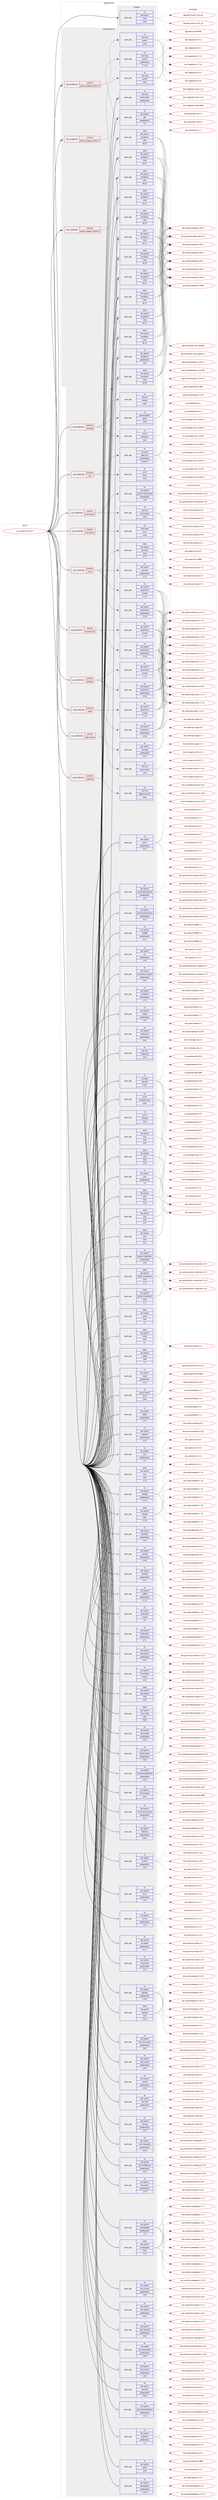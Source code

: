 digraph prolog {

# *************
# Graph options
# *************

newrank=true;
concentrate=true;
compound=true;
graph [rankdir=LR,fontname=Helvetica,fontsize=10,ranksep=1.5];#, ranksep=2.5, nodesep=0.2];
edge  [arrowhead=vee];
node  [fontname=Helvetica,fontsize=10];

# **********
# The ebuild
# **********

subgraph cluster_leftcol {
color=gray;
rank=same;
label=<<i>ebuild</i>>;
id [label="sys-cluster/nova-15.0.7", color=red, width=4, href="../sys-cluster/nova-15.0.7.svg"];
}

# ****************
# The dependencies
# ****************

subgraph cluster_midcol {
color=gray;
label=<<i>dependencies</i>>;
subgraph cluster_compile {
fillcolor="#eeeeee";
style=filled;
label=<<i>compile</i>>;
subgraph pack357377 {
dependency481264 [label=<<TABLE BORDER="0" CELLBORDER="1" CELLSPACING="0" CELLPADDING="4" WIDTH="220"><TR><TD ROWSPAN="6" CELLPADDING="30">pack_dep</TD></TR><TR><TD WIDTH="110">no</TD></TR><TR><TD>app-admin</TD></TR><TR><TD>sudo</TD></TR><TR><TD>none</TD></TR><TR><TD></TD></TR></TABLE>>, shape=none, color=blue];
}
id:e -> dependency481264:w [weight=20,style="solid",arrowhead="vee"];
}
subgraph cluster_compileandrun {
fillcolor="#eeeeee";
style=filled;
label=<<i>compile and run</i>>;
subgraph cond115477 {
dependency481265 [label=<<TABLE BORDER="0" CELLBORDER="1" CELLSPACING="0" CELLPADDING="4"><TR><TD ROWSPAN="3" CELLPADDING="10">use_conditional</TD></TR><TR><TD>positive</TD></TR><TR><TD>python_targets_python2_7</TD></TR></TABLE>>, shape=none, color=red];
subgraph pack357378 {
dependency481266 [label=<<TABLE BORDER="0" CELLBORDER="1" CELLSPACING="0" CELLPADDING="4" WIDTH="220"><TR><TD ROWSPAN="6" CELLPADDING="30">pack_dep</TD></TR><TR><TD WIDTH="110">no</TD></TR><TR><TD>dev-lang</TD></TR><TR><TD>python</TD></TR><TR><TD>greaterequal</TD></TR><TR><TD>2.7.5-r2</TD></TR></TABLE>>, shape=none, color=blue];
}
dependency481265:e -> dependency481266:w [weight=20,style="dashed",arrowhead="vee"];
}
id:e -> dependency481265:w [weight=20,style="solid",arrowhead="odotvee"];
subgraph cond115478 {
dependency481267 [label=<<TABLE BORDER="0" CELLBORDER="1" CELLSPACING="0" CELLPADDING="4"><TR><TD ROWSPAN="3" CELLPADDING="10">use_conditional</TD></TR><TR><TD>positive</TD></TR><TR><TD>python_targets_python3_4</TD></TR></TABLE>>, shape=none, color=red];
subgraph pack357379 {
dependency481268 [label=<<TABLE BORDER="0" CELLBORDER="1" CELLSPACING="0" CELLPADDING="4" WIDTH="220"><TR><TD ROWSPAN="6" CELLPADDING="30">pack_dep</TD></TR><TR><TD WIDTH="110">no</TD></TR><TR><TD>dev-lang</TD></TR><TR><TD>python</TD></TR><TR><TD>none</TD></TR><TR><TD></TD></TR></TABLE>>, shape=none, color=blue];
}
dependency481267:e -> dependency481268:w [weight=20,style="dashed",arrowhead="vee"];
}
id:e -> dependency481267:w [weight=20,style="solid",arrowhead="odotvee"];
subgraph cond115479 {
dependency481269 [label=<<TABLE BORDER="0" CELLBORDER="1" CELLSPACING="0" CELLPADDING="4"><TR><TD ROWSPAN="3" CELLPADDING="10">use_conditional</TD></TR><TR><TD>positive</TD></TR><TR><TD>python_targets_python3_5</TD></TR></TABLE>>, shape=none, color=red];
subgraph pack357380 {
dependency481270 [label=<<TABLE BORDER="0" CELLBORDER="1" CELLSPACING="0" CELLPADDING="4" WIDTH="220"><TR><TD ROWSPAN="6" CELLPADDING="30">pack_dep</TD></TR><TR><TD WIDTH="110">no</TD></TR><TR><TD>dev-lang</TD></TR><TR><TD>python</TD></TR><TR><TD>none</TD></TR><TR><TD></TD></TR></TABLE>>, shape=none, color=blue];
}
dependency481269:e -> dependency481270:w [weight=20,style="dashed",arrowhead="vee"];
}
id:e -> dependency481269:w [weight=20,style="solid",arrowhead="odotvee"];
subgraph pack357381 {
dependency481271 [label=<<TABLE BORDER="0" CELLBORDER="1" CELLSPACING="0" CELLPADDING="4" WIDTH="220"><TR><TD ROWSPAN="6" CELLPADDING="30">pack_dep</TD></TR><TR><TD WIDTH="110">no</TD></TR><TR><TD>dev-lang</TD></TR><TR><TD>python-exec</TD></TR><TR><TD>greaterequal</TD></TR><TR><TD>2</TD></TR></TABLE>>, shape=none, color=blue];
}
id:e -> dependency481271:w [weight=20,style="solid",arrowhead="odotvee"];
subgraph pack357382 {
dependency481272 [label=<<TABLE BORDER="0" CELLBORDER="1" CELLSPACING="0" CELLPADDING="4" WIDTH="220"><TR><TD ROWSPAN="6" CELLPADDING="30">pack_dep</TD></TR><TR><TD WIDTH="110">no</TD></TR><TR><TD>dev-python</TD></TR><TR><TD>pbr</TD></TR><TR><TD>greaterequal</TD></TR><TR><TD>1.8</TD></TR></TABLE>>, shape=none, color=blue];
}
id:e -> dependency481272:w [weight=20,style="solid",arrowhead="odotvee"];
subgraph pack357383 {
dependency481273 [label=<<TABLE BORDER="0" CELLBORDER="1" CELLSPACING="0" CELLPADDING="4" WIDTH="220"><TR><TD ROWSPAN="6" CELLPADDING="30">pack_dep</TD></TR><TR><TD WIDTH="110">no</TD></TR><TR><TD>dev-python</TD></TR><TR><TD>setuptools</TD></TR><TR><TD>greaterequal</TD></TR><TR><TD>16.0</TD></TR></TABLE>>, shape=none, color=blue];
}
id:e -> dependency481273:w [weight=20,style="solid",arrowhead="odotvee"];
subgraph pack357384 {
dependency481274 [label=<<TABLE BORDER="0" CELLBORDER="1" CELLSPACING="0" CELLPADDING="4" WIDTH="220"><TR><TD ROWSPAN="6" CELLPADDING="30">pack_dep</TD></TR><TR><TD WIDTH="110">weak</TD></TR><TR><TD>dev-python</TD></TR><TR><TD>setuptools</TD></TR><TR><TD>tilde</TD></TR><TR><TD>24.0.0</TD></TR></TABLE>>, shape=none, color=blue];
}
id:e -> dependency481274:w [weight=20,style="solid",arrowhead="odotvee"];
subgraph pack357385 {
dependency481275 [label=<<TABLE BORDER="0" CELLBORDER="1" CELLSPACING="0" CELLPADDING="4" WIDTH="220"><TR><TD ROWSPAN="6" CELLPADDING="30">pack_dep</TD></TR><TR><TD WIDTH="110">weak</TD></TR><TR><TD>dev-python</TD></TR><TR><TD>setuptools</TD></TR><TR><TD>tilde</TD></TR><TR><TD>34.0.0</TD></TR></TABLE>>, shape=none, color=blue];
}
id:e -> dependency481275:w [weight=20,style="solid",arrowhead="odotvee"];
subgraph pack357386 {
dependency481276 [label=<<TABLE BORDER="0" CELLBORDER="1" CELLSPACING="0" CELLPADDING="4" WIDTH="220"><TR><TD ROWSPAN="6" CELLPADDING="30">pack_dep</TD></TR><TR><TD WIDTH="110">weak</TD></TR><TR><TD>dev-python</TD></TR><TR><TD>setuptools</TD></TR><TR><TD>tilde</TD></TR><TR><TD>34.0.1</TD></TR></TABLE>>, shape=none, color=blue];
}
id:e -> dependency481276:w [weight=20,style="solid",arrowhead="odotvee"];
subgraph pack357387 {
dependency481277 [label=<<TABLE BORDER="0" CELLBORDER="1" CELLSPACING="0" CELLPADDING="4" WIDTH="220"><TR><TD ROWSPAN="6" CELLPADDING="30">pack_dep</TD></TR><TR><TD WIDTH="110">weak</TD></TR><TR><TD>dev-python</TD></TR><TR><TD>setuptools</TD></TR><TR><TD>tilde</TD></TR><TR><TD>34.0.2</TD></TR></TABLE>>, shape=none, color=blue];
}
id:e -> dependency481277:w [weight=20,style="solid",arrowhead="odotvee"];
subgraph pack357388 {
dependency481278 [label=<<TABLE BORDER="0" CELLBORDER="1" CELLSPACING="0" CELLPADDING="4" WIDTH="220"><TR><TD ROWSPAN="6" CELLPADDING="30">pack_dep</TD></TR><TR><TD WIDTH="110">weak</TD></TR><TR><TD>dev-python</TD></TR><TR><TD>setuptools</TD></TR><TR><TD>tilde</TD></TR><TR><TD>34.0.3</TD></TR></TABLE>>, shape=none, color=blue];
}
id:e -> dependency481278:w [weight=20,style="solid",arrowhead="odotvee"];
subgraph pack357389 {
dependency481279 [label=<<TABLE BORDER="0" CELLBORDER="1" CELLSPACING="0" CELLPADDING="4" WIDTH="220"><TR><TD ROWSPAN="6" CELLPADDING="30">pack_dep</TD></TR><TR><TD WIDTH="110">weak</TD></TR><TR><TD>dev-python</TD></TR><TR><TD>setuptools</TD></TR><TR><TD>tilde</TD></TR><TR><TD>34.1.0</TD></TR></TABLE>>, shape=none, color=blue];
}
id:e -> dependency481279:w [weight=20,style="solid",arrowhead="odotvee"];
subgraph pack357390 {
dependency481280 [label=<<TABLE BORDER="0" CELLBORDER="1" CELLSPACING="0" CELLPADDING="4" WIDTH="220"><TR><TD ROWSPAN="6" CELLPADDING="30">pack_dep</TD></TR><TR><TD WIDTH="110">weak</TD></TR><TR><TD>dev-python</TD></TR><TR><TD>setuptools</TD></TR><TR><TD>tilde</TD></TR><TR><TD>34.1.1</TD></TR></TABLE>>, shape=none, color=blue];
}
id:e -> dependency481280:w [weight=20,style="solid",arrowhead="odotvee"];
subgraph pack357391 {
dependency481281 [label=<<TABLE BORDER="0" CELLBORDER="1" CELLSPACING="0" CELLPADDING="4" WIDTH="220"><TR><TD ROWSPAN="6" CELLPADDING="30">pack_dep</TD></TR><TR><TD WIDTH="110">weak</TD></TR><TR><TD>dev-python</TD></TR><TR><TD>setuptools</TD></TR><TR><TD>tilde</TD></TR><TR><TD>34.2.0</TD></TR></TABLE>>, shape=none, color=blue];
}
id:e -> dependency481281:w [weight=20,style="solid",arrowhead="odotvee"];
subgraph pack357392 {
dependency481282 [label=<<TABLE BORDER="0" CELLBORDER="1" CELLSPACING="0" CELLPADDING="4" WIDTH="220"><TR><TD ROWSPAN="6" CELLPADDING="30">pack_dep</TD></TR><TR><TD WIDTH="110">weak</TD></TR><TR><TD>dev-python</TD></TR><TR><TD>setuptools</TD></TR><TR><TD>tilde</TD></TR><TR><TD>34.3.0</TD></TR></TABLE>>, shape=none, color=blue];
}
id:e -> dependency481282:w [weight=20,style="solid",arrowhead="odotvee"];
subgraph pack357393 {
dependency481283 [label=<<TABLE BORDER="0" CELLBORDER="1" CELLSPACING="0" CELLPADDING="4" WIDTH="220"><TR><TD ROWSPAN="6" CELLPADDING="30">pack_dep</TD></TR><TR><TD WIDTH="110">weak</TD></TR><TR><TD>dev-python</TD></TR><TR><TD>setuptools</TD></TR><TR><TD>tilde</TD></TR><TR><TD>34.3.1</TD></TR></TABLE>>, shape=none, color=blue];
}
id:e -> dependency481283:w [weight=20,style="solid",arrowhead="odotvee"];
subgraph pack357394 {
dependency481284 [label=<<TABLE BORDER="0" CELLBORDER="1" CELLSPACING="0" CELLPADDING="4" WIDTH="220"><TR><TD ROWSPAN="6" CELLPADDING="30">pack_dep</TD></TR><TR><TD WIDTH="110">weak</TD></TR><TR><TD>dev-python</TD></TR><TR><TD>setuptools</TD></TR><TR><TD>tilde</TD></TR><TR><TD>34.3.2</TD></TR></TABLE>>, shape=none, color=blue];
}
id:e -> dependency481284:w [weight=20,style="solid",arrowhead="odotvee"];
subgraph pack357395 {
dependency481285 [label=<<TABLE BORDER="0" CELLBORDER="1" CELLSPACING="0" CELLPADDING="4" WIDTH="220"><TR><TD ROWSPAN="6" CELLPADDING="30">pack_dep</TD></TR><TR><TD WIDTH="110">weak</TD></TR><TR><TD>dev-python</TD></TR><TR><TD>setuptools</TD></TR><TR><TD>tilde</TD></TR><TR><TD>36.2.0</TD></TR></TABLE>>, shape=none, color=blue];
}
id:e -> dependency481285:w [weight=20,style="solid",arrowhead="odotvee"];
}
subgraph cluster_run {
fillcolor="#eeeeee";
style=filled;
label=<<i>run</i>>;
subgraph cond115480 {
dependency481286 [label=<<TABLE BORDER="0" CELLBORDER="1" CELLSPACING="0" CELLPADDING="4"><TR><TD ROWSPAN="3" CELLPADDING="10">use_conditional</TD></TR><TR><TD>positive</TD></TR><TR><TD>compute</TD></TR></TABLE>>, shape=none, color=red];
subgraph pack357396 {
dependency481287 [label=<<TABLE BORDER="0" CELLBORDER="1" CELLSPACING="0" CELLPADDING="4" WIDTH="220"><TR><TD ROWSPAN="6" CELLPADDING="30">pack_dep</TD></TR><TR><TD WIDTH="110">no</TD></TR><TR><TD>app-cdr</TD></TR><TR><TD>cdrtools</TD></TR><TR><TD>none</TD></TR><TR><TD></TD></TR></TABLE>>, shape=none, color=blue];
}
dependency481286:e -> dependency481287:w [weight=20,style="dashed",arrowhead="vee"];
subgraph pack357397 {
dependency481288 [label=<<TABLE BORDER="0" CELLBORDER="1" CELLSPACING="0" CELLPADDING="4" WIDTH="220"><TR><TD ROWSPAN="6" CELLPADDING="30">pack_dep</TD></TR><TR><TD WIDTH="110">no</TD></TR><TR><TD>sys-fs</TD></TR><TR><TD>dosfstools</TD></TR><TR><TD>none</TD></TR><TR><TD></TD></TR></TABLE>>, shape=none, color=blue];
}
dependency481286:e -> dependency481288:w [weight=20,style="dashed",arrowhead="vee"];
subgraph pack357398 {
dependency481289 [label=<<TABLE BORDER="0" CELLBORDER="1" CELLSPACING="0" CELLPADDING="4" WIDTH="220"><TR><TD ROWSPAN="6" CELLPADDING="30">pack_dep</TD></TR><TR><TD WIDTH="110">no</TD></TR><TR><TD>app-emulation</TD></TR><TR><TD>qemu</TD></TR><TR><TD>none</TD></TR><TR><TD></TD></TR></TABLE>>, shape=none, color=blue];
}
dependency481286:e -> dependency481289:w [weight=20,style="dashed",arrowhead="vee"];
}
id:e -> dependency481286:w [weight=20,style="solid",arrowhead="odot"];
subgraph cond115481 {
dependency481290 [label=<<TABLE BORDER="0" CELLBORDER="1" CELLSPACING="0" CELLPADDING="4"><TR><TD ROWSPAN="3" CELLPADDING="10">use_conditional</TD></TR><TR><TD>positive</TD></TR><TR><TD>compute-only</TD></TR></TABLE>>, shape=none, color=red];
subgraph pack357399 {
dependency481291 [label=<<TABLE BORDER="0" CELLBORDER="1" CELLSPACING="0" CELLPADDING="4" WIDTH="220"><TR><TD ROWSPAN="6" CELLPADDING="30">pack_dep</TD></TR><TR><TD WIDTH="110">no</TD></TR><TR><TD>dev-python</TD></TR><TR><TD>sqlalchemy</TD></TR><TR><TD>greaterequal</TD></TR><TR><TD>1.0.10</TD></TR></TABLE>>, shape=none, color=blue];
}
dependency481290:e -> dependency481291:w [weight=20,style="dashed",arrowhead="vee"];
subgraph pack357400 {
dependency481292 [label=<<TABLE BORDER="0" CELLBORDER="1" CELLSPACING="0" CELLPADDING="4" WIDTH="220"><TR><TD ROWSPAN="6" CELLPADDING="30">pack_dep</TD></TR><TR><TD WIDTH="110">no</TD></TR><TR><TD>dev-python</TD></TR><TR><TD>sqlalchemy</TD></TR><TR><TD>smaller</TD></TR><TR><TD>1.1.0</TD></TR></TABLE>>, shape=none, color=blue];
}
dependency481290:e -> dependency481292:w [weight=20,style="dashed",arrowhead="vee"];
}
id:e -> dependency481290:w [weight=20,style="solid",arrowhead="odot"];
subgraph cond115482 {
dependency481293 [label=<<TABLE BORDER="0" CELLBORDER="1" CELLSPACING="0" CELLPADDING="4"><TR><TD ROWSPAN="3" CELLPADDING="10">use_conditional</TD></TR><TR><TD>positive</TD></TR><TR><TD>iscsi</TD></TR></TABLE>>, shape=none, color=red];
subgraph pack357401 {
dependency481294 [label=<<TABLE BORDER="0" CELLBORDER="1" CELLSPACING="0" CELLPADDING="4" WIDTH="220"><TR><TD ROWSPAN="6" CELLPADDING="30">pack_dep</TD></TR><TR><TD WIDTH="110">no</TD></TR><TR><TD>sys-fs</TD></TR><TR><TD>lsscsi</TD></TR><TR><TD>none</TD></TR><TR><TD></TD></TR></TABLE>>, shape=none, color=blue];
}
dependency481293:e -> dependency481294:w [weight=20,style="dashed",arrowhead="vee"];
subgraph pack357402 {
dependency481295 [label=<<TABLE BORDER="0" CELLBORDER="1" CELLSPACING="0" CELLPADDING="4" WIDTH="220"><TR><TD ROWSPAN="6" CELLPADDING="30">pack_dep</TD></TR><TR><TD WIDTH="110">no</TD></TR><TR><TD>sys-block</TD></TR><TR><TD>open-iscsi</TD></TR><TR><TD>greaterequal</TD></TR><TR><TD>2.0.873-r1</TD></TR></TABLE>>, shape=none, color=blue];
}
dependency481293:e -> dependency481295:w [weight=20,style="dashed",arrowhead="vee"];
}
id:e -> dependency481293:w [weight=20,style="solid",arrowhead="odot"];
subgraph cond115483 {
dependency481296 [label=<<TABLE BORDER="0" CELLBORDER="1" CELLSPACING="0" CELLPADDING="4"><TR><TD ROWSPAN="3" CELLPADDING="10">use_conditional</TD></TR><TR><TD>positive</TD></TR><TR><TD>memcached</TD></TR></TABLE>>, shape=none, color=red];
subgraph pack357403 {
dependency481297 [label=<<TABLE BORDER="0" CELLBORDER="1" CELLSPACING="0" CELLPADDING="4" WIDTH="220"><TR><TD ROWSPAN="6" CELLPADDING="30">pack_dep</TD></TR><TR><TD WIDTH="110">no</TD></TR><TR><TD>net-misc</TD></TR><TR><TD>memcached</TD></TR><TR><TD>none</TD></TR><TR><TD></TD></TR></TABLE>>, shape=none, color=blue];
}
dependency481296:e -> dependency481297:w [weight=20,style="dashed",arrowhead="vee"];
subgraph pack357404 {
dependency481298 [label=<<TABLE BORDER="0" CELLBORDER="1" CELLSPACING="0" CELLPADDING="4" WIDTH="220"><TR><TD ROWSPAN="6" CELLPADDING="30">pack_dep</TD></TR><TR><TD WIDTH="110">no</TD></TR><TR><TD>dev-python</TD></TR><TR><TD>python-memcached</TD></TR><TR><TD>greaterequal</TD></TR><TR><TD>1.58</TD></TR></TABLE>>, shape=none, color=blue];
}
dependency481296:e -> dependency481298:w [weight=20,style="dashed",arrowhead="vee"];
}
id:e -> dependency481296:w [weight=20,style="solid",arrowhead="odot"];
subgraph cond115484 {
dependency481299 [label=<<TABLE BORDER="0" CELLBORDER="1" CELLSPACING="0" CELLPADDING="4"><TR><TD ROWSPAN="3" CELLPADDING="10">use_conditional</TD></TR><TR><TD>positive</TD></TR><TR><TD>mysql</TD></TR></TABLE>>, shape=none, color=red];
subgraph pack357405 {
dependency481300 [label=<<TABLE BORDER="0" CELLBORDER="1" CELLSPACING="0" CELLPADDING="4" WIDTH="220"><TR><TD ROWSPAN="6" CELLPADDING="30">pack_dep</TD></TR><TR><TD WIDTH="110">no</TD></TR><TR><TD>dev-python</TD></TR><TR><TD>pymysql</TD></TR><TR><TD>greaterequal</TD></TR><TR><TD>0.7.6</TD></TR></TABLE>>, shape=none, color=blue];
}
dependency481299:e -> dependency481300:w [weight=20,style="dashed",arrowhead="vee"];
subgraph pack357406 {
dependency481301 [label=<<TABLE BORDER="0" CELLBORDER="1" CELLSPACING="0" CELLPADDING="4" WIDTH="220"><TR><TD ROWSPAN="6" CELLPADDING="30">pack_dep</TD></TR><TR><TD WIDTH="110">weak</TD></TR><TR><TD>dev-python</TD></TR><TR><TD>pymysql</TD></TR><TR><TD>tilde</TD></TR><TR><TD>0.7.7</TD></TR></TABLE>>, shape=none, color=blue];
}
dependency481299:e -> dependency481301:w [weight=20,style="dashed",arrowhead="vee"];
subgraph pack357407 {
dependency481302 [label=<<TABLE BORDER="0" CELLBORDER="1" CELLSPACING="0" CELLPADDING="4" WIDTH="220"><TR><TD ROWSPAN="6" CELLPADDING="30">pack_dep</TD></TR><TR><TD WIDTH="110">no</TD></TR><TR><TD>dev-python</TD></TR><TR><TD>sqlalchemy</TD></TR><TR><TD>greaterequal</TD></TR><TR><TD>1.0.10</TD></TR></TABLE>>, shape=none, color=blue];
}
dependency481299:e -> dependency481302:w [weight=20,style="dashed",arrowhead="vee"];
subgraph pack357408 {
dependency481303 [label=<<TABLE BORDER="0" CELLBORDER="1" CELLSPACING="0" CELLPADDING="4" WIDTH="220"><TR><TD ROWSPAN="6" CELLPADDING="30">pack_dep</TD></TR><TR><TD WIDTH="110">no</TD></TR><TR><TD>dev-python</TD></TR><TR><TD>sqlalchemy</TD></TR><TR><TD>smaller</TD></TR><TR><TD>1.1.0</TD></TR></TABLE>>, shape=none, color=blue];
}
dependency481299:e -> dependency481303:w [weight=20,style="dashed",arrowhead="vee"];
}
id:e -> dependency481299:w [weight=20,style="solid",arrowhead="odot"];
subgraph cond115485 {
dependency481304 [label=<<TABLE BORDER="0" CELLBORDER="1" CELLSPACING="0" CELLPADDING="4"><TR><TD ROWSPAN="3" CELLPADDING="10">use_conditional</TD></TR><TR><TD>positive</TD></TR><TR><TD>novncproxy</TD></TR></TABLE>>, shape=none, color=red];
subgraph pack357409 {
dependency481305 [label=<<TABLE BORDER="0" CELLBORDER="1" CELLSPACING="0" CELLPADDING="4" WIDTH="220"><TR><TD ROWSPAN="6" CELLPADDING="30">pack_dep</TD></TR><TR><TD WIDTH="110">no</TD></TR><TR><TD>www-apps</TD></TR><TR><TD>novnc</TD></TR><TR><TD>none</TD></TR><TR><TD></TD></TR></TABLE>>, shape=none, color=blue];
}
dependency481304:e -> dependency481305:w [weight=20,style="dashed",arrowhead="vee"];
}
id:e -> dependency481304:w [weight=20,style="solid",arrowhead="odot"];
subgraph cond115486 {
dependency481306 [label=<<TABLE BORDER="0" CELLBORDER="1" CELLSPACING="0" CELLPADDING="4"><TR><TD ROWSPAN="3" CELLPADDING="10">use_conditional</TD></TR><TR><TD>positive</TD></TR><TR><TD>openvswitch</TD></TR></TABLE>>, shape=none, color=red];
subgraph pack357410 {
dependency481307 [label=<<TABLE BORDER="0" CELLBORDER="1" CELLSPACING="0" CELLPADDING="4" WIDTH="220"><TR><TD ROWSPAN="6" CELLPADDING="30">pack_dep</TD></TR><TR><TD WIDTH="110">no</TD></TR><TR><TD>net-misc</TD></TR><TR><TD>openvswitch</TD></TR><TR><TD>none</TD></TR><TR><TD></TD></TR></TABLE>>, shape=none, color=blue];
}
dependency481306:e -> dependency481307:w [weight=20,style="dashed",arrowhead="vee"];
}
id:e -> dependency481306:w [weight=20,style="solid",arrowhead="odot"];
subgraph cond115487 {
dependency481308 [label=<<TABLE BORDER="0" CELLBORDER="1" CELLSPACING="0" CELLPADDING="4"><TR><TD ROWSPAN="3" CELLPADDING="10">use_conditional</TD></TR><TR><TD>positive</TD></TR><TR><TD>postgres</TD></TR></TABLE>>, shape=none, color=red];
subgraph pack357411 {
dependency481309 [label=<<TABLE BORDER="0" CELLBORDER="1" CELLSPACING="0" CELLPADDING="4" WIDTH="220"><TR><TD ROWSPAN="6" CELLPADDING="30">pack_dep</TD></TR><TR><TD WIDTH="110">no</TD></TR><TR><TD>dev-python</TD></TR><TR><TD>psycopg</TD></TR><TR><TD>greaterequal</TD></TR><TR><TD>2.5.0</TD></TR></TABLE>>, shape=none, color=blue];
}
dependency481308:e -> dependency481309:w [weight=20,style="dashed",arrowhead="vee"];
subgraph pack357412 {
dependency481310 [label=<<TABLE BORDER="0" CELLBORDER="1" CELLSPACING="0" CELLPADDING="4" WIDTH="220"><TR><TD ROWSPAN="6" CELLPADDING="30">pack_dep</TD></TR><TR><TD WIDTH="110">no</TD></TR><TR><TD>dev-python</TD></TR><TR><TD>sqlalchemy</TD></TR><TR><TD>greaterequal</TD></TR><TR><TD>1.0.10</TD></TR></TABLE>>, shape=none, color=blue];
}
dependency481308:e -> dependency481310:w [weight=20,style="dashed",arrowhead="vee"];
subgraph pack357413 {
dependency481311 [label=<<TABLE BORDER="0" CELLBORDER="1" CELLSPACING="0" CELLPADDING="4" WIDTH="220"><TR><TD ROWSPAN="6" CELLPADDING="30">pack_dep</TD></TR><TR><TD WIDTH="110">no</TD></TR><TR><TD>dev-python</TD></TR><TR><TD>sqlalchemy</TD></TR><TR><TD>smaller</TD></TR><TR><TD>1.1.0</TD></TR></TABLE>>, shape=none, color=blue];
}
dependency481308:e -> dependency481311:w [weight=20,style="dashed",arrowhead="vee"];
}
id:e -> dependency481308:w [weight=20,style="solid",arrowhead="odot"];
subgraph cond115488 {
dependency481312 [label=<<TABLE BORDER="0" CELLBORDER="1" CELLSPACING="0" CELLPADDING="4"><TR><TD ROWSPAN="3" CELLPADDING="10">use_conditional</TD></TR><TR><TD>positive</TD></TR><TR><TD>rabbitmq</TD></TR></TABLE>>, shape=none, color=red];
subgraph pack357414 {
dependency481313 [label=<<TABLE BORDER="0" CELLBORDER="1" CELLSPACING="0" CELLPADDING="4" WIDTH="220"><TR><TD ROWSPAN="6" CELLPADDING="30">pack_dep</TD></TR><TR><TD WIDTH="110">no</TD></TR><TR><TD>net-misc</TD></TR><TR><TD>rabbitmq-server</TD></TR><TR><TD>none</TD></TR><TR><TD></TD></TR></TABLE>>, shape=none, color=blue];
}
dependency481312:e -> dependency481313:w [weight=20,style="dashed",arrowhead="vee"];
}
id:e -> dependency481312:w [weight=20,style="solid",arrowhead="odot"];
subgraph cond115489 {
dependency481314 [label=<<TABLE BORDER="0" CELLBORDER="1" CELLSPACING="0" CELLPADDING="4"><TR><TD ROWSPAN="3" CELLPADDING="10">use_conditional</TD></TR><TR><TD>positive</TD></TR><TR><TD>sqlite</TD></TR></TABLE>>, shape=none, color=red];
subgraph pack357415 {
dependency481315 [label=<<TABLE BORDER="0" CELLBORDER="1" CELLSPACING="0" CELLPADDING="4" WIDTH="220"><TR><TD ROWSPAN="6" CELLPADDING="30">pack_dep</TD></TR><TR><TD WIDTH="110">no</TD></TR><TR><TD>dev-python</TD></TR><TR><TD>sqlalchemy</TD></TR><TR><TD>greaterequal</TD></TR><TR><TD>1.0.10</TD></TR></TABLE>>, shape=none, color=blue];
}
dependency481314:e -> dependency481315:w [weight=20,style="dashed",arrowhead="vee"];
subgraph pack357416 {
dependency481316 [label=<<TABLE BORDER="0" CELLBORDER="1" CELLSPACING="0" CELLPADDING="4" WIDTH="220"><TR><TD ROWSPAN="6" CELLPADDING="30">pack_dep</TD></TR><TR><TD WIDTH="110">no</TD></TR><TR><TD>dev-python</TD></TR><TR><TD>sqlalchemy</TD></TR><TR><TD>smaller</TD></TR><TR><TD>1.1.0</TD></TR></TABLE>>, shape=none, color=blue];
}
dependency481314:e -> dependency481316:w [weight=20,style="dashed",arrowhead="vee"];
}
id:e -> dependency481314:w [weight=20,style="solid",arrowhead="odot"];
subgraph pack357417 {
dependency481317 [label=<<TABLE BORDER="0" CELLBORDER="1" CELLSPACING="0" CELLPADDING="4" WIDTH="220"><TR><TD ROWSPAN="6" CELLPADDING="30">pack_dep</TD></TR><TR><TD WIDTH="110">no</TD></TR><TR><TD>app-emulation</TD></TR><TR><TD>libvirt</TD></TR><TR><TD>none</TD></TR><TR><TD></TD></TR></TABLE>>, shape=none, color=blue];
}
id:e -> dependency481317:w [weight=20,style="solid",arrowhead="odot"];
subgraph pack357418 {
dependency481318 [label=<<TABLE BORDER="0" CELLBORDER="1" CELLSPACING="0" CELLPADDING="4" WIDTH="220"><TR><TD ROWSPAN="6" CELLPADDING="30">pack_dep</TD></TR><TR><TD WIDTH="110">no</TD></TR><TR><TD>dev-python</TD></TR><TR><TD>Babel</TD></TR><TR><TD>greaterequal</TD></TR><TR><TD>2.3.4</TD></TR></TABLE>>, shape=none, color=blue];
}
id:e -> dependency481318:w [weight=20,style="solid",arrowhead="odot"];
subgraph pack357419 {
dependency481319 [label=<<TABLE BORDER="0" CELLBORDER="1" CELLSPACING="0" CELLPADDING="4" WIDTH="220"><TR><TD ROWSPAN="6" CELLPADDING="30">pack_dep</TD></TR><TR><TD WIDTH="110">no</TD></TR><TR><TD>dev-python</TD></TR><TR><TD>castellan</TD></TR><TR><TD>greaterequal</TD></TR><TR><TD>0.4.0</TD></TR></TABLE>>, shape=none, color=blue];
}
id:e -> dependency481319:w [weight=20,style="solid",arrowhead="odot"];
subgraph pack357420 {
dependency481320 [label=<<TABLE BORDER="0" CELLBORDER="1" CELLSPACING="0" CELLPADDING="4" WIDTH="220"><TR><TD ROWSPAN="6" CELLPADDING="30">pack_dep</TD></TR><TR><TD WIDTH="110">no</TD></TR><TR><TD>dev-python</TD></TR><TR><TD>cryptography</TD></TR><TR><TD>greaterequal</TD></TR><TR><TD>1.0</TD></TR></TABLE>>, shape=none, color=blue];
}
id:e -> dependency481320:w [weight=20,style="solid",arrowhead="odot"];
subgraph pack357421 {
dependency481321 [label=<<TABLE BORDER="0" CELLBORDER="1" CELLSPACING="0" CELLPADDING="4" WIDTH="220"><TR><TD ROWSPAN="6" CELLPADDING="30">pack_dep</TD></TR><TR><TD WIDTH="110">no</TD></TR><TR><TD>dev-python</TD></TR><TR><TD>decorator</TD></TR><TR><TD>greaterequal</TD></TR><TR><TD>3.4.0</TD></TR></TABLE>>, shape=none, color=blue];
}
id:e -> dependency481321:w [weight=20,style="solid",arrowhead="odot"];
subgraph pack357422 {
dependency481322 [label=<<TABLE BORDER="0" CELLBORDER="1" CELLSPACING="0" CELLPADDING="4" WIDTH="220"><TR><TD ROWSPAN="6" CELLPADDING="30">pack_dep</TD></TR><TR><TD WIDTH="110">no</TD></TR><TR><TD>dev-python</TD></TR><TR><TD>eventlet</TD></TR><TR><TD>greaterequal</TD></TR><TR><TD>0.18.4</TD></TR></TABLE>>, shape=none, color=blue];
}
id:e -> dependency481322:w [weight=20,style="solid",arrowhead="odot"];
subgraph pack357423 {
dependency481323 [label=<<TABLE BORDER="0" CELLBORDER="1" CELLSPACING="0" CELLPADDING="4" WIDTH="220"><TR><TD ROWSPAN="6" CELLPADDING="30">pack_dep</TD></TR><TR><TD WIDTH="110">no</TD></TR><TR><TD>dev-python</TD></TR><TR><TD>greenlet</TD></TR><TR><TD>greaterequal</TD></TR><TR><TD>0.3.2</TD></TR></TABLE>>, shape=none, color=blue];
}
id:e -> dependency481323:w [weight=20,style="solid",arrowhead="odot"];
subgraph pack357424 {
dependency481324 [label=<<TABLE BORDER="0" CELLBORDER="1" CELLSPACING="0" CELLPADDING="4" WIDTH="220"><TR><TD ROWSPAN="6" CELLPADDING="30">pack_dep</TD></TR><TR><TD WIDTH="110">no</TD></TR><TR><TD>dev-python</TD></TR><TR><TD>iso8601</TD></TR><TR><TD>greaterequal</TD></TR><TR><TD>0.1.11</TD></TR></TABLE>>, shape=none, color=blue];
}
id:e -> dependency481324:w [weight=20,style="solid",arrowhead="odot"];
subgraph pack357425 {
dependency481325 [label=<<TABLE BORDER="0" CELLBORDER="1" CELLSPACING="0" CELLPADDING="4" WIDTH="220"><TR><TD ROWSPAN="6" CELLPADDING="30">pack_dep</TD></TR><TR><TD WIDTH="110">no</TD></TR><TR><TD>dev-python</TD></TR><TR><TD>jinja</TD></TR><TR><TD>greaterequal</TD></TR><TR><TD>2.8</TD></TR></TABLE>>, shape=none, color=blue];
}
id:e -> dependency481325:w [weight=20,style="solid",arrowhead="odot"];
subgraph pack357426 {
dependency481326 [label=<<TABLE BORDER="0" CELLBORDER="1" CELLSPACING="0" CELLPADDING="4" WIDTH="220"><TR><TD ROWSPAN="6" CELLPADDING="30">pack_dep</TD></TR><TR><TD WIDTH="110">no</TD></TR><TR><TD>dev-python</TD></TR><TR><TD>jsonschema</TD></TR><TR><TD>greaterequal</TD></TR><TR><TD>2.0.0</TD></TR></TABLE>>, shape=none, color=blue];
}
id:e -> dependency481326:w [weight=20,style="solid",arrowhead="odot"];
subgraph pack357427 {
dependency481327 [label=<<TABLE BORDER="0" CELLBORDER="1" CELLSPACING="0" CELLPADDING="4" WIDTH="220"><TR><TD ROWSPAN="6" CELLPADDING="30">pack_dep</TD></TR><TR><TD WIDTH="110">no</TD></TR><TR><TD>dev-python</TD></TR><TR><TD>jsonschema</TD></TR><TR><TD>smaller</TD></TR><TR><TD>3.0.0</TD></TR></TABLE>>, shape=none, color=blue];
}
id:e -> dependency481327:w [weight=20,style="solid",arrowhead="odot"];
subgraph pack357428 {
dependency481328 [label=<<TABLE BORDER="0" CELLBORDER="1" CELLSPACING="0" CELLPADDING="4" WIDTH="220"><TR><TD ROWSPAN="6" CELLPADDING="30">pack_dep</TD></TR><TR><TD WIDTH="110">no</TD></TR><TR><TD>dev-python</TD></TR><TR><TD>keystoneauth</TD></TR><TR><TD>greaterequal</TD></TR><TR><TD>2.18.0</TD></TR></TABLE>>, shape=none, color=blue];
}
id:e -> dependency481328:w [weight=20,style="solid",arrowhead="odot"];
subgraph pack357429 {
dependency481329 [label=<<TABLE BORDER="0" CELLBORDER="1" CELLSPACING="0" CELLPADDING="4" WIDTH="220"><TR><TD ROWSPAN="6" CELLPADDING="30">pack_dep</TD></TR><TR><TD WIDTH="110">no</TD></TR><TR><TD>dev-python</TD></TR><TR><TD>keystonemiddleware</TD></TR><TR><TD>greaterequal</TD></TR><TR><TD>4.12.0</TD></TR></TABLE>>, shape=none, color=blue];
}
id:e -> dependency481329:w [weight=20,style="solid",arrowhead="odot"];
subgraph pack357430 {
dependency481330 [label=<<TABLE BORDER="0" CELLBORDER="1" CELLSPACING="0" CELLPADDING="4" WIDTH="220"><TR><TD ROWSPAN="6" CELLPADDING="30">pack_dep</TD></TR><TR><TD WIDTH="110">no</TD></TR><TR><TD>dev-python</TD></TR><TR><TD>libvirt-python</TD></TR><TR><TD>none</TD></TR><TR><TD></TD></TR></TABLE>>, shape=none, color=blue];
}
id:e -> dependency481330:w [weight=20,style="solid",arrowhead="odot"];
subgraph pack357431 {
dependency481331 [label=<<TABLE BORDER="0" CELLBORDER="1" CELLSPACING="0" CELLPADDING="4" WIDTH="220"><TR><TD ROWSPAN="6" CELLPADDING="30">pack_dep</TD></TR><TR><TD WIDTH="110">no</TD></TR><TR><TD>dev-python</TD></TR><TR><TD>lxml</TD></TR><TR><TD>greaterequal</TD></TR><TR><TD>2.3</TD></TR></TABLE>>, shape=none, color=blue];
}
id:e -> dependency481331:w [weight=20,style="solid",arrowhead="odot"];
subgraph pack357432 {
dependency481332 [label=<<TABLE BORDER="0" CELLBORDER="1" CELLSPACING="0" CELLPADDING="4" WIDTH="220"><TR><TD ROWSPAN="6" CELLPADDING="30">pack_dep</TD></TR><TR><TD WIDTH="110">no</TD></TR><TR><TD>dev-python</TD></TR><TR><TD>microversion-parse</TD></TR><TR><TD>greaterequal</TD></TR><TR><TD>0.1.2</TD></TR></TABLE>>, shape=none, color=blue];
}
id:e -> dependency481332:w [weight=20,style="solid",arrowhead="odot"];
subgraph pack357433 {
dependency481333 [label=<<TABLE BORDER="0" CELLBORDER="1" CELLSPACING="0" CELLPADDING="4" WIDTH="220"><TR><TD ROWSPAN="6" CELLPADDING="30">pack_dep</TD></TR><TR><TD WIDTH="110">no</TD></TR><TR><TD>dev-python</TD></TR><TR><TD>netaddr</TD></TR><TR><TD>greaterequal</TD></TR><TR><TD>0.7.13</TD></TR></TABLE>>, shape=none, color=blue];
}
id:e -> dependency481333:w [weight=20,style="solid",arrowhead="odot"];
subgraph pack357434 {
dependency481334 [label=<<TABLE BORDER="0" CELLBORDER="1" CELLSPACING="0" CELLPADDING="4" WIDTH="220"><TR><TD ROWSPAN="6" CELLPADDING="30">pack_dep</TD></TR><TR><TD WIDTH="110">no</TD></TR><TR><TD>dev-python</TD></TR><TR><TD>netifaces</TD></TR><TR><TD>greaterequal</TD></TR><TR><TD>0.10.4</TD></TR></TABLE>>, shape=none, color=blue];
}
id:e -> dependency481334:w [weight=20,style="solid",arrowhead="odot"];
subgraph pack357435 {
dependency481335 [label=<<TABLE BORDER="0" CELLBORDER="1" CELLSPACING="0" CELLPADDING="4" WIDTH="220"><TR><TD ROWSPAN="6" CELLPADDING="30">pack_dep</TD></TR><TR><TD WIDTH="110">no</TD></TR><TR><TD>dev-python</TD></TR><TR><TD>os-brick</TD></TR><TR><TD>greaterequal</TD></TR><TR><TD>1.8.0</TD></TR></TABLE>>, shape=none, color=blue];
}
id:e -> dependency481335:w [weight=20,style="solid",arrowhead="odot"];
subgraph pack357436 {
dependency481336 [label=<<TABLE BORDER="0" CELLBORDER="1" CELLSPACING="0" CELLPADDING="4" WIDTH="220"><TR><TD ROWSPAN="6" CELLPADDING="30">pack_dep</TD></TR><TR><TD WIDTH="110">no</TD></TR><TR><TD>dev-python</TD></TR><TR><TD>os-vif</TD></TR><TR><TD>greaterequal</TD></TR><TR><TD>1.4.0</TD></TR></TABLE>>, shape=none, color=blue];
}
id:e -> dependency481336:w [weight=20,style="solid",arrowhead="odot"];
subgraph pack357437 {
dependency481337 [label=<<TABLE BORDER="0" CELLBORDER="1" CELLSPACING="0" CELLPADDING="4" WIDTH="220"><TR><TD ROWSPAN="6" CELLPADDING="30">pack_dep</TD></TR><TR><TD WIDTH="110">no</TD></TR><TR><TD>dev-python</TD></TR><TR><TD>os-win</TD></TR><TR><TD>greaterequal</TD></TR><TR><TD>1.4.0</TD></TR></TABLE>>, shape=none, color=blue];
}
id:e -> dependency481337:w [weight=20,style="solid",arrowhead="odot"];
subgraph pack357438 {
dependency481338 [label=<<TABLE BORDER="0" CELLBORDER="1" CELLSPACING="0" CELLPADDING="4" WIDTH="220"><TR><TD ROWSPAN="6" CELLPADDING="30">pack_dep</TD></TR><TR><TD WIDTH="110">no</TD></TR><TR><TD>dev-python</TD></TR><TR><TD>os-xenapi</TD></TR><TR><TD>greaterequal</TD></TR><TR><TD>0.1.1</TD></TR></TABLE>>, shape=none, color=blue];
}
id:e -> dependency481338:w [weight=20,style="solid",arrowhead="odot"];
subgraph pack357439 {
dependency481339 [label=<<TABLE BORDER="0" CELLBORDER="1" CELLSPACING="0" CELLPADDING="4" WIDTH="220"><TR><TD ROWSPAN="6" CELLPADDING="30">pack_dep</TD></TR><TR><TD WIDTH="110">no</TD></TR><TR><TD>dev-python</TD></TR><TR><TD>oslo-cache</TD></TR><TR><TD>greaterequal</TD></TR><TR><TD>1.5.0</TD></TR></TABLE>>, shape=none, color=blue];
}
id:e -> dependency481339:w [weight=20,style="solid",arrowhead="odot"];
subgraph pack357440 {
dependency481340 [label=<<TABLE BORDER="0" CELLBORDER="1" CELLSPACING="0" CELLPADDING="4" WIDTH="220"><TR><TD ROWSPAN="6" CELLPADDING="30">pack_dep</TD></TR><TR><TD WIDTH="110">no</TD></TR><TR><TD>dev-python</TD></TR><TR><TD>oslo-concurrency</TD></TR><TR><TD>greaterequal</TD></TR><TR><TD>3.8.0</TD></TR></TABLE>>, shape=none, color=blue];
}
id:e -> dependency481340:w [weight=20,style="solid",arrowhead="odot"];
subgraph pack357441 {
dependency481341 [label=<<TABLE BORDER="0" CELLBORDER="1" CELLSPACING="0" CELLPADDING="4" WIDTH="220"><TR><TD ROWSPAN="6" CELLPADDING="30">pack_dep</TD></TR><TR><TD WIDTH="110">no</TD></TR><TR><TD>dev-python</TD></TR><TR><TD>oslo-config</TD></TR><TR><TD>greaterequal</TD></TR><TR><TD>3.14.0</TD></TR></TABLE>>, shape=none, color=blue];
}
id:e -> dependency481341:w [weight=20,style="solid",arrowhead="odot"];
subgraph pack357442 {
dependency481342 [label=<<TABLE BORDER="0" CELLBORDER="1" CELLSPACING="0" CELLPADDING="4" WIDTH="220"><TR><TD ROWSPAN="6" CELLPADDING="30">pack_dep</TD></TR><TR><TD WIDTH="110">no</TD></TR><TR><TD>dev-python</TD></TR><TR><TD>oslo-context</TD></TR><TR><TD>greaterequal</TD></TR><TR><TD>2.9.0</TD></TR></TABLE>>, shape=none, color=blue];
}
id:e -> dependency481342:w [weight=20,style="solid",arrowhead="odot"];
subgraph pack357443 {
dependency481343 [label=<<TABLE BORDER="0" CELLBORDER="1" CELLSPACING="0" CELLPADDING="4" WIDTH="220"><TR><TD ROWSPAN="6" CELLPADDING="30">pack_dep</TD></TR><TR><TD WIDTH="110">no</TD></TR><TR><TD>dev-python</TD></TR><TR><TD>oslo-db</TD></TR><TR><TD>greaterequal</TD></TR><TR><TD>4.15.0</TD></TR></TABLE>>, shape=none, color=blue];
}
id:e -> dependency481343:w [weight=20,style="solid",arrowhead="odot"];
subgraph pack357444 {
dependency481344 [label=<<TABLE BORDER="0" CELLBORDER="1" CELLSPACING="0" CELLPADDING="4" WIDTH="220"><TR><TD ROWSPAN="6" CELLPADDING="30">pack_dep</TD></TR><TR><TD WIDTH="110">no</TD></TR><TR><TD>dev-python</TD></TR><TR><TD>oslo-i18n</TD></TR><TR><TD>greaterequal</TD></TR><TR><TD>2.1.0</TD></TR></TABLE>>, shape=none, color=blue];
}
id:e -> dependency481344:w [weight=20,style="solid",arrowhead="odot"];
subgraph pack357445 {
dependency481345 [label=<<TABLE BORDER="0" CELLBORDER="1" CELLSPACING="0" CELLPADDING="4" WIDTH="220"><TR><TD ROWSPAN="6" CELLPADDING="30">pack_dep</TD></TR><TR><TD WIDTH="110">no</TD></TR><TR><TD>dev-python</TD></TR><TR><TD>oslo-log</TD></TR><TR><TD>greaterequal</TD></TR><TR><TD>3.11.0</TD></TR></TABLE>>, shape=none, color=blue];
}
id:e -> dependency481345:w [weight=20,style="solid",arrowhead="odot"];
subgraph pack357446 {
dependency481346 [label=<<TABLE BORDER="0" CELLBORDER="1" CELLSPACING="0" CELLPADDING="4" WIDTH="220"><TR><TD ROWSPAN="6" CELLPADDING="30">pack_dep</TD></TR><TR><TD WIDTH="110">no</TD></TR><TR><TD>dev-python</TD></TR><TR><TD>oslo-messaging</TD></TR><TR><TD>greaterequal</TD></TR><TR><TD>5.14.0</TD></TR></TABLE>>, shape=none, color=blue];
}
id:e -> dependency481346:w [weight=20,style="solid",arrowhead="odot"];
subgraph pack357447 {
dependency481347 [label=<<TABLE BORDER="0" CELLBORDER="1" CELLSPACING="0" CELLPADDING="4" WIDTH="220"><TR><TD ROWSPAN="6" CELLPADDING="30">pack_dep</TD></TR><TR><TD WIDTH="110">no</TD></TR><TR><TD>dev-python</TD></TR><TR><TD>oslo-middleware</TD></TR><TR><TD>greaterequal</TD></TR><TR><TD>3.0.0</TD></TR></TABLE>>, shape=none, color=blue];
}
id:e -> dependency481347:w [weight=20,style="solid",arrowhead="odot"];
subgraph pack357448 {
dependency481348 [label=<<TABLE BORDER="0" CELLBORDER="1" CELLSPACING="0" CELLPADDING="4" WIDTH="220"><TR><TD ROWSPAN="6" CELLPADDING="30">pack_dep</TD></TR><TR><TD WIDTH="110">no</TD></TR><TR><TD>dev-python</TD></TR><TR><TD>oslo-policy</TD></TR><TR><TD>greaterequal</TD></TR><TR><TD>1.17.0</TD></TR></TABLE>>, shape=none, color=blue];
}
id:e -> dependency481348:w [weight=20,style="solid",arrowhead="odot"];
subgraph pack357449 {
dependency481349 [label=<<TABLE BORDER="0" CELLBORDER="1" CELLSPACING="0" CELLPADDING="4" WIDTH="220"><TR><TD ROWSPAN="6" CELLPADDING="30">pack_dep</TD></TR><TR><TD WIDTH="110">no</TD></TR><TR><TD>dev-python</TD></TR><TR><TD>oslo-privsep</TD></TR><TR><TD>greaterequal</TD></TR><TR><TD>1.9.0</TD></TR></TABLE>>, shape=none, color=blue];
}
id:e -> dependency481349:w [weight=20,style="solid",arrowhead="odot"];
subgraph pack357450 {
dependency481350 [label=<<TABLE BORDER="0" CELLBORDER="1" CELLSPACING="0" CELLPADDING="4" WIDTH="220"><TR><TD ROWSPAN="6" CELLPADDING="30">pack_dep</TD></TR><TR><TD WIDTH="110">no</TD></TR><TR><TD>dev-python</TD></TR><TR><TD>oslo-reports</TD></TR><TR><TD>greaterequal</TD></TR><TR><TD>0.6.0</TD></TR></TABLE>>, shape=none, color=blue];
}
id:e -> dependency481350:w [weight=20,style="solid",arrowhead="odot"];
subgraph pack357451 {
dependency481351 [label=<<TABLE BORDER="0" CELLBORDER="1" CELLSPACING="0" CELLPADDING="4" WIDTH="220"><TR><TD ROWSPAN="6" CELLPADDING="30">pack_dep</TD></TR><TR><TD WIDTH="110">no</TD></TR><TR><TD>dev-python</TD></TR><TR><TD>oslo-rootwrap</TD></TR><TR><TD>greaterequal</TD></TR><TR><TD>5.0.0</TD></TR></TABLE>>, shape=none, color=blue];
}
id:e -> dependency481351:w [weight=20,style="solid",arrowhead="odot"];
subgraph pack357452 {
dependency481352 [label=<<TABLE BORDER="0" CELLBORDER="1" CELLSPACING="0" CELLPADDING="4" WIDTH="220"><TR><TD ROWSPAN="6" CELLPADDING="30">pack_dep</TD></TR><TR><TD WIDTH="110">no</TD></TR><TR><TD>dev-python</TD></TR><TR><TD>oslo-serialization</TD></TR><TR><TD>greaterequal</TD></TR><TR><TD>1.10.0</TD></TR></TABLE>>, shape=none, color=blue];
}
id:e -> dependency481352:w [weight=20,style="solid",arrowhead="odot"];
subgraph pack357453 {
dependency481353 [label=<<TABLE BORDER="0" CELLBORDER="1" CELLSPACING="0" CELLPADDING="4" WIDTH="220"><TR><TD ROWSPAN="6" CELLPADDING="30">pack_dep</TD></TR><TR><TD WIDTH="110">no</TD></TR><TR><TD>dev-python</TD></TR><TR><TD>oslo-service</TD></TR><TR><TD>greaterequal</TD></TR><TR><TD>1.10.0</TD></TR></TABLE>>, shape=none, color=blue];
}
id:e -> dependency481353:w [weight=20,style="solid",arrowhead="odot"];
subgraph pack357454 {
dependency481354 [label=<<TABLE BORDER="0" CELLBORDER="1" CELLSPACING="0" CELLPADDING="4" WIDTH="220"><TR><TD ROWSPAN="6" CELLPADDING="30">pack_dep</TD></TR><TR><TD WIDTH="110">no</TD></TR><TR><TD>dev-python</TD></TR><TR><TD>oslo-utils</TD></TR><TR><TD>greaterequal</TD></TR><TR><TD>3.18.0</TD></TR></TABLE>>, shape=none, color=blue];
}
id:e -> dependency481354:w [weight=20,style="solid",arrowhead="odot"];
subgraph pack357455 {
dependency481355 [label=<<TABLE BORDER="0" CELLBORDER="1" CELLSPACING="0" CELLPADDING="4" WIDTH="220"><TR><TD ROWSPAN="6" CELLPADDING="30">pack_dep</TD></TR><TR><TD WIDTH="110">no</TD></TR><TR><TD>dev-python</TD></TR><TR><TD>oslo-versionedobjects</TD></TR><TR><TD>greaterequal</TD></TR><TR><TD>1.17.0</TD></TR></TABLE>>, shape=none, color=blue];
}
id:e -> dependency481355:w [weight=20,style="solid",arrowhead="odot"];
subgraph pack357456 {
dependency481356 [label=<<TABLE BORDER="0" CELLBORDER="1" CELLSPACING="0" CELLPADDING="4" WIDTH="220"><TR><TD ROWSPAN="6" CELLPADDING="30">pack_dep</TD></TR><TR><TD WIDTH="110">no</TD></TR><TR><TD>dev-python</TD></TR><TR><TD>paramiko</TD></TR><TR><TD>greaterequal</TD></TR><TR><TD>2.0</TD></TR></TABLE>>, shape=none, color=blue];
}
id:e -> dependency481356:w [weight=20,style="solid",arrowhead="odot"];
subgraph pack357457 {
dependency481357 [label=<<TABLE BORDER="0" CELLBORDER="1" CELLSPACING="0" CELLPADDING="4" WIDTH="220"><TR><TD ROWSPAN="6" CELLPADDING="30">pack_dep</TD></TR><TR><TD WIDTH="110">no</TD></TR><TR><TD>dev-python</TD></TR><TR><TD>paste</TD></TR><TR><TD>none</TD></TR><TR><TD></TD></TR></TABLE>>, shape=none, color=blue];
}
id:e -> dependency481357:w [weight=20,style="solid",arrowhead="odot"];
subgraph pack357458 {
dependency481358 [label=<<TABLE BORDER="0" CELLBORDER="1" CELLSPACING="0" CELLPADDING="4" WIDTH="220"><TR><TD ROWSPAN="6" CELLPADDING="30">pack_dep</TD></TR><TR><TD WIDTH="110">no</TD></TR><TR><TD>dev-python</TD></TR><TR><TD>pastedeploy</TD></TR><TR><TD>greaterequal</TD></TR><TR><TD>1.5.0-r1</TD></TR></TABLE>>, shape=none, color=blue];
}
id:e -> dependency481358:w [weight=20,style="solid",arrowhead="odot"];
subgraph pack357459 {
dependency481359 [label=<<TABLE BORDER="0" CELLBORDER="1" CELLSPACING="0" CELLPADDING="4" WIDTH="220"><TR><TD ROWSPAN="6" CELLPADDING="30">pack_dep</TD></TR><TR><TD WIDTH="110">no</TD></TR><TR><TD>dev-python</TD></TR><TR><TD>prettytable</TD></TR><TR><TD>greaterequal</TD></TR><TR><TD>0.7.1</TD></TR></TABLE>>, shape=none, color=blue];
}
id:e -> dependency481359:w [weight=20,style="solid",arrowhead="odot"];
subgraph pack357460 {
dependency481360 [label=<<TABLE BORDER="0" CELLBORDER="1" CELLSPACING="0" CELLPADDING="4" WIDTH="220"><TR><TD ROWSPAN="6" CELLPADDING="30">pack_dep</TD></TR><TR><TD WIDTH="110">no</TD></TR><TR><TD>dev-python</TD></TR><TR><TD>prettytable</TD></TR><TR><TD>smaller</TD></TR><TR><TD>0.8</TD></TR></TABLE>>, shape=none, color=blue];
}
id:e -> dependency481360:w [weight=20,style="solid",arrowhead="odot"];
subgraph pack357461 {
dependency481361 [label=<<TABLE BORDER="0" CELLBORDER="1" CELLSPACING="0" CELLPADDING="4" WIDTH="220"><TR><TD ROWSPAN="6" CELLPADDING="30">pack_dep</TD></TR><TR><TD WIDTH="110">no</TD></TR><TR><TD>dev-python</TD></TR><TR><TD>psutil</TD></TR><TR><TD>greaterequal</TD></TR><TR><TD>3.0.1</TD></TR></TABLE>>, shape=none, color=blue];
}
id:e -> dependency481361:w [weight=20,style="solid",arrowhead="odot"];
subgraph pack357462 {
dependency481362 [label=<<TABLE BORDER="0" CELLBORDER="1" CELLSPACING="0" CELLPADDING="4" WIDTH="220"><TR><TD ROWSPAN="6" CELLPADDING="30">pack_dep</TD></TR><TR><TD WIDTH="110">no</TD></TR><TR><TD>dev-python</TD></TR><TR><TD>python-cinderclient</TD></TR><TR><TD>greaterequal</TD></TR><TR><TD>1.6.0</TD></TR></TABLE>>, shape=none, color=blue];
}
id:e -> dependency481362:w [weight=20,style="solid",arrowhead="odot"];
subgraph pack357463 {
dependency481363 [label=<<TABLE BORDER="0" CELLBORDER="1" CELLSPACING="0" CELLPADDING="4" WIDTH="220"><TR><TD ROWSPAN="6" CELLPADDING="30">pack_dep</TD></TR><TR><TD WIDTH="110">no</TD></TR><TR><TD>dev-python</TD></TR><TR><TD>python-glanceclient</TD></TR><TR><TD>greaterequal</TD></TR><TR><TD>2.5.0</TD></TR></TABLE>>, shape=none, color=blue];
}
id:e -> dependency481363:w [weight=20,style="solid",arrowhead="odot"];
subgraph pack357464 {
dependency481364 [label=<<TABLE BORDER="0" CELLBORDER="1" CELLSPACING="0" CELLPADDING="4" WIDTH="220"><TR><TD ROWSPAN="6" CELLPADDING="30">pack_dep</TD></TR><TR><TD WIDTH="110">no</TD></TR><TR><TD>dev-python</TD></TR><TR><TD>python-neutronclient</TD></TR><TR><TD>greaterequal</TD></TR><TR><TD>5.1.0</TD></TR></TABLE>>, shape=none, color=blue];
}
id:e -> dependency481364:w [weight=20,style="solid",arrowhead="odot"];
subgraph pack357465 {
dependency481365 [label=<<TABLE BORDER="0" CELLBORDER="1" CELLSPACING="0" CELLPADDING="4" WIDTH="220"><TR><TD ROWSPAN="6" CELLPADDING="30">pack_dep</TD></TR><TR><TD WIDTH="110">no</TD></TR><TR><TD>dev-python</TD></TR><TR><TD>requests</TD></TR><TR><TD>greaterequal</TD></TR><TR><TD>2.10.0</TD></TR></TABLE>>, shape=none, color=blue];
}
id:e -> dependency481365:w [weight=20,style="solid",arrowhead="odot"];
subgraph pack357466 {
dependency481366 [label=<<TABLE BORDER="0" CELLBORDER="1" CELLSPACING="0" CELLPADDING="4" WIDTH="220"><TR><TD ROWSPAN="6" CELLPADDING="30">pack_dep</TD></TR><TR><TD WIDTH="110">no</TD></TR><TR><TD>dev-python</TD></TR><TR><TD>rfc3986</TD></TR><TR><TD>greaterequal</TD></TR><TR><TD>0.3.1</TD></TR></TABLE>>, shape=none, color=blue];
}
id:e -> dependency481366:w [weight=20,style="solid",arrowhead="odot"];
subgraph pack357467 {
dependency481367 [label=<<TABLE BORDER="0" CELLBORDER="1" CELLSPACING="0" CELLPADDING="4" WIDTH="220"><TR><TD ROWSPAN="6" CELLPADDING="30">pack_dep</TD></TR><TR><TD WIDTH="110">no</TD></TR><TR><TD>dev-python</TD></TR><TR><TD>routes</TD></TR><TR><TD>greaterequal</TD></TR><TR><TD>1.12.3</TD></TR></TABLE>>, shape=none, color=blue];
}
id:e -> dependency481367:w [weight=20,style="solid",arrowhead="odot"];
subgraph pack357468 {
dependency481368 [label=<<TABLE BORDER="0" CELLBORDER="1" CELLSPACING="0" CELLPADDING="4" WIDTH="220"><TR><TD ROWSPAN="6" CELLPADDING="30">pack_dep</TD></TR><TR><TD WIDTH="110">no</TD></TR><TR><TD>dev-python</TD></TR><TR><TD>six</TD></TR><TR><TD>greaterequal</TD></TR><TR><TD>1.9.0</TD></TR></TABLE>>, shape=none, color=blue];
}
id:e -> dependency481368:w [weight=20,style="solid",arrowhead="odot"];
subgraph pack357469 {
dependency481369 [label=<<TABLE BORDER="0" CELLBORDER="1" CELLSPACING="0" CELLPADDING="4" WIDTH="220"><TR><TD ROWSPAN="6" CELLPADDING="30">pack_dep</TD></TR><TR><TD WIDTH="110">no</TD></TR><TR><TD>dev-python</TD></TR><TR><TD>sqlalchemy-migrate</TD></TR><TR><TD>greaterequal</TD></TR><TR><TD>0.9.6</TD></TR></TABLE>>, shape=none, color=blue];
}
id:e -> dependency481369:w [weight=20,style="solid",arrowhead="odot"];
subgraph pack357470 {
dependency481370 [label=<<TABLE BORDER="0" CELLBORDER="1" CELLSPACING="0" CELLPADDING="4" WIDTH="220"><TR><TD ROWSPAN="6" CELLPADDING="30">pack_dep</TD></TR><TR><TD WIDTH="110">no</TD></TR><TR><TD>dev-python</TD></TR><TR><TD>stevedore</TD></TR><TR><TD>greaterequal</TD></TR><TR><TD>1.17.1</TD></TR></TABLE>>, shape=none, color=blue];
}
id:e -> dependency481370:w [weight=20,style="solid",arrowhead="odot"];
subgraph pack357471 {
dependency481371 [label=<<TABLE BORDER="0" CELLBORDER="1" CELLSPACING="0" CELLPADDING="4" WIDTH="220"><TR><TD ROWSPAN="6" CELLPADDING="30">pack_dep</TD></TR><TR><TD WIDTH="110">no</TD></TR><TR><TD>dev-python</TD></TR><TR><TD>webob</TD></TR><TR><TD>greaterequal</TD></TR><TR><TD>1.6.0</TD></TR></TABLE>>, shape=none, color=blue];
}
id:e -> dependency481371:w [weight=20,style="solid",arrowhead="odot"];
subgraph pack357472 {
dependency481372 [label=<<TABLE BORDER="0" CELLBORDER="1" CELLSPACING="0" CELLPADDING="4" WIDTH="220"><TR><TD ROWSPAN="6" CELLPADDING="30">pack_dep</TD></TR><TR><TD WIDTH="110">no</TD></TR><TR><TD>dev-python</TD></TR><TR><TD>websockify</TD></TR><TR><TD>greaterequal</TD></TR><TR><TD>0.8.0</TD></TR></TABLE>>, shape=none, color=blue];
}
id:e -> dependency481372:w [weight=20,style="solid",arrowhead="odot"];
subgraph pack357473 {
dependency481373 [label=<<TABLE BORDER="0" CELLBORDER="1" CELLSPACING="0" CELLPADDING="4" WIDTH="220"><TR><TD ROWSPAN="6" CELLPADDING="30">pack_dep</TD></TR><TR><TD WIDTH="110">no</TD></TR><TR><TD>net-misc</TD></TR><TR><TD>bridge-utils</TD></TR><TR><TD>none</TD></TR><TR><TD></TD></TR></TABLE>>, shape=none, color=blue];
}
id:e -> dependency481373:w [weight=20,style="solid",arrowhead="odot"];
subgraph pack357474 {
dependency481374 [label=<<TABLE BORDER="0" CELLBORDER="1" CELLSPACING="0" CELLPADDING="4" WIDTH="220"><TR><TD ROWSPAN="6" CELLPADDING="30">pack_dep</TD></TR><TR><TD WIDTH="110">no</TD></TR><TR><TD>sys-apps</TD></TR><TR><TD>iproute2</TD></TR><TR><TD>none</TD></TR><TR><TD></TD></TR></TABLE>>, shape=none, color=blue];
}
id:e -> dependency481374:w [weight=20,style="solid",arrowhead="odot"];
subgraph pack357475 {
dependency481375 [label=<<TABLE BORDER="0" CELLBORDER="1" CELLSPACING="0" CELLPADDING="4" WIDTH="220"><TR><TD ROWSPAN="6" CELLPADDING="30">pack_dep</TD></TR><TR><TD WIDTH="110">no</TD></TR><TR><TD>sys-fs</TD></TR><TR><TD>multipath-tools</TD></TR><TR><TD>none</TD></TR><TR><TD></TD></TR></TABLE>>, shape=none, color=blue];
}
id:e -> dependency481375:w [weight=20,style="solid",arrowhead="odot"];
subgraph pack357476 {
dependency481376 [label=<<TABLE BORDER="0" CELLBORDER="1" CELLSPACING="0" CELLPADDING="4" WIDTH="220"><TR><TD ROWSPAN="6" CELLPADDING="30">pack_dep</TD></TR><TR><TD WIDTH="110">no</TD></TR><TR><TD>sys-fs</TD></TR><TR><TD>sysfsutils</TD></TR><TR><TD>none</TD></TR><TR><TD></TD></TR></TABLE>>, shape=none, color=blue];
}
id:e -> dependency481376:w [weight=20,style="solid",arrowhead="odot"];
subgraph pack357477 {
dependency481377 [label=<<TABLE BORDER="0" CELLBORDER="1" CELLSPACING="0" CELLPADDING="4" WIDTH="220"><TR><TD ROWSPAN="6" CELLPADDING="30">pack_dep</TD></TR><TR><TD WIDTH="110">weak</TD></TR><TR><TD>dev-python</TD></TR><TR><TD>cryptography</TD></TR><TR><TD>tilde</TD></TR><TR><TD>1.3.0</TD></TR></TABLE>>, shape=none, color=blue];
}
id:e -> dependency481377:w [weight=20,style="solid",arrowhead="odot"];
subgraph pack357478 {
dependency481378 [label=<<TABLE BORDER="0" CELLBORDER="1" CELLSPACING="0" CELLPADDING="4" WIDTH="220"><TR><TD ROWSPAN="6" CELLPADDING="30">pack_dep</TD></TR><TR><TD WIDTH="110">weak</TD></TR><TR><TD>dev-python</TD></TR><TR><TD>jinja</TD></TR><TR><TD>tilde</TD></TR><TR><TD>2.9.0</TD></TR></TABLE>>, shape=none, color=blue];
}
id:e -> dependency481378:w [weight=20,style="solid",arrowhead="odot"];
subgraph pack357479 {
dependency481379 [label=<<TABLE BORDER="0" CELLBORDER="1" CELLSPACING="0" CELLPADDING="4" WIDTH="220"><TR><TD ROWSPAN="6" CELLPADDING="30">pack_dep</TD></TR><TR><TD WIDTH="110">weak</TD></TR><TR><TD>dev-python</TD></TR><TR><TD>jinja</TD></TR><TR><TD>tilde</TD></TR><TR><TD>2.9.1</TD></TR></TABLE>>, shape=none, color=blue];
}
id:e -> dependency481379:w [weight=20,style="solid",arrowhead="odot"];
subgraph pack357480 {
dependency481380 [label=<<TABLE BORDER="0" CELLBORDER="1" CELLSPACING="0" CELLPADDING="4" WIDTH="220"><TR><TD ROWSPAN="6" CELLPADDING="30">pack_dep</TD></TR><TR><TD WIDTH="110">weak</TD></TR><TR><TD>dev-python</TD></TR><TR><TD>jinja</TD></TR><TR><TD>tilde</TD></TR><TR><TD>2.9.2</TD></TR></TABLE>>, shape=none, color=blue];
}
id:e -> dependency481380:w [weight=20,style="solid",arrowhead="odot"];
subgraph pack357481 {
dependency481381 [label=<<TABLE BORDER="0" CELLBORDER="1" CELLSPACING="0" CELLPADDING="4" WIDTH="220"><TR><TD ROWSPAN="6" CELLPADDING="30">pack_dep</TD></TR><TR><TD WIDTH="110">weak</TD></TR><TR><TD>dev-python</TD></TR><TR><TD>jinja</TD></TR><TR><TD>tilde</TD></TR><TR><TD>2.9.3</TD></TR></TABLE>>, shape=none, color=blue];
}
id:e -> dependency481381:w [weight=20,style="solid",arrowhead="odot"];
subgraph pack357482 {
dependency481382 [label=<<TABLE BORDER="0" CELLBORDER="1" CELLSPACING="0" CELLPADDING="4" WIDTH="220"><TR><TD ROWSPAN="6" CELLPADDING="30">pack_dep</TD></TR><TR><TD WIDTH="110">weak</TD></TR><TR><TD>dev-python</TD></TR><TR><TD>jinja</TD></TR><TR><TD>tilde</TD></TR><TR><TD>2.9.4</TD></TR></TABLE>>, shape=none, color=blue];
}
id:e -> dependency481382:w [weight=20,style="solid",arrowhead="odot"];
subgraph pack357483 {
dependency481383 [label=<<TABLE BORDER="0" CELLBORDER="1" CELLSPACING="0" CELLPADDING="4" WIDTH="220"><TR><TD ROWSPAN="6" CELLPADDING="30">pack_dep</TD></TR><TR><TD WIDTH="110">weak</TD></TR><TR><TD>dev-python</TD></TR><TR><TD>jsonschema</TD></TR><TR><TD>tilde</TD></TR><TR><TD>2.5.0</TD></TR></TABLE>>, shape=none, color=blue];
}
id:e -> dependency481383:w [weight=20,style="solid",arrowhead="odot"];
subgraph pack357484 {
dependency481384 [label=<<TABLE BORDER="0" CELLBORDER="1" CELLSPACING="0" CELLPADDING="4" WIDTH="220"><TR><TD ROWSPAN="6" CELLPADDING="30">pack_dep</TD></TR><TR><TD WIDTH="110">weak</TD></TR><TR><TD>dev-python</TD></TR><TR><TD>lxml</TD></TR><TR><TD>tilde</TD></TR><TR><TD>3.7.0</TD></TR></TABLE>>, shape=none, color=blue];
}
id:e -> dependency481384:w [weight=20,style="solid",arrowhead="odot"];
subgraph pack357485 {
dependency481385 [label=<<TABLE BORDER="0" CELLBORDER="1" CELLSPACING="0" CELLPADDING="4" WIDTH="220"><TR><TD ROWSPAN="6" CELLPADDING="30">pack_dep</TD></TR><TR><TD WIDTH="110">weak</TD></TR><TR><TD>dev-python</TD></TR><TR><TD>netaddr</TD></TR><TR><TD>tilde</TD></TR><TR><TD>0.7.16</TD></TR></TABLE>>, shape=none, color=blue];
}
id:e -> dependency481385:w [weight=20,style="solid",arrowhead="odot"];
subgraph pack357486 {
dependency481386 [label=<<TABLE BORDER="0" CELLBORDER="1" CELLSPACING="0" CELLPADDING="4" WIDTH="220"><TR><TD ROWSPAN="6" CELLPADDING="30">pack_dep</TD></TR><TR><TD WIDTH="110">weak</TD></TR><TR><TD>dev-python</TD></TR><TR><TD>oslo-config</TD></TR><TR><TD>tilde</TD></TR><TR><TD>3.18.0</TD></TR></TABLE>>, shape=none, color=blue];
}
id:e -> dependency481386:w [weight=20,style="solid",arrowhead="odot"];
subgraph pack357487 {
dependency481387 [label=<<TABLE BORDER="0" CELLBORDER="1" CELLSPACING="0" CELLPADDING="4" WIDTH="220"><TR><TD ROWSPAN="6" CELLPADDING="30">pack_dep</TD></TR><TR><TD WIDTH="110">weak</TD></TR><TR><TD>dev-python</TD></TR><TR><TD>python-cinderclient</TD></TR><TR><TD>tilde</TD></TR><TR><TD>1.7.0</TD></TR></TABLE>>, shape=none, color=blue];
}
id:e -> dependency481387:w [weight=20,style="solid",arrowhead="odot"];
subgraph pack357488 {
dependency481388 [label=<<TABLE BORDER="0" CELLBORDER="1" CELLSPACING="0" CELLPADDING="4" WIDTH="220"><TR><TD ROWSPAN="6" CELLPADDING="30">pack_dep</TD></TR><TR><TD WIDTH="110">weak</TD></TR><TR><TD>dev-python</TD></TR><TR><TD>python-cinderclient</TD></TR><TR><TD>tilde</TD></TR><TR><TD>1.7.1</TD></TR></TABLE>>, shape=none, color=blue];
}
id:e -> dependency481388:w [weight=20,style="solid",arrowhead="odot"];
subgraph pack357489 {
dependency481389 [label=<<TABLE BORDER="0" CELLBORDER="1" CELLSPACING="0" CELLPADDING="4" WIDTH="220"><TR><TD ROWSPAN="6" CELLPADDING="30">pack_dep</TD></TR><TR><TD WIDTH="110">weak</TD></TR><TR><TD>dev-python</TD></TR><TR><TD>requests</TD></TR><TR><TD>tilde</TD></TR><TR><TD>2.12.2</TD></TR></TABLE>>, shape=none, color=blue];
}
id:e -> dependency481389:w [weight=20,style="solid",arrowhead="odot"];
subgraph pack357490 {
dependency481390 [label=<<TABLE BORDER="0" CELLBORDER="1" CELLSPACING="0" CELLPADDING="4" WIDTH="220"><TR><TD ROWSPAN="6" CELLPADDING="30">pack_dep</TD></TR><TR><TD WIDTH="110">weak</TD></TR><TR><TD>dev-python</TD></TR><TR><TD>routes</TD></TR><TR><TD>tilde</TD></TR><TR><TD>2.0</TD></TR></TABLE>>, shape=none, color=blue];
}
id:e -> dependency481390:w [weight=20,style="solid",arrowhead="odot"];
subgraph pack357491 {
dependency481391 [label=<<TABLE BORDER="0" CELLBORDER="1" CELLSPACING="0" CELLPADDING="4" WIDTH="220"><TR><TD ROWSPAN="6" CELLPADDING="30">pack_dep</TD></TR><TR><TD WIDTH="110">weak</TD></TR><TR><TD>dev-python</TD></TR><TR><TD>routes</TD></TR><TR><TD>tilde</TD></TR><TR><TD>2.1</TD></TR></TABLE>>, shape=none, color=blue];
}
id:e -> dependency481391:w [weight=20,style="solid",arrowhead="odot"];
subgraph pack357492 {
dependency481392 [label=<<TABLE BORDER="0" CELLBORDER="1" CELLSPACING="0" CELLPADDING="4" WIDTH="220"><TR><TD ROWSPAN="6" CELLPADDING="30">pack_dep</TD></TR><TR><TD WIDTH="110">weak</TD></TR><TR><TD>dev-python</TD></TR><TR><TD>routes</TD></TR><TR><TD>tilde</TD></TR><TR><TD>2.3</TD></TR></TABLE>>, shape=none, color=blue];
}
id:e -> dependency481392:w [weight=20,style="solid",arrowhead="odot"];
}
}

# **************
# The candidates
# **************

subgraph cluster_choices {
rank=same;
color=gray;
label=<<i>candidates</i>>;

subgraph choice357377 {
color=black;
nodesep=1;
choice97112112459710010910511047115117100111454946564650489511250 [label="app-admin/sudo-1.8.20_p2", color=red, width=4,href="../app-admin/sudo-1.8.20_p2.svg"];
choice97112112459710010910511047115117100111454946564650499511250 [label="app-admin/sudo-1.8.21_p2", color=red, width=4,href="../app-admin/sudo-1.8.21_p2.svg"];
choice971121124597100109105110471151171001114557575757 [label="app-admin/sudo-9999", color=red, width=4,href="../app-admin/sudo-9999.svg"];
dependency481264:e -> choice97112112459710010910511047115117100111454946564650489511250:w [style=dotted,weight="100"];
dependency481264:e -> choice97112112459710010910511047115117100111454946564650499511250:w [style=dotted,weight="100"];
dependency481264:e -> choice971121124597100109105110471151171001114557575757:w [style=dotted,weight="100"];
}
subgraph choice357378 {
color=black;
nodesep=1;
choice10010111845108971101034711212111610411111045504655464950 [label="dev-lang/python-2.7.12", color=red, width=4,href="../dev-lang/python-2.7.12.svg"];
choice10010111845108971101034711212111610411111045504655464952 [label="dev-lang/python-2.7.14", color=red, width=4,href="../dev-lang/python-2.7.14.svg"];
choice100101118451089711010347112121116104111110455146524653 [label="dev-lang/python-3.4.5", color=red, width=4,href="../dev-lang/python-3.4.5.svg"];
choice100101118451089711010347112121116104111110455146524654 [label="dev-lang/python-3.4.6", color=red, width=4,href="../dev-lang/python-3.4.6.svg"];
choice100101118451089711010347112121116104111110455146534652 [label="dev-lang/python-3.5.4", color=red, width=4,href="../dev-lang/python-3.5.4.svg"];
choice100101118451089711010347112121116104111110455146544651 [label="dev-lang/python-3.6.3", color=red, width=4,href="../dev-lang/python-3.6.3.svg"];
dependency481266:e -> choice10010111845108971101034711212111610411111045504655464950:w [style=dotted,weight="100"];
dependency481266:e -> choice10010111845108971101034711212111610411111045504655464952:w [style=dotted,weight="100"];
dependency481266:e -> choice100101118451089711010347112121116104111110455146524653:w [style=dotted,weight="100"];
dependency481266:e -> choice100101118451089711010347112121116104111110455146524654:w [style=dotted,weight="100"];
dependency481266:e -> choice100101118451089711010347112121116104111110455146534652:w [style=dotted,weight="100"];
dependency481266:e -> choice100101118451089711010347112121116104111110455146544651:w [style=dotted,weight="100"];
}
subgraph choice357379 {
color=black;
nodesep=1;
choice10010111845108971101034711212111610411111045504655464950 [label="dev-lang/python-2.7.12", color=red, width=4,href="../dev-lang/python-2.7.12.svg"];
choice10010111845108971101034711212111610411111045504655464952 [label="dev-lang/python-2.7.14", color=red, width=4,href="../dev-lang/python-2.7.14.svg"];
choice100101118451089711010347112121116104111110455146524653 [label="dev-lang/python-3.4.5", color=red, width=4,href="../dev-lang/python-3.4.5.svg"];
choice100101118451089711010347112121116104111110455146524654 [label="dev-lang/python-3.4.6", color=red, width=4,href="../dev-lang/python-3.4.6.svg"];
choice100101118451089711010347112121116104111110455146534652 [label="dev-lang/python-3.5.4", color=red, width=4,href="../dev-lang/python-3.5.4.svg"];
choice100101118451089711010347112121116104111110455146544651 [label="dev-lang/python-3.6.3", color=red, width=4,href="../dev-lang/python-3.6.3.svg"];
dependency481268:e -> choice10010111845108971101034711212111610411111045504655464950:w [style=dotted,weight="100"];
dependency481268:e -> choice10010111845108971101034711212111610411111045504655464952:w [style=dotted,weight="100"];
dependency481268:e -> choice100101118451089711010347112121116104111110455146524653:w [style=dotted,weight="100"];
dependency481268:e -> choice100101118451089711010347112121116104111110455146524654:w [style=dotted,weight="100"];
dependency481268:e -> choice100101118451089711010347112121116104111110455146534652:w [style=dotted,weight="100"];
dependency481268:e -> choice100101118451089711010347112121116104111110455146544651:w [style=dotted,weight="100"];
}
subgraph choice357380 {
color=black;
nodesep=1;
choice10010111845108971101034711212111610411111045504655464950 [label="dev-lang/python-2.7.12", color=red, width=4,href="../dev-lang/python-2.7.12.svg"];
choice10010111845108971101034711212111610411111045504655464952 [label="dev-lang/python-2.7.14", color=red, width=4,href="../dev-lang/python-2.7.14.svg"];
choice100101118451089711010347112121116104111110455146524653 [label="dev-lang/python-3.4.5", color=red, width=4,href="../dev-lang/python-3.4.5.svg"];
choice100101118451089711010347112121116104111110455146524654 [label="dev-lang/python-3.4.6", color=red, width=4,href="../dev-lang/python-3.4.6.svg"];
choice100101118451089711010347112121116104111110455146534652 [label="dev-lang/python-3.5.4", color=red, width=4,href="../dev-lang/python-3.5.4.svg"];
choice100101118451089711010347112121116104111110455146544651 [label="dev-lang/python-3.6.3", color=red, width=4,href="../dev-lang/python-3.6.3.svg"];
dependency481270:e -> choice10010111845108971101034711212111610411111045504655464950:w [style=dotted,weight="100"];
dependency481270:e -> choice10010111845108971101034711212111610411111045504655464952:w [style=dotted,weight="100"];
dependency481270:e -> choice100101118451089711010347112121116104111110455146524653:w [style=dotted,weight="100"];
dependency481270:e -> choice100101118451089711010347112121116104111110455146524654:w [style=dotted,weight="100"];
dependency481270:e -> choice100101118451089711010347112121116104111110455146534652:w [style=dotted,weight="100"];
dependency481270:e -> choice100101118451089711010347112121116104111110455146544651:w [style=dotted,weight="100"];
}
subgraph choice357381 {
color=black;
nodesep=1;
choice1001011184510897110103471121211161041111104510112010199455046524652 [label="dev-lang/python-exec-2.4.4", color=red, width=4,href="../dev-lang/python-exec-2.4.4.svg"];
choice1001011184510897110103471121211161041111104510112010199455046524653 [label="dev-lang/python-exec-2.4.5", color=red, width=4,href="../dev-lang/python-exec-2.4.5.svg"];
choice10010111845108971101034711212111610411111045101120101994557575757 [label="dev-lang/python-exec-9999", color=red, width=4,href="../dev-lang/python-exec-9999.svg"];
dependency481271:e -> choice1001011184510897110103471121211161041111104510112010199455046524652:w [style=dotted,weight="100"];
dependency481271:e -> choice1001011184510897110103471121211161041111104510112010199455046524653:w [style=dotted,weight="100"];
dependency481271:e -> choice10010111845108971101034711212111610411111045101120101994557575757:w [style=dotted,weight="100"];
}
subgraph choice357382 {
color=black;
nodesep=1;
choice1001011184511212111610411111047112981144548465646504511449 [label="dev-python/pbr-0.8.2-r1", color=red, width=4,href="../dev-python/pbr-0.8.2-r1.svg"];
choice100101118451121211161041111104711298114454946494846484511449 [label="dev-python/pbr-1.10.0-r1", color=red, width=4,href="../dev-python/pbr-1.10.0-r1.svg"];
choice100101118451121211161041111104711298114455146494649 [label="dev-python/pbr-3.1.1", color=red, width=4,href="../dev-python/pbr-3.1.1.svg"];
dependency481272:e -> choice1001011184511212111610411111047112981144548465646504511449:w [style=dotted,weight="100"];
dependency481272:e -> choice100101118451121211161041111104711298114454946494846484511449:w [style=dotted,weight="100"];
dependency481272:e -> choice100101118451121211161041111104711298114455146494649:w [style=dotted,weight="100"];
}
subgraph choice357383 {
color=black;
nodesep=1;
choice100101118451121211161041111104711510111611711211611111110811545514846524648 [label="dev-python/setuptools-30.4.0", color=red, width=4,href="../dev-python/setuptools-30.4.0.svg"];
choice1001011184511212111610411111047115101116117112116111111108115455152464846504511449 [label="dev-python/setuptools-34.0.2-r1", color=red, width=4,href="../dev-python/setuptools-34.0.2-r1.svg"];
choice100101118451121211161041111104711510111611711211611111110811545515346484649 [label="dev-python/setuptools-35.0.1", color=red, width=4,href="../dev-python/setuptools-35.0.1.svg"];
choice100101118451121211161041111104711510111611711211611111110811545515346484650 [label="dev-python/setuptools-35.0.2", color=red, width=4,href="../dev-python/setuptools-35.0.2.svg"];
choice100101118451121211161041111104711510111611711211611111110811545515446484649 [label="dev-python/setuptools-36.0.1", color=red, width=4,href="../dev-python/setuptools-36.0.1.svg"];
choice100101118451121211161041111104711510111611711211611111110811545515446534648 [label="dev-python/setuptools-36.5.0", color=red, width=4,href="../dev-python/setuptools-36.5.0.svg"];
choice100101118451121211161041111104711510111611711211611111110811545515446544648 [label="dev-python/setuptools-36.6.0", color=red, width=4,href="../dev-python/setuptools-36.6.0.svg"];
choice10010111845112121116104111110471151011161171121161111111081154557575757 [label="dev-python/setuptools-9999", color=red, width=4,href="../dev-python/setuptools-9999.svg"];
dependency481273:e -> choice100101118451121211161041111104711510111611711211611111110811545514846524648:w [style=dotted,weight="100"];
dependency481273:e -> choice1001011184511212111610411111047115101116117112116111111108115455152464846504511449:w [style=dotted,weight="100"];
dependency481273:e -> choice100101118451121211161041111104711510111611711211611111110811545515346484649:w [style=dotted,weight="100"];
dependency481273:e -> choice100101118451121211161041111104711510111611711211611111110811545515346484650:w [style=dotted,weight="100"];
dependency481273:e -> choice100101118451121211161041111104711510111611711211611111110811545515446484649:w [style=dotted,weight="100"];
dependency481273:e -> choice100101118451121211161041111104711510111611711211611111110811545515446534648:w [style=dotted,weight="100"];
dependency481273:e -> choice100101118451121211161041111104711510111611711211611111110811545515446544648:w [style=dotted,weight="100"];
dependency481273:e -> choice10010111845112121116104111110471151011161171121161111111081154557575757:w [style=dotted,weight="100"];
}
subgraph choice357384 {
color=black;
nodesep=1;
choice100101118451121211161041111104711510111611711211611111110811545514846524648 [label="dev-python/setuptools-30.4.0", color=red, width=4,href="../dev-python/setuptools-30.4.0.svg"];
choice1001011184511212111610411111047115101116117112116111111108115455152464846504511449 [label="dev-python/setuptools-34.0.2-r1", color=red, width=4,href="../dev-python/setuptools-34.0.2-r1.svg"];
choice100101118451121211161041111104711510111611711211611111110811545515346484649 [label="dev-python/setuptools-35.0.1", color=red, width=4,href="../dev-python/setuptools-35.0.1.svg"];
choice100101118451121211161041111104711510111611711211611111110811545515346484650 [label="dev-python/setuptools-35.0.2", color=red, width=4,href="../dev-python/setuptools-35.0.2.svg"];
choice100101118451121211161041111104711510111611711211611111110811545515446484649 [label="dev-python/setuptools-36.0.1", color=red, width=4,href="../dev-python/setuptools-36.0.1.svg"];
choice100101118451121211161041111104711510111611711211611111110811545515446534648 [label="dev-python/setuptools-36.5.0", color=red, width=4,href="../dev-python/setuptools-36.5.0.svg"];
choice100101118451121211161041111104711510111611711211611111110811545515446544648 [label="dev-python/setuptools-36.6.0", color=red, width=4,href="../dev-python/setuptools-36.6.0.svg"];
choice10010111845112121116104111110471151011161171121161111111081154557575757 [label="dev-python/setuptools-9999", color=red, width=4,href="../dev-python/setuptools-9999.svg"];
dependency481274:e -> choice100101118451121211161041111104711510111611711211611111110811545514846524648:w [style=dotted,weight="100"];
dependency481274:e -> choice1001011184511212111610411111047115101116117112116111111108115455152464846504511449:w [style=dotted,weight="100"];
dependency481274:e -> choice100101118451121211161041111104711510111611711211611111110811545515346484649:w [style=dotted,weight="100"];
dependency481274:e -> choice100101118451121211161041111104711510111611711211611111110811545515346484650:w [style=dotted,weight="100"];
dependency481274:e -> choice100101118451121211161041111104711510111611711211611111110811545515446484649:w [style=dotted,weight="100"];
dependency481274:e -> choice100101118451121211161041111104711510111611711211611111110811545515446534648:w [style=dotted,weight="100"];
dependency481274:e -> choice100101118451121211161041111104711510111611711211611111110811545515446544648:w [style=dotted,weight="100"];
dependency481274:e -> choice10010111845112121116104111110471151011161171121161111111081154557575757:w [style=dotted,weight="100"];
}
subgraph choice357385 {
color=black;
nodesep=1;
choice100101118451121211161041111104711510111611711211611111110811545514846524648 [label="dev-python/setuptools-30.4.0", color=red, width=4,href="../dev-python/setuptools-30.4.0.svg"];
choice1001011184511212111610411111047115101116117112116111111108115455152464846504511449 [label="dev-python/setuptools-34.0.2-r1", color=red, width=4,href="../dev-python/setuptools-34.0.2-r1.svg"];
choice100101118451121211161041111104711510111611711211611111110811545515346484649 [label="dev-python/setuptools-35.0.1", color=red, width=4,href="../dev-python/setuptools-35.0.1.svg"];
choice100101118451121211161041111104711510111611711211611111110811545515346484650 [label="dev-python/setuptools-35.0.2", color=red, width=4,href="../dev-python/setuptools-35.0.2.svg"];
choice100101118451121211161041111104711510111611711211611111110811545515446484649 [label="dev-python/setuptools-36.0.1", color=red, width=4,href="../dev-python/setuptools-36.0.1.svg"];
choice100101118451121211161041111104711510111611711211611111110811545515446534648 [label="dev-python/setuptools-36.5.0", color=red, width=4,href="../dev-python/setuptools-36.5.0.svg"];
choice100101118451121211161041111104711510111611711211611111110811545515446544648 [label="dev-python/setuptools-36.6.0", color=red, width=4,href="../dev-python/setuptools-36.6.0.svg"];
choice10010111845112121116104111110471151011161171121161111111081154557575757 [label="dev-python/setuptools-9999", color=red, width=4,href="../dev-python/setuptools-9999.svg"];
dependency481275:e -> choice100101118451121211161041111104711510111611711211611111110811545514846524648:w [style=dotted,weight="100"];
dependency481275:e -> choice1001011184511212111610411111047115101116117112116111111108115455152464846504511449:w [style=dotted,weight="100"];
dependency481275:e -> choice100101118451121211161041111104711510111611711211611111110811545515346484649:w [style=dotted,weight="100"];
dependency481275:e -> choice100101118451121211161041111104711510111611711211611111110811545515346484650:w [style=dotted,weight="100"];
dependency481275:e -> choice100101118451121211161041111104711510111611711211611111110811545515446484649:w [style=dotted,weight="100"];
dependency481275:e -> choice100101118451121211161041111104711510111611711211611111110811545515446534648:w [style=dotted,weight="100"];
dependency481275:e -> choice100101118451121211161041111104711510111611711211611111110811545515446544648:w [style=dotted,weight="100"];
dependency481275:e -> choice10010111845112121116104111110471151011161171121161111111081154557575757:w [style=dotted,weight="100"];
}
subgraph choice357386 {
color=black;
nodesep=1;
choice100101118451121211161041111104711510111611711211611111110811545514846524648 [label="dev-python/setuptools-30.4.0", color=red, width=4,href="../dev-python/setuptools-30.4.0.svg"];
choice1001011184511212111610411111047115101116117112116111111108115455152464846504511449 [label="dev-python/setuptools-34.0.2-r1", color=red, width=4,href="../dev-python/setuptools-34.0.2-r1.svg"];
choice100101118451121211161041111104711510111611711211611111110811545515346484649 [label="dev-python/setuptools-35.0.1", color=red, width=4,href="../dev-python/setuptools-35.0.1.svg"];
choice100101118451121211161041111104711510111611711211611111110811545515346484650 [label="dev-python/setuptools-35.0.2", color=red, width=4,href="../dev-python/setuptools-35.0.2.svg"];
choice100101118451121211161041111104711510111611711211611111110811545515446484649 [label="dev-python/setuptools-36.0.1", color=red, width=4,href="../dev-python/setuptools-36.0.1.svg"];
choice100101118451121211161041111104711510111611711211611111110811545515446534648 [label="dev-python/setuptools-36.5.0", color=red, width=4,href="../dev-python/setuptools-36.5.0.svg"];
choice100101118451121211161041111104711510111611711211611111110811545515446544648 [label="dev-python/setuptools-36.6.0", color=red, width=4,href="../dev-python/setuptools-36.6.0.svg"];
choice10010111845112121116104111110471151011161171121161111111081154557575757 [label="dev-python/setuptools-9999", color=red, width=4,href="../dev-python/setuptools-9999.svg"];
dependency481276:e -> choice100101118451121211161041111104711510111611711211611111110811545514846524648:w [style=dotted,weight="100"];
dependency481276:e -> choice1001011184511212111610411111047115101116117112116111111108115455152464846504511449:w [style=dotted,weight="100"];
dependency481276:e -> choice100101118451121211161041111104711510111611711211611111110811545515346484649:w [style=dotted,weight="100"];
dependency481276:e -> choice100101118451121211161041111104711510111611711211611111110811545515346484650:w [style=dotted,weight="100"];
dependency481276:e -> choice100101118451121211161041111104711510111611711211611111110811545515446484649:w [style=dotted,weight="100"];
dependency481276:e -> choice100101118451121211161041111104711510111611711211611111110811545515446534648:w [style=dotted,weight="100"];
dependency481276:e -> choice100101118451121211161041111104711510111611711211611111110811545515446544648:w [style=dotted,weight="100"];
dependency481276:e -> choice10010111845112121116104111110471151011161171121161111111081154557575757:w [style=dotted,weight="100"];
}
subgraph choice357387 {
color=black;
nodesep=1;
choice100101118451121211161041111104711510111611711211611111110811545514846524648 [label="dev-python/setuptools-30.4.0", color=red, width=4,href="../dev-python/setuptools-30.4.0.svg"];
choice1001011184511212111610411111047115101116117112116111111108115455152464846504511449 [label="dev-python/setuptools-34.0.2-r1", color=red, width=4,href="../dev-python/setuptools-34.0.2-r1.svg"];
choice100101118451121211161041111104711510111611711211611111110811545515346484649 [label="dev-python/setuptools-35.0.1", color=red, width=4,href="../dev-python/setuptools-35.0.1.svg"];
choice100101118451121211161041111104711510111611711211611111110811545515346484650 [label="dev-python/setuptools-35.0.2", color=red, width=4,href="../dev-python/setuptools-35.0.2.svg"];
choice100101118451121211161041111104711510111611711211611111110811545515446484649 [label="dev-python/setuptools-36.0.1", color=red, width=4,href="../dev-python/setuptools-36.0.1.svg"];
choice100101118451121211161041111104711510111611711211611111110811545515446534648 [label="dev-python/setuptools-36.5.0", color=red, width=4,href="../dev-python/setuptools-36.5.0.svg"];
choice100101118451121211161041111104711510111611711211611111110811545515446544648 [label="dev-python/setuptools-36.6.0", color=red, width=4,href="../dev-python/setuptools-36.6.0.svg"];
choice10010111845112121116104111110471151011161171121161111111081154557575757 [label="dev-python/setuptools-9999", color=red, width=4,href="../dev-python/setuptools-9999.svg"];
dependency481277:e -> choice100101118451121211161041111104711510111611711211611111110811545514846524648:w [style=dotted,weight="100"];
dependency481277:e -> choice1001011184511212111610411111047115101116117112116111111108115455152464846504511449:w [style=dotted,weight="100"];
dependency481277:e -> choice100101118451121211161041111104711510111611711211611111110811545515346484649:w [style=dotted,weight="100"];
dependency481277:e -> choice100101118451121211161041111104711510111611711211611111110811545515346484650:w [style=dotted,weight="100"];
dependency481277:e -> choice100101118451121211161041111104711510111611711211611111110811545515446484649:w [style=dotted,weight="100"];
dependency481277:e -> choice100101118451121211161041111104711510111611711211611111110811545515446534648:w [style=dotted,weight="100"];
dependency481277:e -> choice100101118451121211161041111104711510111611711211611111110811545515446544648:w [style=dotted,weight="100"];
dependency481277:e -> choice10010111845112121116104111110471151011161171121161111111081154557575757:w [style=dotted,weight="100"];
}
subgraph choice357388 {
color=black;
nodesep=1;
choice100101118451121211161041111104711510111611711211611111110811545514846524648 [label="dev-python/setuptools-30.4.0", color=red, width=4,href="../dev-python/setuptools-30.4.0.svg"];
choice1001011184511212111610411111047115101116117112116111111108115455152464846504511449 [label="dev-python/setuptools-34.0.2-r1", color=red, width=4,href="../dev-python/setuptools-34.0.2-r1.svg"];
choice100101118451121211161041111104711510111611711211611111110811545515346484649 [label="dev-python/setuptools-35.0.1", color=red, width=4,href="../dev-python/setuptools-35.0.1.svg"];
choice100101118451121211161041111104711510111611711211611111110811545515346484650 [label="dev-python/setuptools-35.0.2", color=red, width=4,href="../dev-python/setuptools-35.0.2.svg"];
choice100101118451121211161041111104711510111611711211611111110811545515446484649 [label="dev-python/setuptools-36.0.1", color=red, width=4,href="../dev-python/setuptools-36.0.1.svg"];
choice100101118451121211161041111104711510111611711211611111110811545515446534648 [label="dev-python/setuptools-36.5.0", color=red, width=4,href="../dev-python/setuptools-36.5.0.svg"];
choice100101118451121211161041111104711510111611711211611111110811545515446544648 [label="dev-python/setuptools-36.6.0", color=red, width=4,href="../dev-python/setuptools-36.6.0.svg"];
choice10010111845112121116104111110471151011161171121161111111081154557575757 [label="dev-python/setuptools-9999", color=red, width=4,href="../dev-python/setuptools-9999.svg"];
dependency481278:e -> choice100101118451121211161041111104711510111611711211611111110811545514846524648:w [style=dotted,weight="100"];
dependency481278:e -> choice1001011184511212111610411111047115101116117112116111111108115455152464846504511449:w [style=dotted,weight="100"];
dependency481278:e -> choice100101118451121211161041111104711510111611711211611111110811545515346484649:w [style=dotted,weight="100"];
dependency481278:e -> choice100101118451121211161041111104711510111611711211611111110811545515346484650:w [style=dotted,weight="100"];
dependency481278:e -> choice100101118451121211161041111104711510111611711211611111110811545515446484649:w [style=dotted,weight="100"];
dependency481278:e -> choice100101118451121211161041111104711510111611711211611111110811545515446534648:w [style=dotted,weight="100"];
dependency481278:e -> choice100101118451121211161041111104711510111611711211611111110811545515446544648:w [style=dotted,weight="100"];
dependency481278:e -> choice10010111845112121116104111110471151011161171121161111111081154557575757:w [style=dotted,weight="100"];
}
subgraph choice357389 {
color=black;
nodesep=1;
choice100101118451121211161041111104711510111611711211611111110811545514846524648 [label="dev-python/setuptools-30.4.0", color=red, width=4,href="../dev-python/setuptools-30.4.0.svg"];
choice1001011184511212111610411111047115101116117112116111111108115455152464846504511449 [label="dev-python/setuptools-34.0.2-r1", color=red, width=4,href="../dev-python/setuptools-34.0.2-r1.svg"];
choice100101118451121211161041111104711510111611711211611111110811545515346484649 [label="dev-python/setuptools-35.0.1", color=red, width=4,href="../dev-python/setuptools-35.0.1.svg"];
choice100101118451121211161041111104711510111611711211611111110811545515346484650 [label="dev-python/setuptools-35.0.2", color=red, width=4,href="../dev-python/setuptools-35.0.2.svg"];
choice100101118451121211161041111104711510111611711211611111110811545515446484649 [label="dev-python/setuptools-36.0.1", color=red, width=4,href="../dev-python/setuptools-36.0.1.svg"];
choice100101118451121211161041111104711510111611711211611111110811545515446534648 [label="dev-python/setuptools-36.5.0", color=red, width=4,href="../dev-python/setuptools-36.5.0.svg"];
choice100101118451121211161041111104711510111611711211611111110811545515446544648 [label="dev-python/setuptools-36.6.0", color=red, width=4,href="../dev-python/setuptools-36.6.0.svg"];
choice10010111845112121116104111110471151011161171121161111111081154557575757 [label="dev-python/setuptools-9999", color=red, width=4,href="../dev-python/setuptools-9999.svg"];
dependency481279:e -> choice100101118451121211161041111104711510111611711211611111110811545514846524648:w [style=dotted,weight="100"];
dependency481279:e -> choice1001011184511212111610411111047115101116117112116111111108115455152464846504511449:w [style=dotted,weight="100"];
dependency481279:e -> choice100101118451121211161041111104711510111611711211611111110811545515346484649:w [style=dotted,weight="100"];
dependency481279:e -> choice100101118451121211161041111104711510111611711211611111110811545515346484650:w [style=dotted,weight="100"];
dependency481279:e -> choice100101118451121211161041111104711510111611711211611111110811545515446484649:w [style=dotted,weight="100"];
dependency481279:e -> choice100101118451121211161041111104711510111611711211611111110811545515446534648:w [style=dotted,weight="100"];
dependency481279:e -> choice100101118451121211161041111104711510111611711211611111110811545515446544648:w [style=dotted,weight="100"];
dependency481279:e -> choice10010111845112121116104111110471151011161171121161111111081154557575757:w [style=dotted,weight="100"];
}
subgraph choice357390 {
color=black;
nodesep=1;
choice100101118451121211161041111104711510111611711211611111110811545514846524648 [label="dev-python/setuptools-30.4.0", color=red, width=4,href="../dev-python/setuptools-30.4.0.svg"];
choice1001011184511212111610411111047115101116117112116111111108115455152464846504511449 [label="dev-python/setuptools-34.0.2-r1", color=red, width=4,href="../dev-python/setuptools-34.0.2-r1.svg"];
choice100101118451121211161041111104711510111611711211611111110811545515346484649 [label="dev-python/setuptools-35.0.1", color=red, width=4,href="../dev-python/setuptools-35.0.1.svg"];
choice100101118451121211161041111104711510111611711211611111110811545515346484650 [label="dev-python/setuptools-35.0.2", color=red, width=4,href="../dev-python/setuptools-35.0.2.svg"];
choice100101118451121211161041111104711510111611711211611111110811545515446484649 [label="dev-python/setuptools-36.0.1", color=red, width=4,href="../dev-python/setuptools-36.0.1.svg"];
choice100101118451121211161041111104711510111611711211611111110811545515446534648 [label="dev-python/setuptools-36.5.0", color=red, width=4,href="../dev-python/setuptools-36.5.0.svg"];
choice100101118451121211161041111104711510111611711211611111110811545515446544648 [label="dev-python/setuptools-36.6.0", color=red, width=4,href="../dev-python/setuptools-36.6.0.svg"];
choice10010111845112121116104111110471151011161171121161111111081154557575757 [label="dev-python/setuptools-9999", color=red, width=4,href="../dev-python/setuptools-9999.svg"];
dependency481280:e -> choice100101118451121211161041111104711510111611711211611111110811545514846524648:w [style=dotted,weight="100"];
dependency481280:e -> choice1001011184511212111610411111047115101116117112116111111108115455152464846504511449:w [style=dotted,weight="100"];
dependency481280:e -> choice100101118451121211161041111104711510111611711211611111110811545515346484649:w [style=dotted,weight="100"];
dependency481280:e -> choice100101118451121211161041111104711510111611711211611111110811545515346484650:w [style=dotted,weight="100"];
dependency481280:e -> choice100101118451121211161041111104711510111611711211611111110811545515446484649:w [style=dotted,weight="100"];
dependency481280:e -> choice100101118451121211161041111104711510111611711211611111110811545515446534648:w [style=dotted,weight="100"];
dependency481280:e -> choice100101118451121211161041111104711510111611711211611111110811545515446544648:w [style=dotted,weight="100"];
dependency481280:e -> choice10010111845112121116104111110471151011161171121161111111081154557575757:w [style=dotted,weight="100"];
}
subgraph choice357391 {
color=black;
nodesep=1;
choice100101118451121211161041111104711510111611711211611111110811545514846524648 [label="dev-python/setuptools-30.4.0", color=red, width=4,href="../dev-python/setuptools-30.4.0.svg"];
choice1001011184511212111610411111047115101116117112116111111108115455152464846504511449 [label="dev-python/setuptools-34.0.2-r1", color=red, width=4,href="../dev-python/setuptools-34.0.2-r1.svg"];
choice100101118451121211161041111104711510111611711211611111110811545515346484649 [label="dev-python/setuptools-35.0.1", color=red, width=4,href="../dev-python/setuptools-35.0.1.svg"];
choice100101118451121211161041111104711510111611711211611111110811545515346484650 [label="dev-python/setuptools-35.0.2", color=red, width=4,href="../dev-python/setuptools-35.0.2.svg"];
choice100101118451121211161041111104711510111611711211611111110811545515446484649 [label="dev-python/setuptools-36.0.1", color=red, width=4,href="../dev-python/setuptools-36.0.1.svg"];
choice100101118451121211161041111104711510111611711211611111110811545515446534648 [label="dev-python/setuptools-36.5.0", color=red, width=4,href="../dev-python/setuptools-36.5.0.svg"];
choice100101118451121211161041111104711510111611711211611111110811545515446544648 [label="dev-python/setuptools-36.6.0", color=red, width=4,href="../dev-python/setuptools-36.6.0.svg"];
choice10010111845112121116104111110471151011161171121161111111081154557575757 [label="dev-python/setuptools-9999", color=red, width=4,href="../dev-python/setuptools-9999.svg"];
dependency481281:e -> choice100101118451121211161041111104711510111611711211611111110811545514846524648:w [style=dotted,weight="100"];
dependency481281:e -> choice1001011184511212111610411111047115101116117112116111111108115455152464846504511449:w [style=dotted,weight="100"];
dependency481281:e -> choice100101118451121211161041111104711510111611711211611111110811545515346484649:w [style=dotted,weight="100"];
dependency481281:e -> choice100101118451121211161041111104711510111611711211611111110811545515346484650:w [style=dotted,weight="100"];
dependency481281:e -> choice100101118451121211161041111104711510111611711211611111110811545515446484649:w [style=dotted,weight="100"];
dependency481281:e -> choice100101118451121211161041111104711510111611711211611111110811545515446534648:w [style=dotted,weight="100"];
dependency481281:e -> choice100101118451121211161041111104711510111611711211611111110811545515446544648:w [style=dotted,weight="100"];
dependency481281:e -> choice10010111845112121116104111110471151011161171121161111111081154557575757:w [style=dotted,weight="100"];
}
subgraph choice357392 {
color=black;
nodesep=1;
choice100101118451121211161041111104711510111611711211611111110811545514846524648 [label="dev-python/setuptools-30.4.0", color=red, width=4,href="../dev-python/setuptools-30.4.0.svg"];
choice1001011184511212111610411111047115101116117112116111111108115455152464846504511449 [label="dev-python/setuptools-34.0.2-r1", color=red, width=4,href="../dev-python/setuptools-34.0.2-r1.svg"];
choice100101118451121211161041111104711510111611711211611111110811545515346484649 [label="dev-python/setuptools-35.0.1", color=red, width=4,href="../dev-python/setuptools-35.0.1.svg"];
choice100101118451121211161041111104711510111611711211611111110811545515346484650 [label="dev-python/setuptools-35.0.2", color=red, width=4,href="../dev-python/setuptools-35.0.2.svg"];
choice100101118451121211161041111104711510111611711211611111110811545515446484649 [label="dev-python/setuptools-36.0.1", color=red, width=4,href="../dev-python/setuptools-36.0.1.svg"];
choice100101118451121211161041111104711510111611711211611111110811545515446534648 [label="dev-python/setuptools-36.5.0", color=red, width=4,href="../dev-python/setuptools-36.5.0.svg"];
choice100101118451121211161041111104711510111611711211611111110811545515446544648 [label="dev-python/setuptools-36.6.0", color=red, width=4,href="../dev-python/setuptools-36.6.0.svg"];
choice10010111845112121116104111110471151011161171121161111111081154557575757 [label="dev-python/setuptools-9999", color=red, width=4,href="../dev-python/setuptools-9999.svg"];
dependency481282:e -> choice100101118451121211161041111104711510111611711211611111110811545514846524648:w [style=dotted,weight="100"];
dependency481282:e -> choice1001011184511212111610411111047115101116117112116111111108115455152464846504511449:w [style=dotted,weight="100"];
dependency481282:e -> choice100101118451121211161041111104711510111611711211611111110811545515346484649:w [style=dotted,weight="100"];
dependency481282:e -> choice100101118451121211161041111104711510111611711211611111110811545515346484650:w [style=dotted,weight="100"];
dependency481282:e -> choice100101118451121211161041111104711510111611711211611111110811545515446484649:w [style=dotted,weight="100"];
dependency481282:e -> choice100101118451121211161041111104711510111611711211611111110811545515446534648:w [style=dotted,weight="100"];
dependency481282:e -> choice100101118451121211161041111104711510111611711211611111110811545515446544648:w [style=dotted,weight="100"];
dependency481282:e -> choice10010111845112121116104111110471151011161171121161111111081154557575757:w [style=dotted,weight="100"];
}
subgraph choice357393 {
color=black;
nodesep=1;
choice100101118451121211161041111104711510111611711211611111110811545514846524648 [label="dev-python/setuptools-30.4.0", color=red, width=4,href="../dev-python/setuptools-30.4.0.svg"];
choice1001011184511212111610411111047115101116117112116111111108115455152464846504511449 [label="dev-python/setuptools-34.0.2-r1", color=red, width=4,href="../dev-python/setuptools-34.0.2-r1.svg"];
choice100101118451121211161041111104711510111611711211611111110811545515346484649 [label="dev-python/setuptools-35.0.1", color=red, width=4,href="../dev-python/setuptools-35.0.1.svg"];
choice100101118451121211161041111104711510111611711211611111110811545515346484650 [label="dev-python/setuptools-35.0.2", color=red, width=4,href="../dev-python/setuptools-35.0.2.svg"];
choice100101118451121211161041111104711510111611711211611111110811545515446484649 [label="dev-python/setuptools-36.0.1", color=red, width=4,href="../dev-python/setuptools-36.0.1.svg"];
choice100101118451121211161041111104711510111611711211611111110811545515446534648 [label="dev-python/setuptools-36.5.0", color=red, width=4,href="../dev-python/setuptools-36.5.0.svg"];
choice100101118451121211161041111104711510111611711211611111110811545515446544648 [label="dev-python/setuptools-36.6.0", color=red, width=4,href="../dev-python/setuptools-36.6.0.svg"];
choice10010111845112121116104111110471151011161171121161111111081154557575757 [label="dev-python/setuptools-9999", color=red, width=4,href="../dev-python/setuptools-9999.svg"];
dependency481283:e -> choice100101118451121211161041111104711510111611711211611111110811545514846524648:w [style=dotted,weight="100"];
dependency481283:e -> choice1001011184511212111610411111047115101116117112116111111108115455152464846504511449:w [style=dotted,weight="100"];
dependency481283:e -> choice100101118451121211161041111104711510111611711211611111110811545515346484649:w [style=dotted,weight="100"];
dependency481283:e -> choice100101118451121211161041111104711510111611711211611111110811545515346484650:w [style=dotted,weight="100"];
dependency481283:e -> choice100101118451121211161041111104711510111611711211611111110811545515446484649:w [style=dotted,weight="100"];
dependency481283:e -> choice100101118451121211161041111104711510111611711211611111110811545515446534648:w [style=dotted,weight="100"];
dependency481283:e -> choice100101118451121211161041111104711510111611711211611111110811545515446544648:w [style=dotted,weight="100"];
dependency481283:e -> choice10010111845112121116104111110471151011161171121161111111081154557575757:w [style=dotted,weight="100"];
}
subgraph choice357394 {
color=black;
nodesep=1;
choice100101118451121211161041111104711510111611711211611111110811545514846524648 [label="dev-python/setuptools-30.4.0", color=red, width=4,href="../dev-python/setuptools-30.4.0.svg"];
choice1001011184511212111610411111047115101116117112116111111108115455152464846504511449 [label="dev-python/setuptools-34.0.2-r1", color=red, width=4,href="../dev-python/setuptools-34.0.2-r1.svg"];
choice100101118451121211161041111104711510111611711211611111110811545515346484649 [label="dev-python/setuptools-35.0.1", color=red, width=4,href="../dev-python/setuptools-35.0.1.svg"];
choice100101118451121211161041111104711510111611711211611111110811545515346484650 [label="dev-python/setuptools-35.0.2", color=red, width=4,href="../dev-python/setuptools-35.0.2.svg"];
choice100101118451121211161041111104711510111611711211611111110811545515446484649 [label="dev-python/setuptools-36.0.1", color=red, width=4,href="../dev-python/setuptools-36.0.1.svg"];
choice100101118451121211161041111104711510111611711211611111110811545515446534648 [label="dev-python/setuptools-36.5.0", color=red, width=4,href="../dev-python/setuptools-36.5.0.svg"];
choice100101118451121211161041111104711510111611711211611111110811545515446544648 [label="dev-python/setuptools-36.6.0", color=red, width=4,href="../dev-python/setuptools-36.6.0.svg"];
choice10010111845112121116104111110471151011161171121161111111081154557575757 [label="dev-python/setuptools-9999", color=red, width=4,href="../dev-python/setuptools-9999.svg"];
dependency481284:e -> choice100101118451121211161041111104711510111611711211611111110811545514846524648:w [style=dotted,weight="100"];
dependency481284:e -> choice1001011184511212111610411111047115101116117112116111111108115455152464846504511449:w [style=dotted,weight="100"];
dependency481284:e -> choice100101118451121211161041111104711510111611711211611111110811545515346484649:w [style=dotted,weight="100"];
dependency481284:e -> choice100101118451121211161041111104711510111611711211611111110811545515346484650:w [style=dotted,weight="100"];
dependency481284:e -> choice100101118451121211161041111104711510111611711211611111110811545515446484649:w [style=dotted,weight="100"];
dependency481284:e -> choice100101118451121211161041111104711510111611711211611111110811545515446534648:w [style=dotted,weight="100"];
dependency481284:e -> choice100101118451121211161041111104711510111611711211611111110811545515446544648:w [style=dotted,weight="100"];
dependency481284:e -> choice10010111845112121116104111110471151011161171121161111111081154557575757:w [style=dotted,weight="100"];
}
subgraph choice357395 {
color=black;
nodesep=1;
choice100101118451121211161041111104711510111611711211611111110811545514846524648 [label="dev-python/setuptools-30.4.0", color=red, width=4,href="../dev-python/setuptools-30.4.0.svg"];
choice1001011184511212111610411111047115101116117112116111111108115455152464846504511449 [label="dev-python/setuptools-34.0.2-r1", color=red, width=4,href="../dev-python/setuptools-34.0.2-r1.svg"];
choice100101118451121211161041111104711510111611711211611111110811545515346484649 [label="dev-python/setuptools-35.0.1", color=red, width=4,href="../dev-python/setuptools-35.0.1.svg"];
choice100101118451121211161041111104711510111611711211611111110811545515346484650 [label="dev-python/setuptools-35.0.2", color=red, width=4,href="../dev-python/setuptools-35.0.2.svg"];
choice100101118451121211161041111104711510111611711211611111110811545515446484649 [label="dev-python/setuptools-36.0.1", color=red, width=4,href="../dev-python/setuptools-36.0.1.svg"];
choice100101118451121211161041111104711510111611711211611111110811545515446534648 [label="dev-python/setuptools-36.5.0", color=red, width=4,href="../dev-python/setuptools-36.5.0.svg"];
choice100101118451121211161041111104711510111611711211611111110811545515446544648 [label="dev-python/setuptools-36.6.0", color=red, width=4,href="../dev-python/setuptools-36.6.0.svg"];
choice10010111845112121116104111110471151011161171121161111111081154557575757 [label="dev-python/setuptools-9999", color=red, width=4,href="../dev-python/setuptools-9999.svg"];
dependency481285:e -> choice100101118451121211161041111104711510111611711211611111110811545514846524648:w [style=dotted,weight="100"];
dependency481285:e -> choice1001011184511212111610411111047115101116117112116111111108115455152464846504511449:w [style=dotted,weight="100"];
dependency481285:e -> choice100101118451121211161041111104711510111611711211611111110811545515346484649:w [style=dotted,weight="100"];
dependency481285:e -> choice100101118451121211161041111104711510111611711211611111110811545515346484650:w [style=dotted,weight="100"];
dependency481285:e -> choice100101118451121211161041111104711510111611711211611111110811545515446484649:w [style=dotted,weight="100"];
dependency481285:e -> choice100101118451121211161041111104711510111611711211611111110811545515446534648:w [style=dotted,weight="100"];
dependency481285:e -> choice100101118451121211161041111104711510111611711211611111110811545515446544648:w [style=dotted,weight="100"];
dependency481285:e -> choice10010111845112121116104111110471151011161171121161111111081154557575757:w [style=dotted,weight="100"];
}
subgraph choice357396 {
color=black;
nodesep=1;
choice971121124599100114479910011411611111110811545514648509597108112104974854 [label="app-cdr/cdrtools-3.02_alpha06", color=red, width=4,href="../app-cdr/cdrtools-3.02_alpha06.svg"];
choice9711211245991001144799100114116111111108115455146485095971081121049748554511449 [label="app-cdr/cdrtools-3.02_alpha07-r1", color=red, width=4,href="../app-cdr/cdrtools-3.02_alpha07-r1.svg"];
dependency481287:e -> choice971121124599100114479910011411611111110811545514648509597108112104974854:w [style=dotted,weight="100"];
dependency481287:e -> choice9711211245991001144799100114116111111108115455146485095971081121049748554511449:w [style=dotted,weight="100"];
}
subgraph choice357397 {
color=black;
nodesep=1;
choice1151211154510211547100111115102115116111111108115455246484511449 [label="sys-fs/dosfstools-4.0-r1", color=red, width=4,href="../sys-fs/dosfstools-4.0-r1.svg"];
choice115121115451021154710011111510211511611111110811545524649 [label="sys-fs/dosfstools-4.1", color=red, width=4,href="../sys-fs/dosfstools-4.1.svg"];
dependency481288:e -> choice1151211154510211547100111115102115116111111108115455246484511449:w [style=dotted,weight="100"];
dependency481288:e -> choice115121115451021154710011111510211511611111110811545524649:w [style=dotted,weight="100"];
}
subgraph choice357398 {
color=black;
nodesep=1;
choice9711211245101109117108971161051111104711310110911745504649484648 [label="app-emulation/qemu-2.10.0", color=red, width=4,href="../app-emulation/qemu-2.10.0.svg"];
choice97112112451011091171089711610511111047113101109117455046494846484511449 [label="app-emulation/qemu-2.10.0-r1", color=red, width=4,href="../app-emulation/qemu-2.10.0-r1.svg"];
choice97112112451011091171089711610511111047113101109117455046574648451145354 [label="app-emulation/qemu-2.9.0-r56", color=red, width=4,href="../app-emulation/qemu-2.9.0-r56.svg"];
choice97112112451011091171089711610511111047113101109117455046574648451145355 [label="app-emulation/qemu-2.9.0-r57", color=red, width=4,href="../app-emulation/qemu-2.9.0-r57.svg"];
choice971121124510110911710897116105111110471131011091174557575757 [label="app-emulation/qemu-9999", color=red, width=4,href="../app-emulation/qemu-9999.svg"];
dependency481289:e -> choice9711211245101109117108971161051111104711310110911745504649484648:w [style=dotted,weight="100"];
dependency481289:e -> choice97112112451011091171089711610511111047113101109117455046494846484511449:w [style=dotted,weight="100"];
dependency481289:e -> choice97112112451011091171089711610511111047113101109117455046574648451145354:w [style=dotted,weight="100"];
dependency481289:e -> choice97112112451011091171089711610511111047113101109117455046574648451145355:w [style=dotted,weight="100"];
dependency481289:e -> choice971121124510110911710897116105111110471131011091174557575757:w [style=dotted,weight="100"];
}
subgraph choice357399 {
color=black;
nodesep=1;
choice1001011184511212111610411111047115113108971089910410110912145484655464948 [label="dev-python/sqlalchemy-0.7.10", color=red, width=4,href="../dev-python/sqlalchemy-0.7.10.svg"];
choice1001011184511212111610411111047115113108971089910410110912145484657464948 [label="dev-python/sqlalchemy-0.9.10", color=red, width=4,href="../dev-python/sqlalchemy-0.9.10.svg"];
choice10010111845112121116104111110471151131089710899104101109121454846574656 [label="dev-python/sqlalchemy-0.9.8", color=red, width=4,href="../dev-python/sqlalchemy-0.9.8.svg"];
choice1001011184511212111610411111047115113108971089910410110912145494648464955 [label="dev-python/sqlalchemy-1.0.17", color=red, width=4,href="../dev-python/sqlalchemy-1.0.17.svg"];
choice1001011184511212111610411111047115113108971089910410110912145494648464957 [label="dev-python/sqlalchemy-1.0.19", color=red, width=4,href="../dev-python/sqlalchemy-1.0.19.svg"];
choice1001011184511212111610411111047115113108971089910410110912145494649464949 [label="dev-python/sqlalchemy-1.1.11", color=red, width=4,href="../dev-python/sqlalchemy-1.1.11.svg"];
choice1001011184511212111610411111047115113108971089910410110912145494649464950 [label="dev-python/sqlalchemy-1.1.12", color=red, width=4,href="../dev-python/sqlalchemy-1.1.12.svg"];
choice1001011184511212111610411111047115113108971089910410110912145494649464951 [label="dev-python/sqlalchemy-1.1.13", color=red, width=4,href="../dev-python/sqlalchemy-1.1.13.svg"];
choice1001011184511212111610411111047115113108971089910410110912145494649464952 [label="dev-python/sqlalchemy-1.1.14", color=red, width=4,href="../dev-python/sqlalchemy-1.1.14.svg"];
choice1001011184511212111610411111047115113108971089910410110912145494649464953 [label="dev-python/sqlalchemy-1.1.15", color=red, width=4,href="../dev-python/sqlalchemy-1.1.15.svg"];
choice10010111845112121116104111110471151131089710899104101109121454946494653 [label="dev-python/sqlalchemy-1.1.5", color=red, width=4,href="../dev-python/sqlalchemy-1.1.5.svg"];
choice10010111845112121116104111110471151131089710899104101109121454946494657 [label="dev-python/sqlalchemy-1.1.9", color=red, width=4,href="../dev-python/sqlalchemy-1.1.9.svg"];
dependency481291:e -> choice1001011184511212111610411111047115113108971089910410110912145484655464948:w [style=dotted,weight="100"];
dependency481291:e -> choice1001011184511212111610411111047115113108971089910410110912145484657464948:w [style=dotted,weight="100"];
dependency481291:e -> choice10010111845112121116104111110471151131089710899104101109121454846574656:w [style=dotted,weight="100"];
dependency481291:e -> choice1001011184511212111610411111047115113108971089910410110912145494648464955:w [style=dotted,weight="100"];
dependency481291:e -> choice1001011184511212111610411111047115113108971089910410110912145494648464957:w [style=dotted,weight="100"];
dependency481291:e -> choice1001011184511212111610411111047115113108971089910410110912145494649464949:w [style=dotted,weight="100"];
dependency481291:e -> choice1001011184511212111610411111047115113108971089910410110912145494649464950:w [style=dotted,weight="100"];
dependency481291:e -> choice1001011184511212111610411111047115113108971089910410110912145494649464951:w [style=dotted,weight="100"];
dependency481291:e -> choice1001011184511212111610411111047115113108971089910410110912145494649464952:w [style=dotted,weight="100"];
dependency481291:e -> choice1001011184511212111610411111047115113108971089910410110912145494649464953:w [style=dotted,weight="100"];
dependency481291:e -> choice10010111845112121116104111110471151131089710899104101109121454946494653:w [style=dotted,weight="100"];
dependency481291:e -> choice10010111845112121116104111110471151131089710899104101109121454946494657:w [style=dotted,weight="100"];
}
subgraph choice357400 {
color=black;
nodesep=1;
choice1001011184511212111610411111047115113108971089910410110912145484655464948 [label="dev-python/sqlalchemy-0.7.10", color=red, width=4,href="../dev-python/sqlalchemy-0.7.10.svg"];
choice1001011184511212111610411111047115113108971089910410110912145484657464948 [label="dev-python/sqlalchemy-0.9.10", color=red, width=4,href="../dev-python/sqlalchemy-0.9.10.svg"];
choice10010111845112121116104111110471151131089710899104101109121454846574656 [label="dev-python/sqlalchemy-0.9.8", color=red, width=4,href="../dev-python/sqlalchemy-0.9.8.svg"];
choice1001011184511212111610411111047115113108971089910410110912145494648464955 [label="dev-python/sqlalchemy-1.0.17", color=red, width=4,href="../dev-python/sqlalchemy-1.0.17.svg"];
choice1001011184511212111610411111047115113108971089910410110912145494648464957 [label="dev-python/sqlalchemy-1.0.19", color=red, width=4,href="../dev-python/sqlalchemy-1.0.19.svg"];
choice1001011184511212111610411111047115113108971089910410110912145494649464949 [label="dev-python/sqlalchemy-1.1.11", color=red, width=4,href="../dev-python/sqlalchemy-1.1.11.svg"];
choice1001011184511212111610411111047115113108971089910410110912145494649464950 [label="dev-python/sqlalchemy-1.1.12", color=red, width=4,href="../dev-python/sqlalchemy-1.1.12.svg"];
choice1001011184511212111610411111047115113108971089910410110912145494649464951 [label="dev-python/sqlalchemy-1.1.13", color=red, width=4,href="../dev-python/sqlalchemy-1.1.13.svg"];
choice1001011184511212111610411111047115113108971089910410110912145494649464952 [label="dev-python/sqlalchemy-1.1.14", color=red, width=4,href="../dev-python/sqlalchemy-1.1.14.svg"];
choice1001011184511212111610411111047115113108971089910410110912145494649464953 [label="dev-python/sqlalchemy-1.1.15", color=red, width=4,href="../dev-python/sqlalchemy-1.1.15.svg"];
choice10010111845112121116104111110471151131089710899104101109121454946494653 [label="dev-python/sqlalchemy-1.1.5", color=red, width=4,href="../dev-python/sqlalchemy-1.1.5.svg"];
choice10010111845112121116104111110471151131089710899104101109121454946494657 [label="dev-python/sqlalchemy-1.1.9", color=red, width=4,href="../dev-python/sqlalchemy-1.1.9.svg"];
dependency481292:e -> choice1001011184511212111610411111047115113108971089910410110912145484655464948:w [style=dotted,weight="100"];
dependency481292:e -> choice1001011184511212111610411111047115113108971089910410110912145484657464948:w [style=dotted,weight="100"];
dependency481292:e -> choice10010111845112121116104111110471151131089710899104101109121454846574656:w [style=dotted,weight="100"];
dependency481292:e -> choice1001011184511212111610411111047115113108971089910410110912145494648464955:w [style=dotted,weight="100"];
dependency481292:e -> choice1001011184511212111610411111047115113108971089910410110912145494648464957:w [style=dotted,weight="100"];
dependency481292:e -> choice1001011184511212111610411111047115113108971089910410110912145494649464949:w [style=dotted,weight="100"];
dependency481292:e -> choice1001011184511212111610411111047115113108971089910410110912145494649464950:w [style=dotted,weight="100"];
dependency481292:e -> choice1001011184511212111610411111047115113108971089910410110912145494649464951:w [style=dotted,weight="100"];
dependency481292:e -> choice1001011184511212111610411111047115113108971089910410110912145494649464952:w [style=dotted,weight="100"];
dependency481292:e -> choice1001011184511212111610411111047115113108971089910410110912145494649464953:w [style=dotted,weight="100"];
dependency481292:e -> choice10010111845112121116104111110471151131089710899104101109121454946494653:w [style=dotted,weight="100"];
dependency481292:e -> choice10010111845112121116104111110471151131089710899104101109121454946494657:w [style=dotted,weight="100"];
}
subgraph choice357401 {
color=black;
nodesep=1;
choice1151211154510211547108115115991151054548465056 [label="sys-fs/lsscsi-0.28", color=red, width=4,href="../sys-fs/lsscsi-0.28.svg"];
dependency481294:e -> choice1151211154510211547108115115991151054548465056:w [style=dotted,weight="100"];
}
subgraph choice357402 {
color=black;
nodesep=1;
choice11512111545981081119910747111112101110451051159911510545504648465655504511450 [label="sys-block/open-iscsi-2.0.872-r2", color=red, width=4,href="../sys-block/open-iscsi-2.0.872-r2.svg"];
choice11512111545981081119910747111112101110451051159911510545504648465655504511451 [label="sys-block/open-iscsi-2.0.872-r3", color=red, width=4,href="../sys-block/open-iscsi-2.0.872-r3.svg"];
choice1151211154598108111991074711111210111045105115991151054550464846565551 [label="sys-block/open-iscsi-2.0.873", color=red, width=4,href="../sys-block/open-iscsi-2.0.873.svg"];
choice11512111545981081119910747111112101110451051159911510545504648465655514511449 [label="sys-block/open-iscsi-2.0.873-r1", color=red, width=4,href="../sys-block/open-iscsi-2.0.873-r1.svg"];
choice11512111545981081119910747111112101110451051159911510545504648465655514511450 [label="sys-block/open-iscsi-2.0.873-r2", color=red, width=4,href="../sys-block/open-iscsi-2.0.873-r2.svg"];
choice11512111545981081119910747111112101110451051159911510545504648465655514511451 [label="sys-block/open-iscsi-2.0.873-r3", color=red, width=4,href="../sys-block/open-iscsi-2.0.873-r3.svg"];
choice1151211154598108111991074711111210111045105115991151054550464846565552 [label="sys-block/open-iscsi-2.0.874", color=red, width=4,href="../sys-block/open-iscsi-2.0.874.svg"];
choice11512111545981081119910747111112101110451051159911510545504648465655524511449 [label="sys-block/open-iscsi-2.0.874-r1", color=red, width=4,href="../sys-block/open-iscsi-2.0.874-r1.svg"];
dependency481295:e -> choice11512111545981081119910747111112101110451051159911510545504648465655504511450:w [style=dotted,weight="100"];
dependency481295:e -> choice11512111545981081119910747111112101110451051159911510545504648465655504511451:w [style=dotted,weight="100"];
dependency481295:e -> choice1151211154598108111991074711111210111045105115991151054550464846565551:w [style=dotted,weight="100"];
dependency481295:e -> choice11512111545981081119910747111112101110451051159911510545504648465655514511449:w [style=dotted,weight="100"];
dependency481295:e -> choice11512111545981081119910747111112101110451051159911510545504648465655514511450:w [style=dotted,weight="100"];
dependency481295:e -> choice11512111545981081119910747111112101110451051159911510545504648465655514511451:w [style=dotted,weight="100"];
dependency481295:e -> choice1151211154598108111991074711111210111045105115991151054550464846565552:w [style=dotted,weight="100"];
dependency481295:e -> choice11512111545981081119910747111112101110451051159911510545504648465655524511449:w [style=dotted,weight="100"];
}
subgraph choice357403 {
color=black;
nodesep=1;
choice11010111645109105115994710910110999979910410110045494652465151 [label="net-misc/memcached-1.4.33", color=red, width=4,href="../net-misc/memcached-1.4.33.svg"];
choice11010111645109105115994710910110999979910410110045494652465157 [label="net-misc/memcached-1.4.39", color=red, width=4,href="../net-misc/memcached-1.4.39.svg"];
choice110101116451091051159947109101109999799104101100454946534649 [label="net-misc/memcached-1.5.1", color=red, width=4,href="../net-misc/memcached-1.5.1.svg"];
choice110101116451091051159947109101109999799104101100454946534650 [label="net-misc/memcached-1.5.2", color=red, width=4,href="../net-misc/memcached-1.5.2.svg"];
choice110101116451091051159947109101109999799104101100454946534651 [label="net-misc/memcached-1.5.3", color=red, width=4,href="../net-misc/memcached-1.5.3.svg"];
dependency481297:e -> choice11010111645109105115994710910110999979910410110045494652465151:w [style=dotted,weight="100"];
dependency481297:e -> choice11010111645109105115994710910110999979910410110045494652465157:w [style=dotted,weight="100"];
dependency481297:e -> choice110101116451091051159947109101109999799104101100454946534649:w [style=dotted,weight="100"];
dependency481297:e -> choice110101116451091051159947109101109999799104101100454946534650:w [style=dotted,weight="100"];
dependency481297:e -> choice110101116451091051159947109101109999799104101100454946534651:w [style=dotted,weight="100"];
}
subgraph choice357404 {
color=black;
nodesep=1;
choice10010111845112121116104111110471121211161041111104510910110999979910410110045494653514511449 [label="dev-python/python-memcached-1.53-r1", color=red, width=4,href="../dev-python/python-memcached-1.53-r1.svg"];
choice1001011184511212111610411111047112121116104111110451091011099997991041011004549465356 [label="dev-python/python-memcached-1.58", color=red, width=4,href="../dev-python/python-memcached-1.58.svg"];
dependency481298:e -> choice10010111845112121116104111110471121211161041111104510910110999979910410110045494653514511449:w [style=dotted,weight="100"];
dependency481298:e -> choice1001011184511212111610411111047112121116104111110451091011099997991041011004549465356:w [style=dotted,weight="100"];
}
subgraph choice357405 {
color=black;
nodesep=1;
choice100101118451121211161041111104711212110912111511310845484655464949 [label="dev-python/pymysql-0.7.11", color=red, width=4,href="../dev-python/pymysql-0.7.11.svg"];
choice1001011184511212111610411111047112121109121115113108454846554654 [label="dev-python/pymysql-0.7.6", color=red, width=4,href="../dev-python/pymysql-0.7.6.svg"];
choice1001011184511212111610411111047112121109121115113108454846554657 [label="dev-python/pymysql-0.7.9", color=red, width=4,href="../dev-python/pymysql-0.7.9.svg"];
dependency481300:e -> choice100101118451121211161041111104711212110912111511310845484655464949:w [style=dotted,weight="100"];
dependency481300:e -> choice1001011184511212111610411111047112121109121115113108454846554654:w [style=dotted,weight="100"];
dependency481300:e -> choice1001011184511212111610411111047112121109121115113108454846554657:w [style=dotted,weight="100"];
}
subgraph choice357406 {
color=black;
nodesep=1;
choice100101118451121211161041111104711212110912111511310845484655464949 [label="dev-python/pymysql-0.7.11", color=red, width=4,href="../dev-python/pymysql-0.7.11.svg"];
choice1001011184511212111610411111047112121109121115113108454846554654 [label="dev-python/pymysql-0.7.6", color=red, width=4,href="../dev-python/pymysql-0.7.6.svg"];
choice1001011184511212111610411111047112121109121115113108454846554657 [label="dev-python/pymysql-0.7.9", color=red, width=4,href="../dev-python/pymysql-0.7.9.svg"];
dependency481301:e -> choice100101118451121211161041111104711212110912111511310845484655464949:w [style=dotted,weight="100"];
dependency481301:e -> choice1001011184511212111610411111047112121109121115113108454846554654:w [style=dotted,weight="100"];
dependency481301:e -> choice1001011184511212111610411111047112121109121115113108454846554657:w [style=dotted,weight="100"];
}
subgraph choice357407 {
color=black;
nodesep=1;
choice1001011184511212111610411111047115113108971089910410110912145484655464948 [label="dev-python/sqlalchemy-0.7.10", color=red, width=4,href="../dev-python/sqlalchemy-0.7.10.svg"];
choice1001011184511212111610411111047115113108971089910410110912145484657464948 [label="dev-python/sqlalchemy-0.9.10", color=red, width=4,href="../dev-python/sqlalchemy-0.9.10.svg"];
choice10010111845112121116104111110471151131089710899104101109121454846574656 [label="dev-python/sqlalchemy-0.9.8", color=red, width=4,href="../dev-python/sqlalchemy-0.9.8.svg"];
choice1001011184511212111610411111047115113108971089910410110912145494648464955 [label="dev-python/sqlalchemy-1.0.17", color=red, width=4,href="../dev-python/sqlalchemy-1.0.17.svg"];
choice1001011184511212111610411111047115113108971089910410110912145494648464957 [label="dev-python/sqlalchemy-1.0.19", color=red, width=4,href="../dev-python/sqlalchemy-1.0.19.svg"];
choice1001011184511212111610411111047115113108971089910410110912145494649464949 [label="dev-python/sqlalchemy-1.1.11", color=red, width=4,href="../dev-python/sqlalchemy-1.1.11.svg"];
choice1001011184511212111610411111047115113108971089910410110912145494649464950 [label="dev-python/sqlalchemy-1.1.12", color=red, width=4,href="../dev-python/sqlalchemy-1.1.12.svg"];
choice1001011184511212111610411111047115113108971089910410110912145494649464951 [label="dev-python/sqlalchemy-1.1.13", color=red, width=4,href="../dev-python/sqlalchemy-1.1.13.svg"];
choice1001011184511212111610411111047115113108971089910410110912145494649464952 [label="dev-python/sqlalchemy-1.1.14", color=red, width=4,href="../dev-python/sqlalchemy-1.1.14.svg"];
choice1001011184511212111610411111047115113108971089910410110912145494649464953 [label="dev-python/sqlalchemy-1.1.15", color=red, width=4,href="../dev-python/sqlalchemy-1.1.15.svg"];
choice10010111845112121116104111110471151131089710899104101109121454946494653 [label="dev-python/sqlalchemy-1.1.5", color=red, width=4,href="../dev-python/sqlalchemy-1.1.5.svg"];
choice10010111845112121116104111110471151131089710899104101109121454946494657 [label="dev-python/sqlalchemy-1.1.9", color=red, width=4,href="../dev-python/sqlalchemy-1.1.9.svg"];
dependency481302:e -> choice1001011184511212111610411111047115113108971089910410110912145484655464948:w [style=dotted,weight="100"];
dependency481302:e -> choice1001011184511212111610411111047115113108971089910410110912145484657464948:w [style=dotted,weight="100"];
dependency481302:e -> choice10010111845112121116104111110471151131089710899104101109121454846574656:w [style=dotted,weight="100"];
dependency481302:e -> choice1001011184511212111610411111047115113108971089910410110912145494648464955:w [style=dotted,weight="100"];
dependency481302:e -> choice1001011184511212111610411111047115113108971089910410110912145494648464957:w [style=dotted,weight="100"];
dependency481302:e -> choice1001011184511212111610411111047115113108971089910410110912145494649464949:w [style=dotted,weight="100"];
dependency481302:e -> choice1001011184511212111610411111047115113108971089910410110912145494649464950:w [style=dotted,weight="100"];
dependency481302:e -> choice1001011184511212111610411111047115113108971089910410110912145494649464951:w [style=dotted,weight="100"];
dependency481302:e -> choice1001011184511212111610411111047115113108971089910410110912145494649464952:w [style=dotted,weight="100"];
dependency481302:e -> choice1001011184511212111610411111047115113108971089910410110912145494649464953:w [style=dotted,weight="100"];
dependency481302:e -> choice10010111845112121116104111110471151131089710899104101109121454946494653:w [style=dotted,weight="100"];
dependency481302:e -> choice10010111845112121116104111110471151131089710899104101109121454946494657:w [style=dotted,weight="100"];
}
subgraph choice357408 {
color=black;
nodesep=1;
choice1001011184511212111610411111047115113108971089910410110912145484655464948 [label="dev-python/sqlalchemy-0.7.10", color=red, width=4,href="../dev-python/sqlalchemy-0.7.10.svg"];
choice1001011184511212111610411111047115113108971089910410110912145484657464948 [label="dev-python/sqlalchemy-0.9.10", color=red, width=4,href="../dev-python/sqlalchemy-0.9.10.svg"];
choice10010111845112121116104111110471151131089710899104101109121454846574656 [label="dev-python/sqlalchemy-0.9.8", color=red, width=4,href="../dev-python/sqlalchemy-0.9.8.svg"];
choice1001011184511212111610411111047115113108971089910410110912145494648464955 [label="dev-python/sqlalchemy-1.0.17", color=red, width=4,href="../dev-python/sqlalchemy-1.0.17.svg"];
choice1001011184511212111610411111047115113108971089910410110912145494648464957 [label="dev-python/sqlalchemy-1.0.19", color=red, width=4,href="../dev-python/sqlalchemy-1.0.19.svg"];
choice1001011184511212111610411111047115113108971089910410110912145494649464949 [label="dev-python/sqlalchemy-1.1.11", color=red, width=4,href="../dev-python/sqlalchemy-1.1.11.svg"];
choice1001011184511212111610411111047115113108971089910410110912145494649464950 [label="dev-python/sqlalchemy-1.1.12", color=red, width=4,href="../dev-python/sqlalchemy-1.1.12.svg"];
choice1001011184511212111610411111047115113108971089910410110912145494649464951 [label="dev-python/sqlalchemy-1.1.13", color=red, width=4,href="../dev-python/sqlalchemy-1.1.13.svg"];
choice1001011184511212111610411111047115113108971089910410110912145494649464952 [label="dev-python/sqlalchemy-1.1.14", color=red, width=4,href="../dev-python/sqlalchemy-1.1.14.svg"];
choice1001011184511212111610411111047115113108971089910410110912145494649464953 [label="dev-python/sqlalchemy-1.1.15", color=red, width=4,href="../dev-python/sqlalchemy-1.1.15.svg"];
choice10010111845112121116104111110471151131089710899104101109121454946494653 [label="dev-python/sqlalchemy-1.1.5", color=red, width=4,href="../dev-python/sqlalchemy-1.1.5.svg"];
choice10010111845112121116104111110471151131089710899104101109121454946494657 [label="dev-python/sqlalchemy-1.1.9", color=red, width=4,href="../dev-python/sqlalchemy-1.1.9.svg"];
dependency481303:e -> choice1001011184511212111610411111047115113108971089910410110912145484655464948:w [style=dotted,weight="100"];
dependency481303:e -> choice1001011184511212111610411111047115113108971089910410110912145484657464948:w [style=dotted,weight="100"];
dependency481303:e -> choice10010111845112121116104111110471151131089710899104101109121454846574656:w [style=dotted,weight="100"];
dependency481303:e -> choice1001011184511212111610411111047115113108971089910410110912145494648464955:w [style=dotted,weight="100"];
dependency481303:e -> choice1001011184511212111610411111047115113108971089910410110912145494648464957:w [style=dotted,weight="100"];
dependency481303:e -> choice1001011184511212111610411111047115113108971089910410110912145494649464949:w [style=dotted,weight="100"];
dependency481303:e -> choice1001011184511212111610411111047115113108971089910410110912145494649464950:w [style=dotted,weight="100"];
dependency481303:e -> choice1001011184511212111610411111047115113108971089910410110912145494649464951:w [style=dotted,weight="100"];
dependency481303:e -> choice1001011184511212111610411111047115113108971089910410110912145494649464952:w [style=dotted,weight="100"];
dependency481303:e -> choice1001011184511212111610411111047115113108971089910410110912145494649464953:w [style=dotted,weight="100"];
dependency481303:e -> choice10010111845112121116104111110471151131089710899104101109121454946494653:w [style=dotted,weight="100"];
dependency481303:e -> choice10010111845112121116104111110471151131089710899104101109121454946494657:w [style=dotted,weight="100"];
}
subgraph choice357409 {
color=black;
nodesep=1;
choice11911911945971121121154711011111811099454846544650 [label="www-apps/novnc-0.6.2", color=red, width=4,href="../www-apps/novnc-0.6.2.svg"];
choice119119119459711211211547110111118110994557575757 [label="www-apps/novnc-9999", color=red, width=4,href="../www-apps/novnc-9999.svg"];
dependency481305:e -> choice11911911945971121121154711011111811099454846544650:w [style=dotted,weight="100"];
dependency481305:e -> choice119119119459711211211547110111118110994557575757:w [style=dotted,weight="100"];
}
subgraph choice357410 {
color=black;
nodesep=1;
choice11010111645109105115994711111210111011811511910511699104455046544649 [label="net-misc/openvswitch-2.6.1", color=red, width=4,href="../net-misc/openvswitch-2.6.1.svg"];
choice11010111645109105115994711111210111011811511910511699104455046554650 [label="net-misc/openvswitch-2.7.2", color=red, width=4,href="../net-misc/openvswitch-2.7.2.svg"];
choice110101116451091051159947111112101110118115119105116991044550465546504511449 [label="net-misc/openvswitch-2.7.2-r1", color=red, width=4,href="../net-misc/openvswitch-2.7.2-r1.svg"];
choice11010111645109105115994711111210111011811511910511699104455046564649 [label="net-misc/openvswitch-2.8.1", color=red, width=4,href="../net-misc/openvswitch-2.8.1.svg"];
dependency481307:e -> choice11010111645109105115994711111210111011811511910511699104455046544649:w [style=dotted,weight="100"];
dependency481307:e -> choice11010111645109105115994711111210111011811511910511699104455046554650:w [style=dotted,weight="100"];
dependency481307:e -> choice110101116451091051159947111112101110118115119105116991044550465546504511449:w [style=dotted,weight="100"];
dependency481307:e -> choice11010111645109105115994711111210111011811511910511699104455046564649:w [style=dotted,weight="100"];
}
subgraph choice357411 {
color=black;
nodesep=1;
choice100101118451121211161041111104711211512199111112103454946494650494511449 [label="dev-python/psycopg-1.1.21-r1", color=red, width=4,href="../dev-python/psycopg-1.1.21-r1.svg"];
choice100101118451121211161041111104711211512199111112103455046534651 [label="dev-python/psycopg-2.5.3", color=red, width=4,href="../dev-python/psycopg-2.5.3.svg"];
choice100101118451121211161041111104711211512199111112103455046544650 [label="dev-python/psycopg-2.6.2", color=red, width=4,href="../dev-python/psycopg-2.6.2.svg"];
choice100101118451121211161041111104711211512199111112103455046554651 [label="dev-python/psycopg-2.7.3", color=red, width=4,href="../dev-python/psycopg-2.7.3.svg"];
choice1001011184511212111610411111047112115121991111121034550465546514649 [label="dev-python/psycopg-2.7.3.1", color=red, width=4,href="../dev-python/psycopg-2.7.3.1.svg"];
dependency481309:e -> choice100101118451121211161041111104711211512199111112103454946494650494511449:w [style=dotted,weight="100"];
dependency481309:e -> choice100101118451121211161041111104711211512199111112103455046534651:w [style=dotted,weight="100"];
dependency481309:e -> choice100101118451121211161041111104711211512199111112103455046544650:w [style=dotted,weight="100"];
dependency481309:e -> choice100101118451121211161041111104711211512199111112103455046554651:w [style=dotted,weight="100"];
dependency481309:e -> choice1001011184511212111610411111047112115121991111121034550465546514649:w [style=dotted,weight="100"];
}
subgraph choice357412 {
color=black;
nodesep=1;
choice1001011184511212111610411111047115113108971089910410110912145484655464948 [label="dev-python/sqlalchemy-0.7.10", color=red, width=4,href="../dev-python/sqlalchemy-0.7.10.svg"];
choice1001011184511212111610411111047115113108971089910410110912145484657464948 [label="dev-python/sqlalchemy-0.9.10", color=red, width=4,href="../dev-python/sqlalchemy-0.9.10.svg"];
choice10010111845112121116104111110471151131089710899104101109121454846574656 [label="dev-python/sqlalchemy-0.9.8", color=red, width=4,href="../dev-python/sqlalchemy-0.9.8.svg"];
choice1001011184511212111610411111047115113108971089910410110912145494648464955 [label="dev-python/sqlalchemy-1.0.17", color=red, width=4,href="../dev-python/sqlalchemy-1.0.17.svg"];
choice1001011184511212111610411111047115113108971089910410110912145494648464957 [label="dev-python/sqlalchemy-1.0.19", color=red, width=4,href="../dev-python/sqlalchemy-1.0.19.svg"];
choice1001011184511212111610411111047115113108971089910410110912145494649464949 [label="dev-python/sqlalchemy-1.1.11", color=red, width=4,href="../dev-python/sqlalchemy-1.1.11.svg"];
choice1001011184511212111610411111047115113108971089910410110912145494649464950 [label="dev-python/sqlalchemy-1.1.12", color=red, width=4,href="../dev-python/sqlalchemy-1.1.12.svg"];
choice1001011184511212111610411111047115113108971089910410110912145494649464951 [label="dev-python/sqlalchemy-1.1.13", color=red, width=4,href="../dev-python/sqlalchemy-1.1.13.svg"];
choice1001011184511212111610411111047115113108971089910410110912145494649464952 [label="dev-python/sqlalchemy-1.1.14", color=red, width=4,href="../dev-python/sqlalchemy-1.1.14.svg"];
choice1001011184511212111610411111047115113108971089910410110912145494649464953 [label="dev-python/sqlalchemy-1.1.15", color=red, width=4,href="../dev-python/sqlalchemy-1.1.15.svg"];
choice10010111845112121116104111110471151131089710899104101109121454946494653 [label="dev-python/sqlalchemy-1.1.5", color=red, width=4,href="../dev-python/sqlalchemy-1.1.5.svg"];
choice10010111845112121116104111110471151131089710899104101109121454946494657 [label="dev-python/sqlalchemy-1.1.9", color=red, width=4,href="../dev-python/sqlalchemy-1.1.9.svg"];
dependency481310:e -> choice1001011184511212111610411111047115113108971089910410110912145484655464948:w [style=dotted,weight="100"];
dependency481310:e -> choice1001011184511212111610411111047115113108971089910410110912145484657464948:w [style=dotted,weight="100"];
dependency481310:e -> choice10010111845112121116104111110471151131089710899104101109121454846574656:w [style=dotted,weight="100"];
dependency481310:e -> choice1001011184511212111610411111047115113108971089910410110912145494648464955:w [style=dotted,weight="100"];
dependency481310:e -> choice1001011184511212111610411111047115113108971089910410110912145494648464957:w [style=dotted,weight="100"];
dependency481310:e -> choice1001011184511212111610411111047115113108971089910410110912145494649464949:w [style=dotted,weight="100"];
dependency481310:e -> choice1001011184511212111610411111047115113108971089910410110912145494649464950:w [style=dotted,weight="100"];
dependency481310:e -> choice1001011184511212111610411111047115113108971089910410110912145494649464951:w [style=dotted,weight="100"];
dependency481310:e -> choice1001011184511212111610411111047115113108971089910410110912145494649464952:w [style=dotted,weight="100"];
dependency481310:e -> choice1001011184511212111610411111047115113108971089910410110912145494649464953:w [style=dotted,weight="100"];
dependency481310:e -> choice10010111845112121116104111110471151131089710899104101109121454946494653:w [style=dotted,weight="100"];
dependency481310:e -> choice10010111845112121116104111110471151131089710899104101109121454946494657:w [style=dotted,weight="100"];
}
subgraph choice357413 {
color=black;
nodesep=1;
choice1001011184511212111610411111047115113108971089910410110912145484655464948 [label="dev-python/sqlalchemy-0.7.10", color=red, width=4,href="../dev-python/sqlalchemy-0.7.10.svg"];
choice1001011184511212111610411111047115113108971089910410110912145484657464948 [label="dev-python/sqlalchemy-0.9.10", color=red, width=4,href="../dev-python/sqlalchemy-0.9.10.svg"];
choice10010111845112121116104111110471151131089710899104101109121454846574656 [label="dev-python/sqlalchemy-0.9.8", color=red, width=4,href="../dev-python/sqlalchemy-0.9.8.svg"];
choice1001011184511212111610411111047115113108971089910410110912145494648464955 [label="dev-python/sqlalchemy-1.0.17", color=red, width=4,href="../dev-python/sqlalchemy-1.0.17.svg"];
choice1001011184511212111610411111047115113108971089910410110912145494648464957 [label="dev-python/sqlalchemy-1.0.19", color=red, width=4,href="../dev-python/sqlalchemy-1.0.19.svg"];
choice1001011184511212111610411111047115113108971089910410110912145494649464949 [label="dev-python/sqlalchemy-1.1.11", color=red, width=4,href="../dev-python/sqlalchemy-1.1.11.svg"];
choice1001011184511212111610411111047115113108971089910410110912145494649464950 [label="dev-python/sqlalchemy-1.1.12", color=red, width=4,href="../dev-python/sqlalchemy-1.1.12.svg"];
choice1001011184511212111610411111047115113108971089910410110912145494649464951 [label="dev-python/sqlalchemy-1.1.13", color=red, width=4,href="../dev-python/sqlalchemy-1.1.13.svg"];
choice1001011184511212111610411111047115113108971089910410110912145494649464952 [label="dev-python/sqlalchemy-1.1.14", color=red, width=4,href="../dev-python/sqlalchemy-1.1.14.svg"];
choice1001011184511212111610411111047115113108971089910410110912145494649464953 [label="dev-python/sqlalchemy-1.1.15", color=red, width=4,href="../dev-python/sqlalchemy-1.1.15.svg"];
choice10010111845112121116104111110471151131089710899104101109121454946494653 [label="dev-python/sqlalchemy-1.1.5", color=red, width=4,href="../dev-python/sqlalchemy-1.1.5.svg"];
choice10010111845112121116104111110471151131089710899104101109121454946494657 [label="dev-python/sqlalchemy-1.1.9", color=red, width=4,href="../dev-python/sqlalchemy-1.1.9.svg"];
dependency481311:e -> choice1001011184511212111610411111047115113108971089910410110912145484655464948:w [style=dotted,weight="100"];
dependency481311:e -> choice1001011184511212111610411111047115113108971089910410110912145484657464948:w [style=dotted,weight="100"];
dependency481311:e -> choice10010111845112121116104111110471151131089710899104101109121454846574656:w [style=dotted,weight="100"];
dependency481311:e -> choice1001011184511212111610411111047115113108971089910410110912145494648464955:w [style=dotted,weight="100"];
dependency481311:e -> choice1001011184511212111610411111047115113108971089910410110912145494648464957:w [style=dotted,weight="100"];
dependency481311:e -> choice1001011184511212111610411111047115113108971089910410110912145494649464949:w [style=dotted,weight="100"];
dependency481311:e -> choice1001011184511212111610411111047115113108971089910410110912145494649464950:w [style=dotted,weight="100"];
dependency481311:e -> choice1001011184511212111610411111047115113108971089910410110912145494649464951:w [style=dotted,weight="100"];
dependency481311:e -> choice1001011184511212111610411111047115113108971089910410110912145494649464952:w [style=dotted,weight="100"];
dependency481311:e -> choice1001011184511212111610411111047115113108971089910410110912145494649464953:w [style=dotted,weight="100"];
dependency481311:e -> choice10010111845112121116104111110471151131089710899104101109121454946494653:w [style=dotted,weight="100"];
dependency481311:e -> choice10010111845112121116104111110471151131089710899104101109121454946494657:w [style=dotted,weight="100"];
}
subgraph choice357414 {
color=black;
nodesep=1;
choice1101011164510910511599471149798981051161091134511510111411810111445514654464948 [label="net-misc/rabbitmq-server-3.6.10", color=red, width=4,href="../net-misc/rabbitmq-server-3.6.10.svg"];
choice11010111645109105115994711497989810511610911345115101114118101114455146544653 [label="net-misc/rabbitmq-server-3.6.5", color=red, width=4,href="../net-misc/rabbitmq-server-3.6.5.svg"];
choice11010111645109105115994711497989810511610911345115101114118101114455146544657 [label="net-misc/rabbitmq-server-3.6.9", color=red, width=4,href="../net-misc/rabbitmq-server-3.6.9.svg"];
dependency481313:e -> choice1101011164510910511599471149798981051161091134511510111411810111445514654464948:w [style=dotted,weight="100"];
dependency481313:e -> choice11010111645109105115994711497989810511610911345115101114118101114455146544653:w [style=dotted,weight="100"];
dependency481313:e -> choice11010111645109105115994711497989810511610911345115101114118101114455146544657:w [style=dotted,weight="100"];
}
subgraph choice357415 {
color=black;
nodesep=1;
choice1001011184511212111610411111047115113108971089910410110912145484655464948 [label="dev-python/sqlalchemy-0.7.10", color=red, width=4,href="../dev-python/sqlalchemy-0.7.10.svg"];
choice1001011184511212111610411111047115113108971089910410110912145484657464948 [label="dev-python/sqlalchemy-0.9.10", color=red, width=4,href="../dev-python/sqlalchemy-0.9.10.svg"];
choice10010111845112121116104111110471151131089710899104101109121454846574656 [label="dev-python/sqlalchemy-0.9.8", color=red, width=4,href="../dev-python/sqlalchemy-0.9.8.svg"];
choice1001011184511212111610411111047115113108971089910410110912145494648464955 [label="dev-python/sqlalchemy-1.0.17", color=red, width=4,href="../dev-python/sqlalchemy-1.0.17.svg"];
choice1001011184511212111610411111047115113108971089910410110912145494648464957 [label="dev-python/sqlalchemy-1.0.19", color=red, width=4,href="../dev-python/sqlalchemy-1.0.19.svg"];
choice1001011184511212111610411111047115113108971089910410110912145494649464949 [label="dev-python/sqlalchemy-1.1.11", color=red, width=4,href="../dev-python/sqlalchemy-1.1.11.svg"];
choice1001011184511212111610411111047115113108971089910410110912145494649464950 [label="dev-python/sqlalchemy-1.1.12", color=red, width=4,href="../dev-python/sqlalchemy-1.1.12.svg"];
choice1001011184511212111610411111047115113108971089910410110912145494649464951 [label="dev-python/sqlalchemy-1.1.13", color=red, width=4,href="../dev-python/sqlalchemy-1.1.13.svg"];
choice1001011184511212111610411111047115113108971089910410110912145494649464952 [label="dev-python/sqlalchemy-1.1.14", color=red, width=4,href="../dev-python/sqlalchemy-1.1.14.svg"];
choice1001011184511212111610411111047115113108971089910410110912145494649464953 [label="dev-python/sqlalchemy-1.1.15", color=red, width=4,href="../dev-python/sqlalchemy-1.1.15.svg"];
choice10010111845112121116104111110471151131089710899104101109121454946494653 [label="dev-python/sqlalchemy-1.1.5", color=red, width=4,href="../dev-python/sqlalchemy-1.1.5.svg"];
choice10010111845112121116104111110471151131089710899104101109121454946494657 [label="dev-python/sqlalchemy-1.1.9", color=red, width=4,href="../dev-python/sqlalchemy-1.1.9.svg"];
dependency481315:e -> choice1001011184511212111610411111047115113108971089910410110912145484655464948:w [style=dotted,weight="100"];
dependency481315:e -> choice1001011184511212111610411111047115113108971089910410110912145484657464948:w [style=dotted,weight="100"];
dependency481315:e -> choice10010111845112121116104111110471151131089710899104101109121454846574656:w [style=dotted,weight="100"];
dependency481315:e -> choice1001011184511212111610411111047115113108971089910410110912145494648464955:w [style=dotted,weight="100"];
dependency481315:e -> choice1001011184511212111610411111047115113108971089910410110912145494648464957:w [style=dotted,weight="100"];
dependency481315:e -> choice1001011184511212111610411111047115113108971089910410110912145494649464949:w [style=dotted,weight="100"];
dependency481315:e -> choice1001011184511212111610411111047115113108971089910410110912145494649464950:w [style=dotted,weight="100"];
dependency481315:e -> choice1001011184511212111610411111047115113108971089910410110912145494649464951:w [style=dotted,weight="100"];
dependency481315:e -> choice1001011184511212111610411111047115113108971089910410110912145494649464952:w [style=dotted,weight="100"];
dependency481315:e -> choice1001011184511212111610411111047115113108971089910410110912145494649464953:w [style=dotted,weight="100"];
dependency481315:e -> choice10010111845112121116104111110471151131089710899104101109121454946494653:w [style=dotted,weight="100"];
dependency481315:e -> choice10010111845112121116104111110471151131089710899104101109121454946494657:w [style=dotted,weight="100"];
}
subgraph choice357416 {
color=black;
nodesep=1;
choice1001011184511212111610411111047115113108971089910410110912145484655464948 [label="dev-python/sqlalchemy-0.7.10", color=red, width=4,href="../dev-python/sqlalchemy-0.7.10.svg"];
choice1001011184511212111610411111047115113108971089910410110912145484657464948 [label="dev-python/sqlalchemy-0.9.10", color=red, width=4,href="../dev-python/sqlalchemy-0.9.10.svg"];
choice10010111845112121116104111110471151131089710899104101109121454846574656 [label="dev-python/sqlalchemy-0.9.8", color=red, width=4,href="../dev-python/sqlalchemy-0.9.8.svg"];
choice1001011184511212111610411111047115113108971089910410110912145494648464955 [label="dev-python/sqlalchemy-1.0.17", color=red, width=4,href="../dev-python/sqlalchemy-1.0.17.svg"];
choice1001011184511212111610411111047115113108971089910410110912145494648464957 [label="dev-python/sqlalchemy-1.0.19", color=red, width=4,href="../dev-python/sqlalchemy-1.0.19.svg"];
choice1001011184511212111610411111047115113108971089910410110912145494649464949 [label="dev-python/sqlalchemy-1.1.11", color=red, width=4,href="../dev-python/sqlalchemy-1.1.11.svg"];
choice1001011184511212111610411111047115113108971089910410110912145494649464950 [label="dev-python/sqlalchemy-1.1.12", color=red, width=4,href="../dev-python/sqlalchemy-1.1.12.svg"];
choice1001011184511212111610411111047115113108971089910410110912145494649464951 [label="dev-python/sqlalchemy-1.1.13", color=red, width=4,href="../dev-python/sqlalchemy-1.1.13.svg"];
choice1001011184511212111610411111047115113108971089910410110912145494649464952 [label="dev-python/sqlalchemy-1.1.14", color=red, width=4,href="../dev-python/sqlalchemy-1.1.14.svg"];
choice1001011184511212111610411111047115113108971089910410110912145494649464953 [label="dev-python/sqlalchemy-1.1.15", color=red, width=4,href="../dev-python/sqlalchemy-1.1.15.svg"];
choice10010111845112121116104111110471151131089710899104101109121454946494653 [label="dev-python/sqlalchemy-1.1.5", color=red, width=4,href="../dev-python/sqlalchemy-1.1.5.svg"];
choice10010111845112121116104111110471151131089710899104101109121454946494657 [label="dev-python/sqlalchemy-1.1.9", color=red, width=4,href="../dev-python/sqlalchemy-1.1.9.svg"];
dependency481316:e -> choice1001011184511212111610411111047115113108971089910410110912145484655464948:w [style=dotted,weight="100"];
dependency481316:e -> choice1001011184511212111610411111047115113108971089910410110912145484657464948:w [style=dotted,weight="100"];
dependency481316:e -> choice10010111845112121116104111110471151131089710899104101109121454846574656:w [style=dotted,weight="100"];
dependency481316:e -> choice1001011184511212111610411111047115113108971089910410110912145494648464955:w [style=dotted,weight="100"];
dependency481316:e -> choice1001011184511212111610411111047115113108971089910410110912145494648464957:w [style=dotted,weight="100"];
dependency481316:e -> choice1001011184511212111610411111047115113108971089910410110912145494649464949:w [style=dotted,weight="100"];
dependency481316:e -> choice1001011184511212111610411111047115113108971089910410110912145494649464950:w [style=dotted,weight="100"];
dependency481316:e -> choice1001011184511212111610411111047115113108971089910410110912145494649464951:w [style=dotted,weight="100"];
dependency481316:e -> choice1001011184511212111610411111047115113108971089910410110912145494649464952:w [style=dotted,weight="100"];
dependency481316:e -> choice1001011184511212111610411111047115113108971089910410110912145494649464953:w [style=dotted,weight="100"];
dependency481316:e -> choice10010111845112121116104111110471151131089710899104101109121454946494653:w [style=dotted,weight="100"];
dependency481316:e -> choice10010111845112121116104111110471151131089710899104101109121454946494657:w [style=dotted,weight="100"];
}
subgraph choice357417 {
color=black;
nodesep=1;
choice9711211245101109117108971161051111104710810598118105114116455146544648 [label="app-emulation/libvirt-3.6.0", color=red, width=4,href="../app-emulation/libvirt-3.6.0.svg"];
choice97112112451011091171089711610511111047108105981181051141164551465646484511449 [label="app-emulation/libvirt-3.8.0-r1", color=red, width=4,href="../app-emulation/libvirt-3.8.0-r1.svg"];
choice97112112451011091171089711610511111047108105981181051141164557575757 [label="app-emulation/libvirt-9999", color=red, width=4,href="../app-emulation/libvirt-9999.svg"];
dependency481317:e -> choice9711211245101109117108971161051111104710810598118105114116455146544648:w [style=dotted,weight="100"];
dependency481317:e -> choice97112112451011091171089711610511111047108105981181051141164551465646484511449:w [style=dotted,weight="100"];
dependency481317:e -> choice97112112451011091171089711610511111047108105981181051141164557575757:w [style=dotted,weight="100"];
}
subgraph choice357418 {
color=black;
nodesep=1;
choice1001011184511212111610411111047669798101108455046494649 [label="dev-python/Babel-2.1.1", color=red, width=4,href="../dev-python/Babel-2.1.1.svg"];
choice1001011184511212111610411111047669798101108455046514652 [label="dev-python/Babel-2.3.4", color=red, width=4,href="../dev-python/Babel-2.3.4.svg"];
choice1001011184511212111610411111047669798101108455046524648 [label="dev-python/Babel-2.4.0", color=red, width=4,href="../dev-python/Babel-2.4.0.svg"];
choice1001011184511212111610411111047669798101108455046534648 [label="dev-python/Babel-2.5.0", color=red, width=4,href="../dev-python/Babel-2.5.0.svg"];
dependency481318:e -> choice1001011184511212111610411111047669798101108455046494649:w [style=dotted,weight="100"];
dependency481318:e -> choice1001011184511212111610411111047669798101108455046514652:w [style=dotted,weight="100"];
dependency481318:e -> choice1001011184511212111610411111047669798101108455046524648:w [style=dotted,weight="100"];
dependency481318:e -> choice1001011184511212111610411111047669798101108455046534648:w [style=dotted,weight="100"];
}
subgraph choice357419 {
color=black;
nodesep=1;
choice100101118451121211161041111104799971151161011081089711045484649504648 [label="dev-python/castellan-0.12.0", color=red, width=4,href="../dev-python/castellan-0.12.0.svg"];
choice1001011184511212111610411111047999711511610110810897110454846524648 [label="dev-python/castellan-0.4.0", color=red, width=4,href="../dev-python/castellan-0.4.0.svg"];
dependency481319:e -> choice100101118451121211161041111104799971151161011081089711045484649504648:w [style=dotted,weight="100"];
dependency481319:e -> choice1001011184511212111610411111047999711511610110810897110454846524648:w [style=dotted,weight="100"];
}
subgraph choice357420 {
color=black;
nodesep=1;
choice10010111845112121116104111110479911412111211611110311497112104121454946554649 [label="dev-python/cryptography-1.7.1", color=red, width=4,href="../dev-python/cryptography-1.7.1.svg"];
choice10010111845112121116104111110479911412111211611110311497112104121454946554650 [label="dev-python/cryptography-1.7.2", color=red, width=4,href="../dev-python/cryptography-1.7.2.svg"];
choice10010111845112121116104111110479911412111211611110311497112104121454946564649 [label="dev-python/cryptography-1.8.1", color=red, width=4,href="../dev-python/cryptography-1.8.1.svg"];
choice1001011184511212111610411111047991141211121161111031149711210412145494657 [label="dev-python/cryptography-1.9", color=red, width=4,href="../dev-python/cryptography-1.9.svg"];
choice10010111845112121116104111110479911412111211611110311497112104121455046484650 [label="dev-python/cryptography-2.0.2", color=red, width=4,href="../dev-python/cryptography-2.0.2.svg"];
choice100101118451121211161041111104799114121112116111103114971121041214550464846504511449 [label="dev-python/cryptography-2.0.2-r1", color=red, width=4,href="../dev-python/cryptography-2.0.2-r1.svg"];
choice10010111845112121116104111110479911412111211611110311497112104121455046484651 [label="dev-python/cryptography-2.0.3", color=red, width=4,href="../dev-python/cryptography-2.0.3.svg"];
choice10010111845112121116104111110479911412111211611110311497112104121455046494649 [label="dev-python/cryptography-2.1.1", color=red, width=4,href="../dev-python/cryptography-2.1.1.svg"];
choice10010111845112121116104111110479911412111211611110311497112104121455046494650 [label="dev-python/cryptography-2.1.2", color=red, width=4,href="../dev-python/cryptography-2.1.2.svg"];
choice100101118451121211161041111104799114121112116111103114971121041214550464946504511449 [label="dev-python/cryptography-2.1.2-r1", color=red, width=4,href="../dev-python/cryptography-2.1.2-r1.svg"];
choice10010111845112121116104111110479911412111211611110311497112104121455046494651 [label="dev-python/cryptography-2.1.3", color=red, width=4,href="../dev-python/cryptography-2.1.3.svg"];
dependency481320:e -> choice10010111845112121116104111110479911412111211611110311497112104121454946554649:w [style=dotted,weight="100"];
dependency481320:e -> choice10010111845112121116104111110479911412111211611110311497112104121454946554650:w [style=dotted,weight="100"];
dependency481320:e -> choice10010111845112121116104111110479911412111211611110311497112104121454946564649:w [style=dotted,weight="100"];
dependency481320:e -> choice1001011184511212111610411111047991141211121161111031149711210412145494657:w [style=dotted,weight="100"];
dependency481320:e -> choice10010111845112121116104111110479911412111211611110311497112104121455046484650:w [style=dotted,weight="100"];
dependency481320:e -> choice100101118451121211161041111104799114121112116111103114971121041214550464846504511449:w [style=dotted,weight="100"];
dependency481320:e -> choice10010111845112121116104111110479911412111211611110311497112104121455046484651:w [style=dotted,weight="100"];
dependency481320:e -> choice10010111845112121116104111110479911412111211611110311497112104121455046494649:w [style=dotted,weight="100"];
dependency481320:e -> choice10010111845112121116104111110479911412111211611110311497112104121455046494650:w [style=dotted,weight="100"];
dependency481320:e -> choice100101118451121211161041111104799114121112116111103114971121041214550464946504511449:w [style=dotted,weight="100"];
dependency481320:e -> choice10010111845112121116104111110479911412111211611110311497112104121455046494651:w [style=dotted,weight="100"];
}
subgraph choice357421 {
color=black;
nodesep=1;
choice1001011184511212111610411111047100101991111149711611111445524648464948 [label="dev-python/decorator-4.0.10", color=red, width=4,href="../dev-python/decorator-4.0.10.svg"];
choice1001011184511212111610411111047100101991111149711611111445524648464949 [label="dev-python/decorator-4.0.11", color=red, width=4,href="../dev-python/decorator-4.0.11.svg"];
choice10010111845112121116104111110471001019911111497116111114455246484650 [label="dev-python/decorator-4.0.2", color=red, width=4,href="../dev-python/decorator-4.0.2.svg"];
choice10010111845112121116104111110471001019911111497116111114455246494650 [label="dev-python/decorator-4.1.2", color=red, width=4,href="../dev-python/decorator-4.1.2.svg"];
dependency481321:e -> choice1001011184511212111610411111047100101991111149711611111445524648464948:w [style=dotted,weight="100"];
dependency481321:e -> choice1001011184511212111610411111047100101991111149711611111445524648464949:w [style=dotted,weight="100"];
dependency481321:e -> choice10010111845112121116104111110471001019911111497116111114455246484650:w [style=dotted,weight="100"];
dependency481321:e -> choice10010111845112121116104111110471001019911111497116111114455246494650:w [style=dotted,weight="100"];
}
subgraph choice357422 {
color=black;
nodesep=1;
choice100101118451121211161041111104710111810111011610810111645484649564652 [label="dev-python/eventlet-0.18.4", color=red, width=4,href="../dev-python/eventlet-0.18.4.svg"];
choice1001011184511212111610411111047101118101110116108101116454846504846484511449 [label="dev-python/eventlet-0.20.0-r1", color=red, width=4,href="../dev-python/eventlet-0.20.0-r1.svg"];
choice1001011184511212111610411111047101118101110116108101116454846504846494511449 [label="dev-python/eventlet-0.20.1-r1", color=red, width=4,href="../dev-python/eventlet-0.20.1-r1.svg"];
choice1001011184511212111610411111047101118101110116108101116454846504946484511449 [label="dev-python/eventlet-0.21.0-r1", color=red, width=4,href="../dev-python/eventlet-0.21.0-r1.svg"];
dependency481322:e -> choice100101118451121211161041111104710111810111011610810111645484649564652:w [style=dotted,weight="100"];
dependency481322:e -> choice1001011184511212111610411111047101118101110116108101116454846504846484511449:w [style=dotted,weight="100"];
dependency481322:e -> choice1001011184511212111610411111047101118101110116108101116454846504846494511449:w [style=dotted,weight="100"];
dependency481322:e -> choice1001011184511212111610411111047101118101110116108101116454846504946484511449:w [style=dotted,weight="100"];
}
subgraph choice357423 {
color=black;
nodesep=1;
choice100101118451121211161041111104710311410110111010810111645484652464948 [label="dev-python/greenlet-0.4.10", color=red, width=4,href="../dev-python/greenlet-0.4.10.svg"];
choice100101118451121211161041111104710311410110111010810111645484652464950 [label="dev-python/greenlet-0.4.12", color=red, width=4,href="../dev-python/greenlet-0.4.12.svg"];
dependency481323:e -> choice100101118451121211161041111104710311410110111010810111645484652464948:w [style=dotted,weight="100"];
dependency481323:e -> choice100101118451121211161041111104710311410110111010810111645484652464950:w [style=dotted,weight="100"];
}
subgraph choice357424 {
color=black;
nodesep=1;
choice10010111845112121116104111110471051151115654484945484649464948 [label="dev-python/iso8601-0.1.10", color=red, width=4,href="../dev-python/iso8601-0.1.10.svg"];
choice10010111845112121116104111110471051151115654484945484649464949 [label="dev-python/iso8601-0.1.11", color=red, width=4,href="../dev-python/iso8601-0.1.11.svg"];
choice10010111845112121116104111110471051151115654484945484649464950 [label="dev-python/iso8601-0.1.12", color=red, width=4,href="../dev-python/iso8601-0.1.12.svg"];
dependency481324:e -> choice10010111845112121116104111110471051151115654484945484649464948:w [style=dotted,weight="100"];
dependency481324:e -> choice10010111845112121116104111110471051151115654484945484649464949:w [style=dotted,weight="100"];
dependency481324:e -> choice10010111845112121116104111110471051151115654484945484649464950:w [style=dotted,weight="100"];
}
subgraph choice357425 {
color=black;
nodesep=1;
choice10010111845112121116104111110471061051101069745504656 [label="dev-python/jinja-2.8", color=red, width=4,href="../dev-python/jinja-2.8.svg"];
choice100101118451121211161041111104710610511010697455046574653 [label="dev-python/jinja-2.9.5", color=red, width=4,href="../dev-python/jinja-2.9.5.svg"];
choice100101118451121211161041111104710610511010697455046574654 [label="dev-python/jinja-2.9.6", color=red, width=4,href="../dev-python/jinja-2.9.6.svg"];
dependency481325:e -> choice10010111845112121116104111110471061051101069745504656:w [style=dotted,weight="100"];
dependency481325:e -> choice100101118451121211161041111104710610511010697455046574653:w [style=dotted,weight="100"];
dependency481325:e -> choice100101118451121211161041111104710610511010697455046574654:w [style=dotted,weight="100"];
}
subgraph choice357426 {
color=black;
nodesep=1;
choice10010111845112121116104111110471061151111101159910410110997455046514648 [label="dev-python/jsonschema-2.3.0", color=red, width=4,href="../dev-python/jsonschema-2.3.0.svg"];
choice10010111845112121116104111110471061151111101159910410110997455046524648 [label="dev-python/jsonschema-2.4.0", color=red, width=4,href="../dev-python/jsonschema-2.4.0.svg"];
choice100101118451121211161041111104710611511111011599104101109974550465346494511450 [label="dev-python/jsonschema-2.5.1-r2", color=red, width=4,href="../dev-python/jsonschema-2.5.1-r2.svg"];
choice10010111845112121116104111110471061151111101159910410110997455046544648 [label="dev-python/jsonschema-2.6.0", color=red, width=4,href="../dev-python/jsonschema-2.6.0.svg"];
dependency481326:e -> choice10010111845112121116104111110471061151111101159910410110997455046514648:w [style=dotted,weight="100"];
dependency481326:e -> choice10010111845112121116104111110471061151111101159910410110997455046524648:w [style=dotted,weight="100"];
dependency481326:e -> choice100101118451121211161041111104710611511111011599104101109974550465346494511450:w [style=dotted,weight="100"];
dependency481326:e -> choice10010111845112121116104111110471061151111101159910410110997455046544648:w [style=dotted,weight="100"];
}
subgraph choice357427 {
color=black;
nodesep=1;
choice10010111845112121116104111110471061151111101159910410110997455046514648 [label="dev-python/jsonschema-2.3.0", color=red, width=4,href="../dev-python/jsonschema-2.3.0.svg"];
choice10010111845112121116104111110471061151111101159910410110997455046524648 [label="dev-python/jsonschema-2.4.0", color=red, width=4,href="../dev-python/jsonschema-2.4.0.svg"];
choice100101118451121211161041111104710611511111011599104101109974550465346494511450 [label="dev-python/jsonschema-2.5.1-r2", color=red, width=4,href="../dev-python/jsonschema-2.5.1-r2.svg"];
choice10010111845112121116104111110471061151111101159910410110997455046544648 [label="dev-python/jsonschema-2.6.0", color=red, width=4,href="../dev-python/jsonschema-2.6.0.svg"];
dependency481327:e -> choice10010111845112121116104111110471061151111101159910410110997455046514648:w [style=dotted,weight="100"];
dependency481327:e -> choice10010111845112121116104111110471061151111101159910410110997455046524648:w [style=dotted,weight="100"];
dependency481327:e -> choice100101118451121211161041111104710611511111011599104101109974550465346494511450:w [style=dotted,weight="100"];
dependency481327:e -> choice10010111845112121116104111110471061151111101159910410110997455046544648:w [style=dotted,weight="100"];
}
subgraph choice357428 {
color=black;
nodesep=1;
choice10010111845112121116104111110471071011211151161111101019711711610445504649504651 [label="dev-python/keystoneauth-2.12.3", color=red, width=4,href="../dev-python/keystoneauth-2.12.3.svg"];
choice10010111845112121116104111110471071011211151161111101019711711610445504649564648 [label="dev-python/keystoneauth-2.18.0", color=red, width=4,href="../dev-python/keystoneauth-2.18.0.svg"];
choice10010111845112121116104111110471071011211151161111101019711711610445504650484648 [label="dev-python/keystoneauth-2.20.0", color=red, width=4,href="../dev-python/keystoneauth-2.20.0.svg"];
choice100101118451121211161041111104710710112111511611111010197117116104455046524649 [label="dev-python/keystoneauth-2.4.1", color=red, width=4,href="../dev-python/keystoneauth-2.4.1.svg"];
choice100101118451121211161041111104710710112111511611111010197117116104455046524650 [label="dev-python/keystoneauth-2.4.2", color=red, width=4,href="../dev-python/keystoneauth-2.4.2.svg"];
choice100101118451121211161041111104710710112111511611111010197117116104455146494648 [label="dev-python/keystoneauth-3.1.0", color=red, width=4,href="../dev-python/keystoneauth-3.1.0.svg"];
dependency481328:e -> choice10010111845112121116104111110471071011211151161111101019711711610445504649504651:w [style=dotted,weight="100"];
dependency481328:e -> choice10010111845112121116104111110471071011211151161111101019711711610445504649564648:w [style=dotted,weight="100"];
dependency481328:e -> choice10010111845112121116104111110471071011211151161111101019711711610445504650484648:w [style=dotted,weight="100"];
dependency481328:e -> choice100101118451121211161041111104710710112111511611111010197117116104455046524649:w [style=dotted,weight="100"];
dependency481328:e -> choice100101118451121211161041111104710710112111511611111010197117116104455046524650:w [style=dotted,weight="100"];
dependency481328:e -> choice100101118451121211161041111104710710112111511611111010197117116104455146494648:w [style=dotted,weight="100"];
}
subgraph choice357429 {
color=black;
nodesep=1;
choice10010111845112121116104111110471071011211151161111101011091051001001081011199711410145524649524648 [label="dev-python/keystonemiddleware-4.14.0", color=red, width=4,href="../dev-python/keystonemiddleware-4.14.0.svg"];
choice10010111845112121116104111110471071011211151161111101011091051001001081011199711410145524649554648 [label="dev-python/keystonemiddleware-4.17.0", color=red, width=4,href="../dev-python/keystonemiddleware-4.17.0.svg"];
choice100101118451121211161041111104710710112111511611111010110910510010010810111997114101455246524649 [label="dev-python/keystonemiddleware-4.4.1", color=red, width=4,href="../dev-python/keystonemiddleware-4.4.1.svg"];
choice100101118451121211161041111104710710112111511611111010110910510010010810111997114101455246574649 [label="dev-python/keystonemiddleware-4.9.1", color=red, width=4,href="../dev-python/keystonemiddleware-4.9.1.svg"];
dependency481329:e -> choice10010111845112121116104111110471071011211151161111101011091051001001081011199711410145524649524648:w [style=dotted,weight="100"];
dependency481329:e -> choice10010111845112121116104111110471071011211151161111101011091051001001081011199711410145524649554648:w [style=dotted,weight="100"];
dependency481329:e -> choice100101118451121211161041111104710710112111511611111010110910510010010810111997114101455246524649:w [style=dotted,weight="100"];
dependency481329:e -> choice100101118451121211161041111104710710112111511611111010110910510010010810111997114101455246574649:w [style=dotted,weight="100"];
}
subgraph choice357430 {
color=black;
nodesep=1;
choice10010111845112121116104111110471081059811810511411645112121116104111110455146544648 [label="dev-python/libvirt-python-3.6.0", color=red, width=4,href="../dev-python/libvirt-python-3.6.0.svg"];
choice10010111845112121116104111110471081059811810511411645112121116104111110455146564648 [label="dev-python/libvirt-python-3.8.0", color=red, width=4,href="../dev-python/libvirt-python-3.8.0.svg"];
choice100101118451121211161041111104710810598118105114116451121211161041111104557575757 [label="dev-python/libvirt-python-9999", color=red, width=4,href="../dev-python/libvirt-python-9999.svg"];
dependency481330:e -> choice10010111845112121116104111110471081059811810511411645112121116104111110455146544648:w [style=dotted,weight="100"];
dependency481330:e -> choice10010111845112121116104111110471081059811810511411645112121116104111110455146564648:w [style=dotted,weight="100"];
dependency481330:e -> choice100101118451121211161041111104710810598118105114116451121211161041111104557575757:w [style=dotted,weight="100"];
}
subgraph choice357431 {
color=black;
nodesep=1;
choice1001011184511212111610411111047108120109108455146564648 [label="dev-python/lxml-3.8.0", color=red, width=4,href="../dev-python/lxml-3.8.0.svg"];
choice1001011184511212111610411111047108120109108455246484648 [label="dev-python/lxml-4.0.0", color=red, width=4,href="../dev-python/lxml-4.0.0.svg"];
choice1001011184511212111610411111047108120109108455246494648 [label="dev-python/lxml-4.1.0", color=red, width=4,href="../dev-python/lxml-4.1.0.svg"];
choice1001011184511212111610411111047108120109108455246494649 [label="dev-python/lxml-4.1.1", color=red, width=4,href="../dev-python/lxml-4.1.1.svg"];
dependency481331:e -> choice1001011184511212111610411111047108120109108455146564648:w [style=dotted,weight="100"];
dependency481331:e -> choice1001011184511212111610411111047108120109108455246484648:w [style=dotted,weight="100"];
dependency481331:e -> choice1001011184511212111610411111047108120109108455246494648:w [style=dotted,weight="100"];
dependency481331:e -> choice1001011184511212111610411111047108120109108455246494649:w [style=dotted,weight="100"];
}
subgraph choice357432 {
color=black;
nodesep=1;
choice1001011184511212111610411111047109105991141111181011141151051111104511297114115101454846494652 [label="dev-python/microversion-parse-0.1.4", color=red, width=4,href="../dev-python/microversion-parse-0.1.4.svg"];
dependency481332:e -> choice1001011184511212111610411111047109105991141111181011141151051111104511297114115101454846494652:w [style=dotted,weight="100"];
}
subgraph choice357433 {
color=black;
nodesep=1;
choice10010111845112121116104111110471101011169710010011445484655464950 [label="dev-python/netaddr-0.7.12", color=red, width=4,href="../dev-python/netaddr-0.7.12.svg"];
choice10010111845112121116104111110471101011169710010011445484655464951 [label="dev-python/netaddr-0.7.13", color=red, width=4,href="../dev-python/netaddr-0.7.13.svg"];
choice10010111845112121116104111110471101011169710010011445484655464952 [label="dev-python/netaddr-0.7.14", color=red, width=4,href="../dev-python/netaddr-0.7.14.svg"];
choice10010111845112121116104111110471101011169710010011445484655464953 [label="dev-python/netaddr-0.7.15", color=red, width=4,href="../dev-python/netaddr-0.7.15.svg"];
choice10010111845112121116104111110471101011169710010011445484655464955 [label="dev-python/netaddr-0.7.17", color=red, width=4,href="../dev-python/netaddr-0.7.17.svg"];
choice10010111845112121116104111110471101011169710010011445484655464956 [label="dev-python/netaddr-0.7.18", color=red, width=4,href="../dev-python/netaddr-0.7.18.svg"];
choice10010111845112121116104111110471101011169710010011445484655464957 [label="dev-python/netaddr-0.7.19", color=red, width=4,href="../dev-python/netaddr-0.7.19.svg"];
dependency481333:e -> choice10010111845112121116104111110471101011169710010011445484655464950:w [style=dotted,weight="100"];
dependency481333:e -> choice10010111845112121116104111110471101011169710010011445484655464951:w [style=dotted,weight="100"];
dependency481333:e -> choice10010111845112121116104111110471101011169710010011445484655464952:w [style=dotted,weight="100"];
dependency481333:e -> choice10010111845112121116104111110471101011169710010011445484655464953:w [style=dotted,weight="100"];
dependency481333:e -> choice10010111845112121116104111110471101011169710010011445484655464955:w [style=dotted,weight="100"];
dependency481333:e -> choice10010111845112121116104111110471101011169710010011445484655464956:w [style=dotted,weight="100"];
dependency481333:e -> choice10010111845112121116104111110471101011169710010011445484655464957:w [style=dotted,weight="100"];
}
subgraph choice357434 {
color=black;
nodesep=1;
choice1001011184511212111610411111047110101116105102979910111545484649484652 [label="dev-python/netifaces-0.10.4", color=red, width=4,href="../dev-python/netifaces-0.10.4.svg"];
choice1001011184511212111610411111047110101116105102979910111545484649484653 [label="dev-python/netifaces-0.10.5", color=red, width=4,href="../dev-python/netifaces-0.10.5.svg"];
choice1001011184511212111610411111047110101116105102979910111545484649484654 [label="dev-python/netifaces-0.10.6", color=red, width=4,href="../dev-python/netifaces-0.10.6.svg"];
dependency481334:e -> choice1001011184511212111610411111047110101116105102979910111545484649484652:w [style=dotted,weight="100"];
dependency481334:e -> choice1001011184511212111610411111047110101116105102979910111545484649484653:w [style=dotted,weight="100"];
dependency481334:e -> choice1001011184511212111610411111047110101116105102979910111545484649484654:w [style=dotted,weight="100"];
}
subgraph choice357435 {
color=black;
nodesep=1;
choice100101118451121211161041111104711111545981141059910745494649494648 [label="dev-python/os-brick-1.11.0", color=red, width=4,href="../dev-python/os-brick-1.11.0.svg"];
choice100101118451121211161041111104711111545981141059910745494649534650 [label="dev-python/os-brick-1.15.2", color=red, width=4,href="../dev-python/os-brick-1.15.2.svg"];
choice100101118451121211161041111104711111545981141059910745494649534651 [label="dev-python/os-brick-1.15.3", color=red, width=4,href="../dev-python/os-brick-1.15.3.svg"];
choice1001011184511212111610411111047111115459811410599107454946504648 [label="dev-python/os-brick-1.2.0", color=red, width=4,href="../dev-python/os-brick-1.2.0.svg"];
choice1001011184511212111610411111047111115459811410599107454946544650 [label="dev-python/os-brick-1.6.2", color=red, width=4,href="../dev-python/os-brick-1.6.2.svg"];
dependency481335:e -> choice100101118451121211161041111104711111545981141059910745494649494648:w [style=dotted,weight="100"];
dependency481335:e -> choice100101118451121211161041111104711111545981141059910745494649534650:w [style=dotted,weight="100"];
dependency481335:e -> choice100101118451121211161041111104711111545981141059910745494649534651:w [style=dotted,weight="100"];
dependency481335:e -> choice1001011184511212111610411111047111115459811410599107454946504648:w [style=dotted,weight="100"];
dependency481335:e -> choice1001011184511212111610411111047111115459811410599107454946544650:w [style=dotted,weight="100"];
}
subgraph choice357436 {
color=black;
nodesep=1;
choice100101118451121211161041111104711111545118105102454946504649 [label="dev-python/os-vif-1.2.1", color=red, width=4,href="../dev-python/os-vif-1.2.1.svg"];
choice100101118451121211161041111104711111545118105102454946524649 [label="dev-python/os-vif-1.4.1", color=red, width=4,href="../dev-python/os-vif-1.4.1.svg"];
choice100101118451121211161041111104711111545118105102454946554648 [label="dev-python/os-vif-1.7.0", color=red, width=4,href="../dev-python/os-vif-1.7.0.svg"];
dependency481336:e -> choice100101118451121211161041111104711111545118105102454946504649:w [style=dotted,weight="100"];
dependency481336:e -> choice100101118451121211161041111104711111545118105102454946524649:w [style=dotted,weight="100"];
dependency481336:e -> choice100101118451121211161041111104711111545118105102454946554648:w [style=dotted,weight="100"];
}
subgraph choice357437 {
color=black;
nodesep=1;
choice100101118451121211161041111104711111545119105110454846524648 [label="dev-python/os-win-0.4.0", color=red, width=4,href="../dev-python/os-win-0.4.0.svg"];
choice100101118451121211161041111104711111545119105110454946504649 [label="dev-python/os-win-1.2.1", color=red, width=4,href="../dev-python/os-win-1.2.1.svg"];
choice100101118451121211161041111104711111545119105110454946524649 [label="dev-python/os-win-1.4.1", color=red, width=4,href="../dev-python/os-win-1.4.1.svg"];
choice100101118451121211161041111104711111545119105110455046504648 [label="dev-python/os-win-2.2.0", color=red, width=4,href="../dev-python/os-win-2.2.0.svg"];
dependency481337:e -> choice100101118451121211161041111104711111545119105110454846524648:w [style=dotted,weight="100"];
dependency481337:e -> choice100101118451121211161041111104711111545119105110454946504649:w [style=dotted,weight="100"];
dependency481337:e -> choice100101118451121211161041111104711111545119105110454946524649:w [style=dotted,weight="100"];
dependency481337:e -> choice100101118451121211161041111104711111545119105110455046504648:w [style=dotted,weight="100"];
}
subgraph choice357438 {
color=black;
nodesep=1;
choice10010111845112121116104111110471111154512010111097112105454846494649 [label="dev-python/os-xenapi-0.1.1", color=red, width=4,href="../dev-python/os-xenapi-0.1.1.svg"];
choice10010111845112121116104111110471111154512010111097112105454846504648 [label="dev-python/os-xenapi-0.2.0", color=red, width=4,href="../dev-python/os-xenapi-0.2.0.svg"];
dependency481338:e -> choice10010111845112121116104111110471111154512010111097112105454846494649:w [style=dotted,weight="100"];
dependency481338:e -> choice10010111845112121116104111110471111154512010111097112105454846504648:w [style=dotted,weight="100"];
}
subgraph choice357439 {
color=black;
nodesep=1;
choice10010111845112121116104111110471111151081114599979910410145494649554648 [label="dev-python/oslo-cache-1.17.0", color=red, width=4,href="../dev-python/oslo-cache-1.17.0.svg"];
choice10010111845112121116104111110471111151081114599979910410145494650534648 [label="dev-python/oslo-cache-1.25.0", color=red, width=4,href="../dev-python/oslo-cache-1.25.0.svg"];
dependency481339:e -> choice10010111845112121116104111110471111151081114599979910410145494649554648:w [style=dotted,weight="100"];
dependency481339:e -> choice10010111845112121116104111110471111151081114599979910410145494650534648:w [style=dotted,weight="100"];
}
subgraph choice357440 {
color=black;
nodesep=1;
choice10010111845112121116104111110471111151081114599111110991171141141011109912145514649564649 [label="dev-python/oslo-concurrency-3.18.1", color=red, width=4,href="../dev-python/oslo-concurrency-3.18.1.svg"];
choice10010111845112121116104111110471111151081114599111110991171141141011109912145514650494649 [label="dev-python/oslo-concurrency-3.21.1", color=red, width=4,href="../dev-python/oslo-concurrency-3.21.1.svg"];
dependency481340:e -> choice10010111845112121116104111110471111151081114599111110991171141141011109912145514649564649:w [style=dotted,weight="100"];
dependency481340:e -> choice10010111845112121116104111110471111151081114599111110991171141141011109912145514650494649:w [style=dotted,weight="100"];
}
subgraph choice357441 {
color=black;
nodesep=1;
choice1001011184511212111610411111047111115108111459911111010210510345514650504649 [label="dev-python/oslo-config-3.22.1", color=red, width=4,href="../dev-python/oslo-config-3.22.1.svg"];
choice1001011184511212111610411111047111115108111459911111010210510345524649494649 [label="dev-python/oslo-config-4.11.1", color=red, width=4,href="../dev-python/oslo-config-4.11.1.svg"];
dependency481341:e -> choice1001011184511212111610411111047111115108111459911111010210510345514650504649:w [style=dotted,weight="100"];
dependency481341:e -> choice1001011184511212111610411111047111115108111459911111010210510345524649494649:w [style=dotted,weight="100"];
}
subgraph choice357442 {
color=black;
nodesep=1;
choice1001011184511212111610411111047111115108111459911111011610112011645504649504650 [label="dev-python/oslo-context-2.12.2", color=red, width=4,href="../dev-python/oslo-context-2.12.2.svg"];
choice1001011184511212111610411111047111115108111459911111011610112011645504649554648 [label="dev-python/oslo-context-2.17.0", color=red, width=4,href="../dev-python/oslo-context-2.17.0.svg"];
dependency481342:e -> choice1001011184511212111610411111047111115108111459911111011610112011645504649504650:w [style=dotted,weight="100"];
dependency481342:e -> choice1001011184511212111610411111047111115108111459911111011610112011645504649554648:w [style=dotted,weight="100"];
}
subgraph choice357443 {
color=black;
nodesep=1;
choice1001011184511212111610411111047111115108111451009845524649554649 [label="dev-python/oslo-db-4.17.1", color=red, width=4,href="../dev-python/oslo-db-4.17.1.svg"];
choice1001011184511212111610411111047111115108111451009845524650534648 [label="dev-python/oslo-db-4.25.0", color=red, width=4,href="../dev-python/oslo-db-4.25.0.svg"];
dependency481343:e -> choice1001011184511212111610411111047111115108111451009845524649554649:w [style=dotted,weight="100"];
dependency481343:e -> choice1001011184511212111610411111047111115108111451009845524650534648:w [style=dotted,weight="100"];
}
subgraph choice357444 {
color=black;
nodesep=1;
choice100101118451121211161041111104711111510811145105495611045514649504648 [label="dev-python/oslo-i18n-3.12.0", color=red, width=4,href="../dev-python/oslo-i18n-3.12.0.svg"];
choice100101118451121211161041111104711111510811145105495611045514649554648 [label="dev-python/oslo-i18n-3.17.0", color=red, width=4,href="../dev-python/oslo-i18n-3.17.0.svg"];
choice1001011184511212111610411111047111115108111451054956110455146534648 [label="dev-python/oslo-i18n-3.5.0", color=red, width=4,href="../dev-python/oslo-i18n-3.5.0.svg"];
choice1001011184511212111610411111047111115108111451054956110455146574648 [label="dev-python/oslo-i18n-3.9.0", color=red, width=4,href="../dev-python/oslo-i18n-3.9.0.svg"];
dependency481344:e -> choice100101118451121211161041111104711111510811145105495611045514649504648:w [style=dotted,weight="100"];
dependency481344:e -> choice100101118451121211161041111104711111510811145105495611045514649554648:w [style=dotted,weight="100"];
dependency481344:e -> choice1001011184511212111610411111047111115108111451054956110455146534648:w [style=dotted,weight="100"];
dependency481344:e -> choice1001011184511212111610411111047111115108111451054956110455146574648:w [style=dotted,weight="100"];
}
subgraph choice357445 {
color=black;
nodesep=1;
choice10010111845112121116104111110471111151081114510811110345514650484649 [label="dev-python/oslo-log-3.20.1", color=red, width=4,href="../dev-python/oslo-log-3.20.1.svg"];
choice10010111845112121116104111110471111151081114510811110345514651484648 [label="dev-python/oslo-log-3.30.0", color=red, width=4,href="../dev-python/oslo-log-3.30.0.svg"];
dependency481345:e -> choice10010111845112121116104111110471111151081114510811110345514650484649:w [style=dotted,weight="100"];
dependency481345:e -> choice10010111845112121116104111110471111151081114510811110345514651484648:w [style=dotted,weight="100"];
}
subgraph choice357446 {
color=black;
nodesep=1;
choice1001011184511212111610411111047111115108111451091011151159710310511010345534649554650 [label="dev-python/oslo-messaging-5.17.2", color=red, width=4,href="../dev-python/oslo-messaging-5.17.2.svg"];
choice1001011184511212111610411111047111115108111451091011151159710310511010345534651484649 [label="dev-python/oslo-messaging-5.30.1", color=red, width=4,href="../dev-python/oslo-messaging-5.30.1.svg"];
dependency481346:e -> choice1001011184511212111610411111047111115108111451091011151159710310511010345534649554650:w [style=dotted,weight="100"];
dependency481346:e -> choice1001011184511212111610411111047111115108111451091011151159710310511010345534651484649:w [style=dotted,weight="100"];
}
subgraph choice357447 {
color=black;
nodesep=1;
choice1001011184511212111610411111047111115108111451091051001001081011199711410145514650514650 [label="dev-python/oslo-middleware-3.23.2", color=red, width=4,href="../dev-python/oslo-middleware-3.23.2.svg"];
choice1001011184511212111610411111047111115108111451091051001001081011199711410145514650514651 [label="dev-python/oslo-middleware-3.23.3", color=red, width=4,href="../dev-python/oslo-middleware-3.23.3.svg"];
choice1001011184511212111610411111047111115108111451091051001001081011199711410145514651484649 [label="dev-python/oslo-middleware-3.30.1", color=red, width=4,href="../dev-python/oslo-middleware-3.30.1.svg"];
dependency481347:e -> choice1001011184511212111610411111047111115108111451091051001001081011199711410145514650514650:w [style=dotted,weight="100"];
dependency481347:e -> choice1001011184511212111610411111047111115108111451091051001001081011199711410145514650514651:w [style=dotted,weight="100"];
dependency481347:e -> choice1001011184511212111610411111047111115108111451091051001001081011199711410145514651484649:w [style=dotted,weight="100"];
}
subgraph choice357448 {
color=black;
nodesep=1;
choice1001011184511212111610411111047111115108111451121111081059912145494649564648 [label="dev-python/oslo-policy-1.18.0", color=red, width=4,href="../dev-python/oslo-policy-1.18.0.svg"];
choice1001011184511212111610411111047111115108111451121111081059912145494650534649 [label="dev-python/oslo-policy-1.25.1", color=red, width=4,href="../dev-python/oslo-policy-1.25.1.svg"];
dependency481348:e -> choice1001011184511212111610411111047111115108111451121111081059912145494649564648:w [style=dotted,weight="100"];
dependency481348:e -> choice1001011184511212111610411111047111115108111451121111081059912145494650534649:w [style=dotted,weight="100"];
}
subgraph choice357449 {
color=black;
nodesep=1;
choice10010111845112121116104111110471111151081114511211410511811510111245494649544648 [label="dev-python/oslo-privsep-1.16.0", color=red, width=4,href="../dev-python/oslo-privsep-1.16.0.svg"];
choice10010111845112121116104111110471111151081114511211410511811510111245494650504648 [label="dev-python/oslo-privsep-1.22.0", color=red, width=4,href="../dev-python/oslo-privsep-1.22.0.svg"];
dependency481349:e -> choice10010111845112121116104111110471111151081114511211410511811510111245494649544648:w [style=dotted,weight="100"];
dependency481349:e -> choice10010111845112121116104111110471111151081114511211410511811510111245494650504648:w [style=dotted,weight="100"];
}
subgraph choice357450 {
color=black;
nodesep=1;
choice10010111845112121116104111110471111151081114511410111211111411611545494649554648 [label="dev-python/oslo-reports-1.17.0", color=red, width=4,href="../dev-python/oslo-reports-1.17.0.svg"];
choice10010111845112121116104111110471111151081114511410111211111411611545494649554649 [label="dev-python/oslo-reports-1.17.1", color=red, width=4,href="../dev-python/oslo-reports-1.17.1.svg"];
choice10010111845112121116104111110471111151081114511410111211111411611545494650504648 [label="dev-python/oslo-reports-1.22.0", color=red, width=4,href="../dev-python/oslo-reports-1.22.0.svg"];
dependency481350:e -> choice10010111845112121116104111110471111151081114511410111211111411611545494649554648:w [style=dotted,weight="100"];
dependency481350:e -> choice10010111845112121116104111110471111151081114511410111211111411611545494649554649:w [style=dotted,weight="100"];
dependency481350:e -> choice10010111845112121116104111110471111151081114511410111211111411611545494650504648:w [style=dotted,weight="100"];
}
subgraph choice357451 {
color=black;
nodesep=1;
choice10010111845112121116104111110471111151081114511411111111611911497112455346524649 [label="dev-python/oslo-rootwrap-5.4.1", color=red, width=4,href="../dev-python/oslo-rootwrap-5.4.1.svg"];
choice10010111845112121116104111110471111151081114511411111111611911497112455346574648 [label="dev-python/oslo-rootwrap-5.9.0", color=red, width=4,href="../dev-python/oslo-rootwrap-5.9.0.svg"];
dependency481351:e -> choice10010111845112121116104111110471111151081114511411111111611911497112455346524649:w [style=dotted,weight="100"];
dependency481351:e -> choice10010111845112121116104111110471111151081114511411111111611911497112455346574648:w [style=dotted,weight="100"];
}
subgraph choice357452 {
color=black;
nodesep=1;
choice100101118451121211161041111104711111510811145115101114105971081051229711610511111045504649544649 [label="dev-python/oslo-serialization-2.16.1", color=red, width=4,href="../dev-python/oslo-serialization-2.16.1.svg"];
choice100101118451121211161041111104711111510811145115101114105971081051229711610511111045504650484648 [label="dev-python/oslo-serialization-2.20.0", color=red, width=4,href="../dev-python/oslo-serialization-2.20.0.svg"];
dependency481352:e -> choice100101118451121211161041111104711111510811145115101114105971081051229711610511111045504649544649:w [style=dotted,weight="100"];
dependency481352:e -> choice100101118451121211161041111104711111510811145115101114105971081051229711610511111045504650484648:w [style=dotted,weight="100"];
}
subgraph choice357453 {
color=black;
nodesep=1;
choice1001011184511212111610411111047111115108111451151011141181059910145494649574648 [label="dev-python/oslo-service-1.19.0", color=red, width=4,href="../dev-python/oslo-service-1.19.0.svg"];
choice1001011184511212111610411111047111115108111451151011141181059910145494649574649 [label="dev-python/oslo-service-1.19.1", color=red, width=4,href="../dev-python/oslo-service-1.19.1.svg"];
choice1001011184511212111610411111047111115108111451151011141181059910145494650534648 [label="dev-python/oslo-service-1.25.0", color=red, width=4,href="../dev-python/oslo-service-1.25.0.svg"];
dependency481353:e -> choice1001011184511212111610411111047111115108111451151011141181059910145494649574648:w [style=dotted,weight="100"];
dependency481353:e -> choice1001011184511212111610411111047111115108111451151011141181059910145494649574649:w [style=dotted,weight="100"];
dependency481353:e -> choice1001011184511212111610411111047111115108111451151011141181059910145494650534648:w [style=dotted,weight="100"];
}
subgraph choice357454 {
color=black;
nodesep=1;
choice10010111845112121116104111110471111151081114511711610510811545514650504649 [label="dev-python/oslo-utils-3.22.1", color=red, width=4,href="../dev-python/oslo-utils-3.22.1.svg"];
choice10010111845112121116104111110471111151081114511711610510811545514650564648 [label="dev-python/oslo-utils-3.28.0", color=red, width=4,href="../dev-python/oslo-utils-3.28.0.svg"];
dependency481354:e -> choice10010111845112121116104111110471111151081114511711610510811545514650504649:w [style=dotted,weight="100"];
dependency481354:e -> choice10010111845112121116104111110471111151081114511711610510811545514650564648:w [style=dotted,weight="100"];
}
subgraph choice357455 {
color=black;
nodesep=1;
choice100101118451121211161041111104711111510811145118101114115105111110101100111981061019911611545494650494649 [label="dev-python/oslo-versionedobjects-1.21.1", color=red, width=4,href="../dev-python/oslo-versionedobjects-1.21.1.svg"];
choice100101118451121211161041111104711111510811145118101114115105111110101100111981061019911611545494650544648 [label="dev-python/oslo-versionedobjects-1.26.0", color=red, width=4,href="../dev-python/oslo-versionedobjects-1.26.0.svg"];
dependency481355:e -> choice100101118451121211161041111104711111510811145118101114115105111110101100111981061019911611545494650494649:w [style=dotted,weight="100"];
dependency481355:e -> choice100101118451121211161041111104711111510811145118101114115105111110101100111981061019911611545494650544648:w [style=dotted,weight="100"];
}
subgraph choice357456 {
color=black;
nodesep=1;
choice1001011184511212111610411111047112971149710910510711145494649544648 [label="dev-python/paramiko-1.16.0", color=red, width=4,href="../dev-python/paramiko-1.16.0.svg"];
choice10010111845112121116104111110471129711497109105107111455046494650 [label="dev-python/paramiko-2.1.2", color=red, width=4,href="../dev-python/paramiko-2.1.2.svg"];
choice10010111845112121116104111110471129711497109105107111455046504649 [label="dev-python/paramiko-2.2.1", color=red, width=4,href="../dev-python/paramiko-2.2.1.svg"];
choice10010111845112121116104111110471129711497109105107111455046514648 [label="dev-python/paramiko-2.3.0", color=red, width=4,href="../dev-python/paramiko-2.3.0.svg"];
choice10010111845112121116104111110471129711497109105107111455046514649 [label="dev-python/paramiko-2.3.1", color=red, width=4,href="../dev-python/paramiko-2.3.1.svg"];
choice100101118451121211161041111104711297114971091051071114557575757 [label="dev-python/paramiko-9999", color=red, width=4,href="../dev-python/paramiko-9999.svg"];
dependency481356:e -> choice1001011184511212111610411111047112971149710910510711145494649544648:w [style=dotted,weight="100"];
dependency481356:e -> choice10010111845112121116104111110471129711497109105107111455046494650:w [style=dotted,weight="100"];
dependency481356:e -> choice10010111845112121116104111110471129711497109105107111455046504649:w [style=dotted,weight="100"];
dependency481356:e -> choice10010111845112121116104111110471129711497109105107111455046514648:w [style=dotted,weight="100"];
dependency481356:e -> choice10010111845112121116104111110471129711497109105107111455046514649:w [style=dotted,weight="100"];
dependency481356:e -> choice100101118451121211161041111104711297114971091051071114557575757:w [style=dotted,weight="100"];
}
subgraph choice357457 {
color=black;
nodesep=1;
choice100101118451121211161041111104711297115116101455046484651 [label="dev-python/paste-2.0.3", color=red, width=4,href="../dev-python/paste-2.0.3.svg"];
choice1001011184511212111610411111047112971151161014550464846514511449 [label="dev-python/paste-2.0.3-r1", color=red, width=4,href="../dev-python/paste-2.0.3-r1.svg"];
dependency481357:e -> choice100101118451121211161041111104711297115116101455046484651:w [style=dotted,weight="100"];
dependency481357:e -> choice1001011184511212111610411111047112971151161014550464846514511449:w [style=dotted,weight="100"];
}
subgraph choice357458 {
color=black;
nodesep=1;
choice100101118451121211161041111104711297115116101100101112108111121454946534650 [label="dev-python/pastedeploy-1.5.2", color=red, width=4,href="../dev-python/pastedeploy-1.5.2.svg"];
choice1001011184511212111610411111047112971151161011001011121081111214549465346504511449 [label="dev-python/pastedeploy-1.5.2-r1", color=red, width=4,href="../dev-python/pastedeploy-1.5.2-r1.svg"];
dependency481358:e -> choice100101118451121211161041111104711297115116101100101112108111121454946534650:w [style=dotted,weight="100"];
dependency481358:e -> choice1001011184511212111610411111047112971151161011001011121081111214549465346504511449:w [style=dotted,weight="100"];
}
subgraph choice357459 {
color=black;
nodesep=1;
choice100101118451121211161041111104711211410111611612111697981081014548465546494511449 [label="dev-python/prettytable-0.7.1-r1", color=red, width=4,href="../dev-python/prettytable-0.7.1-r1.svg"];
choice10010111845112121116104111110471121141011161161211169798108101454846554650 [label="dev-python/prettytable-0.7.2", color=red, width=4,href="../dev-python/prettytable-0.7.2.svg"];
dependency481359:e -> choice100101118451121211161041111104711211410111611612111697981081014548465546494511449:w [style=dotted,weight="100"];
dependency481359:e -> choice10010111845112121116104111110471121141011161161211169798108101454846554650:w [style=dotted,weight="100"];
}
subgraph choice357460 {
color=black;
nodesep=1;
choice100101118451121211161041111104711211410111611612111697981081014548465546494511449 [label="dev-python/prettytable-0.7.1-r1", color=red, width=4,href="../dev-python/prettytable-0.7.1-r1.svg"];
choice10010111845112121116104111110471121141011161161211169798108101454846554650 [label="dev-python/prettytable-0.7.2", color=red, width=4,href="../dev-python/prettytable-0.7.2.svg"];
dependency481360:e -> choice100101118451121211161041111104711211410111611612111697981081014548465546494511449:w [style=dotted,weight="100"];
dependency481360:e -> choice10010111845112121116104111110471121141011161161211169798108101454846554650:w [style=dotted,weight="100"];
}
subgraph choice357461 {
color=black;
nodesep=1;
choice1001011184511212111610411111047112115117116105108454946504649 [label="dev-python/psutil-1.2.1", color=red, width=4,href="../dev-python/psutil-1.2.1.svg"];
choice1001011184511212111610411111047112115117116105108455046494651 [label="dev-python/psutil-2.1.3", color=red, width=4,href="../dev-python/psutil-2.1.3.svg"];
choice1001011184511212111610411111047112115117116105108455346484649 [label="dev-python/psutil-5.0.1", color=red, width=4,href="../dev-python/psutil-5.0.1.svg"];
choice1001011184511212111610411111047112115117116105108455346494651 [label="dev-python/psutil-5.1.3", color=red, width=4,href="../dev-python/psutil-5.1.3.svg"];
choice1001011184511212111610411111047112115117116105108455346504650 [label="dev-python/psutil-5.2.2", color=red, width=4,href="../dev-python/psutil-5.2.2.svg"];
choice1001011184511212111610411111047112115117116105108455346514648 [label="dev-python/psutil-5.3.0", color=red, width=4,href="../dev-python/psutil-5.3.0.svg"];
choice1001011184511212111610411111047112115117116105108455346514649 [label="dev-python/psutil-5.3.1", color=red, width=4,href="../dev-python/psutil-5.3.1.svg"];
choice1001011184511212111610411111047112115117116105108455346524648 [label="dev-python/psutil-5.4.0", color=red, width=4,href="../dev-python/psutil-5.4.0.svg"];
dependency481361:e -> choice1001011184511212111610411111047112115117116105108454946504649:w [style=dotted,weight="100"];
dependency481361:e -> choice1001011184511212111610411111047112115117116105108455046494651:w [style=dotted,weight="100"];
dependency481361:e -> choice1001011184511212111610411111047112115117116105108455346484649:w [style=dotted,weight="100"];
dependency481361:e -> choice1001011184511212111610411111047112115117116105108455346494651:w [style=dotted,weight="100"];
dependency481361:e -> choice1001011184511212111610411111047112115117116105108455346504650:w [style=dotted,weight="100"];
dependency481361:e -> choice1001011184511212111610411111047112115117116105108455346514648:w [style=dotted,weight="100"];
dependency481361:e -> choice1001011184511212111610411111047112115117116105108455346514649:w [style=dotted,weight="100"];
dependency481361:e -> choice1001011184511212111610411111047112115117116105108455346524648:w [style=dotted,weight="100"];
}
subgraph choice357462 {
color=black;
nodesep=1;
choice100101118451121211161041111104711212111610411111045991051101001011149910810510111011645494649494648 [label="dev-python/python-cinderclient-1.11.0", color=red, width=4,href="../dev-python/python-cinderclient-1.11.0.svg"];
choice1001011184511212111610411111047112121116104111110459910511010010111499108105101110116454946544648 [label="dev-python/python-cinderclient-1.6.0", color=red, width=4,href="../dev-python/python-cinderclient-1.6.0.svg"];
choice1001011184511212111610411111047112121116104111110459910511010010111499108105101110116454946574648 [label="dev-python/python-cinderclient-1.9.0", color=red, width=4,href="../dev-python/python-cinderclient-1.9.0.svg"];
choice1001011184511212111610411111047112121116104111110459910511010010111499108105101110116455146494648 [label="dev-python/python-cinderclient-3.1.0", color=red, width=4,href="../dev-python/python-cinderclient-3.1.0.svg"];
dependency481362:e -> choice100101118451121211161041111104711212111610411111045991051101001011149910810510111011645494649494648:w [style=dotted,weight="100"];
dependency481362:e -> choice1001011184511212111610411111047112121116104111110459910511010010111499108105101110116454946544648:w [style=dotted,weight="100"];
dependency481362:e -> choice1001011184511212111610411111047112121116104111110459910511010010111499108105101110116454946574648:w [style=dotted,weight="100"];
dependency481362:e -> choice1001011184511212111610411111047112121116104111110459910511010010111499108105101110116455146494648:w [style=dotted,weight="100"];
}
subgraph choice357463 {
color=black;
nodesep=1;
choice100101118451121211161041111104711212111610411111045103108971109910199108105101110116455046484649 [label="dev-python/python-glanceclient-2.0.1", color=red, width=4,href="../dev-python/python-glanceclient-2.0.1.svg"];
choice100101118451121211161041111104711212111610411111045103108971109910199108105101110116455046534648 [label="dev-python/python-glanceclient-2.5.0", color=red, width=4,href="../dev-python/python-glanceclient-2.5.0.svg"];
choice100101118451121211161041111104711212111610411111045103108971109910199108105101110116455046544648 [label="dev-python/python-glanceclient-2.6.0", color=red, width=4,href="../dev-python/python-glanceclient-2.6.0.svg"];
choice100101118451121211161041111104711212111610411111045103108971109910199108105101110116455046564648 [label="dev-python/python-glanceclient-2.8.0", color=red, width=4,href="../dev-python/python-glanceclient-2.8.0.svg"];
dependency481363:e -> choice100101118451121211161041111104711212111610411111045103108971109910199108105101110116455046484649:w [style=dotted,weight="100"];
dependency481363:e -> choice100101118451121211161041111104711212111610411111045103108971109910199108105101110116455046534648:w [style=dotted,weight="100"];
dependency481363:e -> choice100101118451121211161041111104711212111610411111045103108971109910199108105101110116455046544648:w [style=dotted,weight="100"];
dependency481363:e -> choice100101118451121211161041111104711212111610411111045103108971109910199108105101110116455046564648:w [style=dotted,weight="100"];
}
subgraph choice357464 {
color=black;
nodesep=1;
choice10010111845112121116104111110471121211161041111104511010111711611411111099108105101110116455446494649 [label="dev-python/python-neutronclient-6.1.1", color=red, width=4,href="../dev-python/python-neutronclient-6.1.1.svg"];
choice10010111845112121116104111110471121211161041111104511010111711611411111099108105101110116455446534648 [label="dev-python/python-neutronclient-6.5.0", color=red, width=4,href="../dev-python/python-neutronclient-6.5.0.svg"];
dependency481364:e -> choice10010111845112121116104111110471121211161041111104511010111711611411111099108105101110116455446494649:w [style=dotted,weight="100"];
dependency481364:e -> choice10010111845112121116104111110471121211161041111104511010111711611411111099108105101110116455446534648:w [style=dotted,weight="100"];
}
subgraph choice357465 {
color=black;
nodesep=1;
choice100101118451121211161041111104711410111311710111511611545504649494649 [label="dev-python/requests-2.11.1", color=red, width=4,href="../dev-python/requests-2.11.1.svg"];
choice100101118451121211161041111104711410111311710111511611545504649504653 [label="dev-python/requests-2.12.5", color=red, width=4,href="../dev-python/requests-2.12.5.svg"];
choice100101118451121211161041111104711410111311710111511611545504649514648 [label="dev-python/requests-2.13.0", color=red, width=4,href="../dev-python/requests-2.13.0.svg"];
choice100101118451121211161041111104711410111311710111511611545504649524650 [label="dev-python/requests-2.14.2", color=red, width=4,href="../dev-python/requests-2.14.2.svg"];
choice100101118451121211161041111104711410111311710111511611545504649564649 [label="dev-python/requests-2.18.1", color=red, width=4,href="../dev-python/requests-2.18.1.svg"];
choice1001011184511212111610411111047114101113117101115116115455046495646504511449 [label="dev-python/requests-2.18.2-r1", color=red, width=4,href="../dev-python/requests-2.18.2-r1.svg"];
choice100101118451121211161041111104711410111311710111511611545504649564652 [label="dev-python/requests-2.18.4", color=red, width=4,href="../dev-python/requests-2.18.4.svg"];
choice1001011184511212111610411111047114101113117101115116115455046564649 [label="dev-python/requests-2.8.1", color=red, width=4,href="../dev-python/requests-2.8.1.svg"];
dependency481365:e -> choice100101118451121211161041111104711410111311710111511611545504649494649:w [style=dotted,weight="100"];
dependency481365:e -> choice100101118451121211161041111104711410111311710111511611545504649504653:w [style=dotted,weight="100"];
dependency481365:e -> choice100101118451121211161041111104711410111311710111511611545504649514648:w [style=dotted,weight="100"];
dependency481365:e -> choice100101118451121211161041111104711410111311710111511611545504649524650:w [style=dotted,weight="100"];
dependency481365:e -> choice100101118451121211161041111104711410111311710111511611545504649564649:w [style=dotted,weight="100"];
dependency481365:e -> choice1001011184511212111610411111047114101113117101115116115455046495646504511449:w [style=dotted,weight="100"];
dependency481365:e -> choice100101118451121211161041111104711410111311710111511611545504649564652:w [style=dotted,weight="100"];
dependency481365:e -> choice1001011184511212111610411111047114101113117101115116115455046564649:w [style=dotted,weight="100"];
}
subgraph choice357466 {
color=black;
nodesep=1;
choice10010111845112121116104111110471141029951575654454846514649 [label="dev-python/rfc3986-0.3.1", color=red, width=4,href="../dev-python/rfc3986-0.3.1.svg"];
choice10010111845112121116104111110471141029951575654454846524649 [label="dev-python/rfc3986-0.4.1", color=red, width=4,href="../dev-python/rfc3986-0.4.1.svg"];
choice10010111845112121116104111110471141029951575654454946494648 [label="dev-python/rfc3986-1.1.0", color=red, width=4,href="../dev-python/rfc3986-1.1.0.svg"];
dependency481366:e -> choice10010111845112121116104111110471141029951575654454846514649:w [style=dotted,weight="100"];
dependency481366:e -> choice10010111845112121116104111110471141029951575654454846524649:w [style=dotted,weight="100"];
dependency481366:e -> choice10010111845112121116104111110471141029951575654454946494648:w [style=dotted,weight="100"];
}
subgraph choice357467 {
color=black;
nodesep=1;
choice1001011184511212111610411111047114111117116101115455046524649 [label="dev-python/routes-2.4.1", color=red, width=4,href="../dev-python/routes-2.4.1.svg"];
dependency481367:e -> choice1001011184511212111610411111047114111117116101115455046524649:w [style=dotted,weight="100"];
}
subgraph choice357468 {
color=black;
nodesep=1;
choice100101118451121211161041111104711510512045494649484648 [label="dev-python/six-1.10.0", color=red, width=4,href="../dev-python/six-1.10.0.svg"];
choice100101118451121211161041111104711510512045494649494648 [label="dev-python/six-1.11.0", color=red, width=4,href="../dev-python/six-1.11.0.svg"];
dependency481368:e -> choice100101118451121211161041111104711510512045494649484648:w [style=dotted,weight="100"];
dependency481368:e -> choice100101118451121211161041111104711510512045494649494648:w [style=dotted,weight="100"];
}
subgraph choice357469 {
color=black;
nodesep=1;
choice10010111845112121116104111110471151131089710899104101109121451091051031149711610145484649494648 [label="dev-python/sqlalchemy-migrate-0.11.0", color=red, width=4,href="../dev-python/sqlalchemy-migrate-0.11.0.svg"];
choice1001011184511212111610411111047115113108971089910410110912145109105103114971161014548465546504511449 [label="dev-python/sqlalchemy-migrate-0.7.2-r1", color=red, width=4,href="../dev-python/sqlalchemy-migrate-0.7.2-r1.svg"];
choice100101118451121211161041111104711511310897108991041011091214510910510311497116101454846574650 [label="dev-python/sqlalchemy-migrate-0.9.2", color=red, width=4,href="../dev-python/sqlalchemy-migrate-0.9.2.svg"];
dependency481369:e -> choice10010111845112121116104111110471151131089710899104101109121451091051031149711610145484649494648:w [style=dotted,weight="100"];
dependency481369:e -> choice1001011184511212111610411111047115113108971089910410110912145109105103114971161014548465546504511449:w [style=dotted,weight="100"];
dependency481369:e -> choice100101118451121211161041111104711511310897108991041011091214510910510311497116101454846574650:w [style=dotted,weight="100"];
}
subgraph choice357470 {
color=black;
nodesep=1;
choice100101118451121211161041111104711511610111810110011111410145494650484649 [label="dev-python/stevedore-1.20.1", color=red, width=4,href="../dev-python/stevedore-1.20.1.svg"];
choice100101118451121211161041111104711511610111810110011111410145494650534648 [label="dev-python/stevedore-1.25.0", color=red, width=4,href="../dev-python/stevedore-1.25.0.svg"];
dependency481370:e -> choice100101118451121211161041111104711511610111810110011111410145494650484649:w [style=dotted,weight="100"];
dependency481370:e -> choice100101118451121211161041111104711511610111810110011111410145494650534648:w [style=dotted,weight="100"];
}
subgraph choice357471 {
color=black;
nodesep=1;
choice1001011184511212111610411111047119101981119845494652 [label="dev-python/webob-1.4", color=red, width=4,href="../dev-python/webob-1.4.svg"];
choice10010111845112121116104111110471191019811198454946544651 [label="dev-python/webob-1.6.3", color=red, width=4,href="../dev-python/webob-1.6.3.svg"];
choice10010111845112121116104111110471191019811198454946554651 [label="dev-python/webob-1.7.3", color=red, width=4,href="../dev-python/webob-1.7.3.svg"];
dependency481371:e -> choice1001011184511212111610411111047119101981119845494652:w [style=dotted,weight="100"];
dependency481371:e -> choice10010111845112121116104111110471191019811198454946544651:w [style=dotted,weight="100"];
dependency481371:e -> choice10010111845112121116104111110471191019811198454946554651:w [style=dotted,weight="100"];
}
subgraph choice357472 {
color=black;
nodesep=1;
choice10010111845112121116104111110471191019811511199107105102121454846564648 [label="dev-python/websockify-0.8.0", color=red, width=4,href="../dev-python/websockify-0.8.0.svg"];
dependency481372:e -> choice10010111845112121116104111110471191019811511199107105102121454846564648:w [style=dotted,weight="100"];
}
subgraph choice357473 {
color=black;
nodesep=1;
choice110101116451091051159947981141051001031014511711610510811545494653 [label="net-misc/bridge-utils-1.5", color=red, width=4,href="../net-misc/bridge-utils-1.5.svg"];
choice110101116451091051159947981141051001031014511711610510811545494654 [label="net-misc/bridge-utils-1.6", color=red, width=4,href="../net-misc/bridge-utils-1.6.svg"];
dependency481373:e -> choice110101116451091051159947981141051001031014511711610510811545494653:w [style=dotted,weight="100"];
dependency481373:e -> choice110101116451091051159947981141051001031014511711610510811545494654:w [style=dotted,weight="100"];
}
subgraph choice357474 {
color=black;
nodesep=1;
choice1151211154597112112115471051121141111171161015045524649484648 [label="sys-apps/iproute2-4.10.0", color=red, width=4,href="../sys-apps/iproute2-4.10.0.svg"];
choice1151211154597112112115471051121141111171161015045524649494648 [label="sys-apps/iproute2-4.11.0", color=red, width=4,href="../sys-apps/iproute2-4.11.0.svg"];
choice1151211154597112112115471051121141111171161015045524649504648 [label="sys-apps/iproute2-4.12.0", color=red, width=4,href="../sys-apps/iproute2-4.12.0.svg"];
choice1151211154597112112115471051121141111171161015045524649514648 [label="sys-apps/iproute2-4.13.0", color=red, width=4,href="../sys-apps/iproute2-4.13.0.svg"];
choice11512111545971121121154710511211411111711610150455246524648 [label="sys-apps/iproute2-4.4.0", color=red, width=4,href="../sys-apps/iproute2-4.4.0.svg"];
choice11512111545971121121154710511211411111711610150455246534648 [label="sys-apps/iproute2-4.5.0", color=red, width=4,href="../sys-apps/iproute2-4.5.0.svg"];
choice11512111545971121121154710511211411111711610150455246544648 [label="sys-apps/iproute2-4.6.0", color=red, width=4,href="../sys-apps/iproute2-4.6.0.svg"];
choice11512111545971121121154710511211411111711610150455246554648 [label="sys-apps/iproute2-4.7.0", color=red, width=4,href="../sys-apps/iproute2-4.7.0.svg"];
choice11512111545971121121154710511211411111711610150455246564648 [label="sys-apps/iproute2-4.8.0", color=red, width=4,href="../sys-apps/iproute2-4.8.0.svg"];
choice11512111545971121121154710511211411111711610150455246574648 [label="sys-apps/iproute2-4.9.0", color=red, width=4,href="../sys-apps/iproute2-4.9.0.svg"];
choice115121115459711211211547105112114111117116101504557575757 [label="sys-apps/iproute2-9999", color=red, width=4,href="../sys-apps/iproute2-9999.svg"];
dependency481374:e -> choice1151211154597112112115471051121141111171161015045524649484648:w [style=dotted,weight="100"];
dependency481374:e -> choice1151211154597112112115471051121141111171161015045524649494648:w [style=dotted,weight="100"];
dependency481374:e -> choice1151211154597112112115471051121141111171161015045524649504648:w [style=dotted,weight="100"];
dependency481374:e -> choice1151211154597112112115471051121141111171161015045524649514648:w [style=dotted,weight="100"];
dependency481374:e -> choice11512111545971121121154710511211411111711610150455246524648:w [style=dotted,weight="100"];
dependency481374:e -> choice11512111545971121121154710511211411111711610150455246534648:w [style=dotted,weight="100"];
dependency481374:e -> choice11512111545971121121154710511211411111711610150455246544648:w [style=dotted,weight="100"];
dependency481374:e -> choice11512111545971121121154710511211411111711610150455246554648:w [style=dotted,weight="100"];
dependency481374:e -> choice11512111545971121121154710511211411111711610150455246564648:w [style=dotted,weight="100"];
dependency481374:e -> choice11512111545971121121154710511211411111711610150455246574648:w [style=dotted,weight="100"];
dependency481374:e -> choice115121115459711211211547105112114111117116101504557575757:w [style=dotted,weight="100"];
}
subgraph choice357475 {
color=black;
nodesep=1;
choice115121115451021154710911710811610511297116104451161111111081154548465346484511449 [label="sys-fs/multipath-tools-0.5.0-r1", color=red, width=4,href="../sys-fs/multipath-tools-0.5.0-r1.svg"];
choice115121115451021154710911710811610511297116104451161111111081154548465446524511449 [label="sys-fs/multipath-tools-0.6.4-r1", color=red, width=4,href="../sys-fs/multipath-tools-0.6.4-r1.svg"];
choice11512111545102115471091171081161051129711610445116111111108115454846554649 [label="sys-fs/multipath-tools-0.7.1", color=red, width=4,href="../sys-fs/multipath-tools-0.7.1.svg"];
choice11512111545102115471091171081161051129711610445116111111108115454846554650 [label="sys-fs/multipath-tools-0.7.2", color=red, width=4,href="../sys-fs/multipath-tools-0.7.2.svg"];
choice11512111545102115471091171081161051129711610445116111111108115454846554651 [label="sys-fs/multipath-tools-0.7.3", color=red, width=4,href="../sys-fs/multipath-tools-0.7.3.svg"];
dependency481375:e -> choice115121115451021154710911710811610511297116104451161111111081154548465346484511449:w [style=dotted,weight="100"];
dependency481375:e -> choice115121115451021154710911710811610511297116104451161111111081154548465446524511449:w [style=dotted,weight="100"];
dependency481375:e -> choice11512111545102115471091171081161051129711610445116111111108115454846554649:w [style=dotted,weight="100"];
dependency481375:e -> choice11512111545102115471091171081161051129711610445116111111108115454846554650:w [style=dotted,weight="100"];
dependency481375:e -> choice11512111545102115471091171081161051129711610445116111111108115454846554651:w [style=dotted,weight="100"];
}
subgraph choice357476 {
color=black;
nodesep=1;
choice1151211154510211547115121115102115117116105108115455046494648 [label="sys-fs/sysfsutils-2.1.0", color=red, width=4,href="../sys-fs/sysfsutils-2.1.0.svg"];
dependency481376:e -> choice1151211154510211547115121115102115117116105108115455046494648:w [style=dotted,weight="100"];
}
subgraph choice357477 {
color=black;
nodesep=1;
choice10010111845112121116104111110479911412111211611110311497112104121454946554649 [label="dev-python/cryptography-1.7.1", color=red, width=4,href="../dev-python/cryptography-1.7.1.svg"];
choice10010111845112121116104111110479911412111211611110311497112104121454946554650 [label="dev-python/cryptography-1.7.2", color=red, width=4,href="../dev-python/cryptography-1.7.2.svg"];
choice10010111845112121116104111110479911412111211611110311497112104121454946564649 [label="dev-python/cryptography-1.8.1", color=red, width=4,href="../dev-python/cryptography-1.8.1.svg"];
choice1001011184511212111610411111047991141211121161111031149711210412145494657 [label="dev-python/cryptography-1.9", color=red, width=4,href="../dev-python/cryptography-1.9.svg"];
choice10010111845112121116104111110479911412111211611110311497112104121455046484650 [label="dev-python/cryptography-2.0.2", color=red, width=4,href="../dev-python/cryptography-2.0.2.svg"];
choice100101118451121211161041111104799114121112116111103114971121041214550464846504511449 [label="dev-python/cryptography-2.0.2-r1", color=red, width=4,href="../dev-python/cryptography-2.0.2-r1.svg"];
choice10010111845112121116104111110479911412111211611110311497112104121455046484651 [label="dev-python/cryptography-2.0.3", color=red, width=4,href="../dev-python/cryptography-2.0.3.svg"];
choice10010111845112121116104111110479911412111211611110311497112104121455046494649 [label="dev-python/cryptography-2.1.1", color=red, width=4,href="../dev-python/cryptography-2.1.1.svg"];
choice10010111845112121116104111110479911412111211611110311497112104121455046494650 [label="dev-python/cryptography-2.1.2", color=red, width=4,href="../dev-python/cryptography-2.1.2.svg"];
choice100101118451121211161041111104799114121112116111103114971121041214550464946504511449 [label="dev-python/cryptography-2.1.2-r1", color=red, width=4,href="../dev-python/cryptography-2.1.2-r1.svg"];
choice10010111845112121116104111110479911412111211611110311497112104121455046494651 [label="dev-python/cryptography-2.1.3", color=red, width=4,href="../dev-python/cryptography-2.1.3.svg"];
dependency481377:e -> choice10010111845112121116104111110479911412111211611110311497112104121454946554649:w [style=dotted,weight="100"];
dependency481377:e -> choice10010111845112121116104111110479911412111211611110311497112104121454946554650:w [style=dotted,weight="100"];
dependency481377:e -> choice10010111845112121116104111110479911412111211611110311497112104121454946564649:w [style=dotted,weight="100"];
dependency481377:e -> choice1001011184511212111610411111047991141211121161111031149711210412145494657:w [style=dotted,weight="100"];
dependency481377:e -> choice10010111845112121116104111110479911412111211611110311497112104121455046484650:w [style=dotted,weight="100"];
dependency481377:e -> choice100101118451121211161041111104799114121112116111103114971121041214550464846504511449:w [style=dotted,weight="100"];
dependency481377:e -> choice10010111845112121116104111110479911412111211611110311497112104121455046484651:w [style=dotted,weight="100"];
dependency481377:e -> choice10010111845112121116104111110479911412111211611110311497112104121455046494649:w [style=dotted,weight="100"];
dependency481377:e -> choice10010111845112121116104111110479911412111211611110311497112104121455046494650:w [style=dotted,weight="100"];
dependency481377:e -> choice100101118451121211161041111104799114121112116111103114971121041214550464946504511449:w [style=dotted,weight="100"];
dependency481377:e -> choice10010111845112121116104111110479911412111211611110311497112104121455046494651:w [style=dotted,weight="100"];
}
subgraph choice357478 {
color=black;
nodesep=1;
choice10010111845112121116104111110471061051101069745504656 [label="dev-python/jinja-2.8", color=red, width=4,href="../dev-python/jinja-2.8.svg"];
choice100101118451121211161041111104710610511010697455046574653 [label="dev-python/jinja-2.9.5", color=red, width=4,href="../dev-python/jinja-2.9.5.svg"];
choice100101118451121211161041111104710610511010697455046574654 [label="dev-python/jinja-2.9.6", color=red, width=4,href="../dev-python/jinja-2.9.6.svg"];
dependency481378:e -> choice10010111845112121116104111110471061051101069745504656:w [style=dotted,weight="100"];
dependency481378:e -> choice100101118451121211161041111104710610511010697455046574653:w [style=dotted,weight="100"];
dependency481378:e -> choice100101118451121211161041111104710610511010697455046574654:w [style=dotted,weight="100"];
}
subgraph choice357479 {
color=black;
nodesep=1;
choice10010111845112121116104111110471061051101069745504656 [label="dev-python/jinja-2.8", color=red, width=4,href="../dev-python/jinja-2.8.svg"];
choice100101118451121211161041111104710610511010697455046574653 [label="dev-python/jinja-2.9.5", color=red, width=4,href="../dev-python/jinja-2.9.5.svg"];
choice100101118451121211161041111104710610511010697455046574654 [label="dev-python/jinja-2.9.6", color=red, width=4,href="../dev-python/jinja-2.9.6.svg"];
dependency481379:e -> choice10010111845112121116104111110471061051101069745504656:w [style=dotted,weight="100"];
dependency481379:e -> choice100101118451121211161041111104710610511010697455046574653:w [style=dotted,weight="100"];
dependency481379:e -> choice100101118451121211161041111104710610511010697455046574654:w [style=dotted,weight="100"];
}
subgraph choice357480 {
color=black;
nodesep=1;
choice10010111845112121116104111110471061051101069745504656 [label="dev-python/jinja-2.8", color=red, width=4,href="../dev-python/jinja-2.8.svg"];
choice100101118451121211161041111104710610511010697455046574653 [label="dev-python/jinja-2.9.5", color=red, width=4,href="../dev-python/jinja-2.9.5.svg"];
choice100101118451121211161041111104710610511010697455046574654 [label="dev-python/jinja-2.9.6", color=red, width=4,href="../dev-python/jinja-2.9.6.svg"];
dependency481380:e -> choice10010111845112121116104111110471061051101069745504656:w [style=dotted,weight="100"];
dependency481380:e -> choice100101118451121211161041111104710610511010697455046574653:w [style=dotted,weight="100"];
dependency481380:e -> choice100101118451121211161041111104710610511010697455046574654:w [style=dotted,weight="100"];
}
subgraph choice357481 {
color=black;
nodesep=1;
choice10010111845112121116104111110471061051101069745504656 [label="dev-python/jinja-2.8", color=red, width=4,href="../dev-python/jinja-2.8.svg"];
choice100101118451121211161041111104710610511010697455046574653 [label="dev-python/jinja-2.9.5", color=red, width=4,href="../dev-python/jinja-2.9.5.svg"];
choice100101118451121211161041111104710610511010697455046574654 [label="dev-python/jinja-2.9.6", color=red, width=4,href="../dev-python/jinja-2.9.6.svg"];
dependency481381:e -> choice10010111845112121116104111110471061051101069745504656:w [style=dotted,weight="100"];
dependency481381:e -> choice100101118451121211161041111104710610511010697455046574653:w [style=dotted,weight="100"];
dependency481381:e -> choice100101118451121211161041111104710610511010697455046574654:w [style=dotted,weight="100"];
}
subgraph choice357482 {
color=black;
nodesep=1;
choice10010111845112121116104111110471061051101069745504656 [label="dev-python/jinja-2.8", color=red, width=4,href="../dev-python/jinja-2.8.svg"];
choice100101118451121211161041111104710610511010697455046574653 [label="dev-python/jinja-2.9.5", color=red, width=4,href="../dev-python/jinja-2.9.5.svg"];
choice100101118451121211161041111104710610511010697455046574654 [label="dev-python/jinja-2.9.6", color=red, width=4,href="../dev-python/jinja-2.9.6.svg"];
dependency481382:e -> choice10010111845112121116104111110471061051101069745504656:w [style=dotted,weight="100"];
dependency481382:e -> choice100101118451121211161041111104710610511010697455046574653:w [style=dotted,weight="100"];
dependency481382:e -> choice100101118451121211161041111104710610511010697455046574654:w [style=dotted,weight="100"];
}
subgraph choice357483 {
color=black;
nodesep=1;
choice10010111845112121116104111110471061151111101159910410110997455046514648 [label="dev-python/jsonschema-2.3.0", color=red, width=4,href="../dev-python/jsonschema-2.3.0.svg"];
choice10010111845112121116104111110471061151111101159910410110997455046524648 [label="dev-python/jsonschema-2.4.0", color=red, width=4,href="../dev-python/jsonschema-2.4.0.svg"];
choice100101118451121211161041111104710611511111011599104101109974550465346494511450 [label="dev-python/jsonschema-2.5.1-r2", color=red, width=4,href="../dev-python/jsonschema-2.5.1-r2.svg"];
choice10010111845112121116104111110471061151111101159910410110997455046544648 [label="dev-python/jsonschema-2.6.0", color=red, width=4,href="../dev-python/jsonschema-2.6.0.svg"];
dependency481383:e -> choice10010111845112121116104111110471061151111101159910410110997455046514648:w [style=dotted,weight="100"];
dependency481383:e -> choice10010111845112121116104111110471061151111101159910410110997455046524648:w [style=dotted,weight="100"];
dependency481383:e -> choice100101118451121211161041111104710611511111011599104101109974550465346494511450:w [style=dotted,weight="100"];
dependency481383:e -> choice10010111845112121116104111110471061151111101159910410110997455046544648:w [style=dotted,weight="100"];
}
subgraph choice357484 {
color=black;
nodesep=1;
choice1001011184511212111610411111047108120109108455146564648 [label="dev-python/lxml-3.8.0", color=red, width=4,href="../dev-python/lxml-3.8.0.svg"];
choice1001011184511212111610411111047108120109108455246484648 [label="dev-python/lxml-4.0.0", color=red, width=4,href="../dev-python/lxml-4.0.0.svg"];
choice1001011184511212111610411111047108120109108455246494648 [label="dev-python/lxml-4.1.0", color=red, width=4,href="../dev-python/lxml-4.1.0.svg"];
choice1001011184511212111610411111047108120109108455246494649 [label="dev-python/lxml-4.1.1", color=red, width=4,href="../dev-python/lxml-4.1.1.svg"];
dependency481384:e -> choice1001011184511212111610411111047108120109108455146564648:w [style=dotted,weight="100"];
dependency481384:e -> choice1001011184511212111610411111047108120109108455246484648:w [style=dotted,weight="100"];
dependency481384:e -> choice1001011184511212111610411111047108120109108455246494648:w [style=dotted,weight="100"];
dependency481384:e -> choice1001011184511212111610411111047108120109108455246494649:w [style=dotted,weight="100"];
}
subgraph choice357485 {
color=black;
nodesep=1;
choice10010111845112121116104111110471101011169710010011445484655464950 [label="dev-python/netaddr-0.7.12", color=red, width=4,href="../dev-python/netaddr-0.7.12.svg"];
choice10010111845112121116104111110471101011169710010011445484655464951 [label="dev-python/netaddr-0.7.13", color=red, width=4,href="../dev-python/netaddr-0.7.13.svg"];
choice10010111845112121116104111110471101011169710010011445484655464952 [label="dev-python/netaddr-0.7.14", color=red, width=4,href="../dev-python/netaddr-0.7.14.svg"];
choice10010111845112121116104111110471101011169710010011445484655464953 [label="dev-python/netaddr-0.7.15", color=red, width=4,href="../dev-python/netaddr-0.7.15.svg"];
choice10010111845112121116104111110471101011169710010011445484655464955 [label="dev-python/netaddr-0.7.17", color=red, width=4,href="../dev-python/netaddr-0.7.17.svg"];
choice10010111845112121116104111110471101011169710010011445484655464956 [label="dev-python/netaddr-0.7.18", color=red, width=4,href="../dev-python/netaddr-0.7.18.svg"];
choice10010111845112121116104111110471101011169710010011445484655464957 [label="dev-python/netaddr-0.7.19", color=red, width=4,href="../dev-python/netaddr-0.7.19.svg"];
dependency481385:e -> choice10010111845112121116104111110471101011169710010011445484655464950:w [style=dotted,weight="100"];
dependency481385:e -> choice10010111845112121116104111110471101011169710010011445484655464951:w [style=dotted,weight="100"];
dependency481385:e -> choice10010111845112121116104111110471101011169710010011445484655464952:w [style=dotted,weight="100"];
dependency481385:e -> choice10010111845112121116104111110471101011169710010011445484655464953:w [style=dotted,weight="100"];
dependency481385:e -> choice10010111845112121116104111110471101011169710010011445484655464955:w [style=dotted,weight="100"];
dependency481385:e -> choice10010111845112121116104111110471101011169710010011445484655464956:w [style=dotted,weight="100"];
dependency481385:e -> choice10010111845112121116104111110471101011169710010011445484655464957:w [style=dotted,weight="100"];
}
subgraph choice357486 {
color=black;
nodesep=1;
choice1001011184511212111610411111047111115108111459911111010210510345514650504649 [label="dev-python/oslo-config-3.22.1", color=red, width=4,href="../dev-python/oslo-config-3.22.1.svg"];
choice1001011184511212111610411111047111115108111459911111010210510345524649494649 [label="dev-python/oslo-config-4.11.1", color=red, width=4,href="../dev-python/oslo-config-4.11.1.svg"];
dependency481386:e -> choice1001011184511212111610411111047111115108111459911111010210510345514650504649:w [style=dotted,weight="100"];
dependency481386:e -> choice1001011184511212111610411111047111115108111459911111010210510345524649494649:w [style=dotted,weight="100"];
}
subgraph choice357487 {
color=black;
nodesep=1;
choice100101118451121211161041111104711212111610411111045991051101001011149910810510111011645494649494648 [label="dev-python/python-cinderclient-1.11.0", color=red, width=4,href="../dev-python/python-cinderclient-1.11.0.svg"];
choice1001011184511212111610411111047112121116104111110459910511010010111499108105101110116454946544648 [label="dev-python/python-cinderclient-1.6.0", color=red, width=4,href="../dev-python/python-cinderclient-1.6.0.svg"];
choice1001011184511212111610411111047112121116104111110459910511010010111499108105101110116454946574648 [label="dev-python/python-cinderclient-1.9.0", color=red, width=4,href="../dev-python/python-cinderclient-1.9.0.svg"];
choice1001011184511212111610411111047112121116104111110459910511010010111499108105101110116455146494648 [label="dev-python/python-cinderclient-3.1.0", color=red, width=4,href="../dev-python/python-cinderclient-3.1.0.svg"];
dependency481387:e -> choice100101118451121211161041111104711212111610411111045991051101001011149910810510111011645494649494648:w [style=dotted,weight="100"];
dependency481387:e -> choice1001011184511212111610411111047112121116104111110459910511010010111499108105101110116454946544648:w [style=dotted,weight="100"];
dependency481387:e -> choice1001011184511212111610411111047112121116104111110459910511010010111499108105101110116454946574648:w [style=dotted,weight="100"];
dependency481387:e -> choice1001011184511212111610411111047112121116104111110459910511010010111499108105101110116455146494648:w [style=dotted,weight="100"];
}
subgraph choice357488 {
color=black;
nodesep=1;
choice100101118451121211161041111104711212111610411111045991051101001011149910810510111011645494649494648 [label="dev-python/python-cinderclient-1.11.0", color=red, width=4,href="../dev-python/python-cinderclient-1.11.0.svg"];
choice1001011184511212111610411111047112121116104111110459910511010010111499108105101110116454946544648 [label="dev-python/python-cinderclient-1.6.0", color=red, width=4,href="../dev-python/python-cinderclient-1.6.0.svg"];
choice1001011184511212111610411111047112121116104111110459910511010010111499108105101110116454946574648 [label="dev-python/python-cinderclient-1.9.0", color=red, width=4,href="../dev-python/python-cinderclient-1.9.0.svg"];
choice1001011184511212111610411111047112121116104111110459910511010010111499108105101110116455146494648 [label="dev-python/python-cinderclient-3.1.0", color=red, width=4,href="../dev-python/python-cinderclient-3.1.0.svg"];
dependency481388:e -> choice100101118451121211161041111104711212111610411111045991051101001011149910810510111011645494649494648:w [style=dotted,weight="100"];
dependency481388:e -> choice1001011184511212111610411111047112121116104111110459910511010010111499108105101110116454946544648:w [style=dotted,weight="100"];
dependency481388:e -> choice1001011184511212111610411111047112121116104111110459910511010010111499108105101110116454946574648:w [style=dotted,weight="100"];
dependency481388:e -> choice1001011184511212111610411111047112121116104111110459910511010010111499108105101110116455146494648:w [style=dotted,weight="100"];
}
subgraph choice357489 {
color=black;
nodesep=1;
choice100101118451121211161041111104711410111311710111511611545504649494649 [label="dev-python/requests-2.11.1", color=red, width=4,href="../dev-python/requests-2.11.1.svg"];
choice100101118451121211161041111104711410111311710111511611545504649504653 [label="dev-python/requests-2.12.5", color=red, width=4,href="../dev-python/requests-2.12.5.svg"];
choice100101118451121211161041111104711410111311710111511611545504649514648 [label="dev-python/requests-2.13.0", color=red, width=4,href="../dev-python/requests-2.13.0.svg"];
choice100101118451121211161041111104711410111311710111511611545504649524650 [label="dev-python/requests-2.14.2", color=red, width=4,href="../dev-python/requests-2.14.2.svg"];
choice100101118451121211161041111104711410111311710111511611545504649564649 [label="dev-python/requests-2.18.1", color=red, width=4,href="../dev-python/requests-2.18.1.svg"];
choice1001011184511212111610411111047114101113117101115116115455046495646504511449 [label="dev-python/requests-2.18.2-r1", color=red, width=4,href="../dev-python/requests-2.18.2-r1.svg"];
choice100101118451121211161041111104711410111311710111511611545504649564652 [label="dev-python/requests-2.18.4", color=red, width=4,href="../dev-python/requests-2.18.4.svg"];
choice1001011184511212111610411111047114101113117101115116115455046564649 [label="dev-python/requests-2.8.1", color=red, width=4,href="../dev-python/requests-2.8.1.svg"];
dependency481389:e -> choice100101118451121211161041111104711410111311710111511611545504649494649:w [style=dotted,weight="100"];
dependency481389:e -> choice100101118451121211161041111104711410111311710111511611545504649504653:w [style=dotted,weight="100"];
dependency481389:e -> choice100101118451121211161041111104711410111311710111511611545504649514648:w [style=dotted,weight="100"];
dependency481389:e -> choice100101118451121211161041111104711410111311710111511611545504649524650:w [style=dotted,weight="100"];
dependency481389:e -> choice100101118451121211161041111104711410111311710111511611545504649564649:w [style=dotted,weight="100"];
dependency481389:e -> choice1001011184511212111610411111047114101113117101115116115455046495646504511449:w [style=dotted,weight="100"];
dependency481389:e -> choice100101118451121211161041111104711410111311710111511611545504649564652:w [style=dotted,weight="100"];
dependency481389:e -> choice1001011184511212111610411111047114101113117101115116115455046564649:w [style=dotted,weight="100"];
}
subgraph choice357490 {
color=black;
nodesep=1;
choice1001011184511212111610411111047114111117116101115455046524649 [label="dev-python/routes-2.4.1", color=red, width=4,href="../dev-python/routes-2.4.1.svg"];
dependency481390:e -> choice1001011184511212111610411111047114111117116101115455046524649:w [style=dotted,weight="100"];
}
subgraph choice357491 {
color=black;
nodesep=1;
choice1001011184511212111610411111047114111117116101115455046524649 [label="dev-python/routes-2.4.1", color=red, width=4,href="../dev-python/routes-2.4.1.svg"];
dependency481391:e -> choice1001011184511212111610411111047114111117116101115455046524649:w [style=dotted,weight="100"];
}
subgraph choice357492 {
color=black;
nodesep=1;
choice1001011184511212111610411111047114111117116101115455046524649 [label="dev-python/routes-2.4.1", color=red, width=4,href="../dev-python/routes-2.4.1.svg"];
dependency481392:e -> choice1001011184511212111610411111047114111117116101115455046524649:w [style=dotted,weight="100"];
}
}

}
